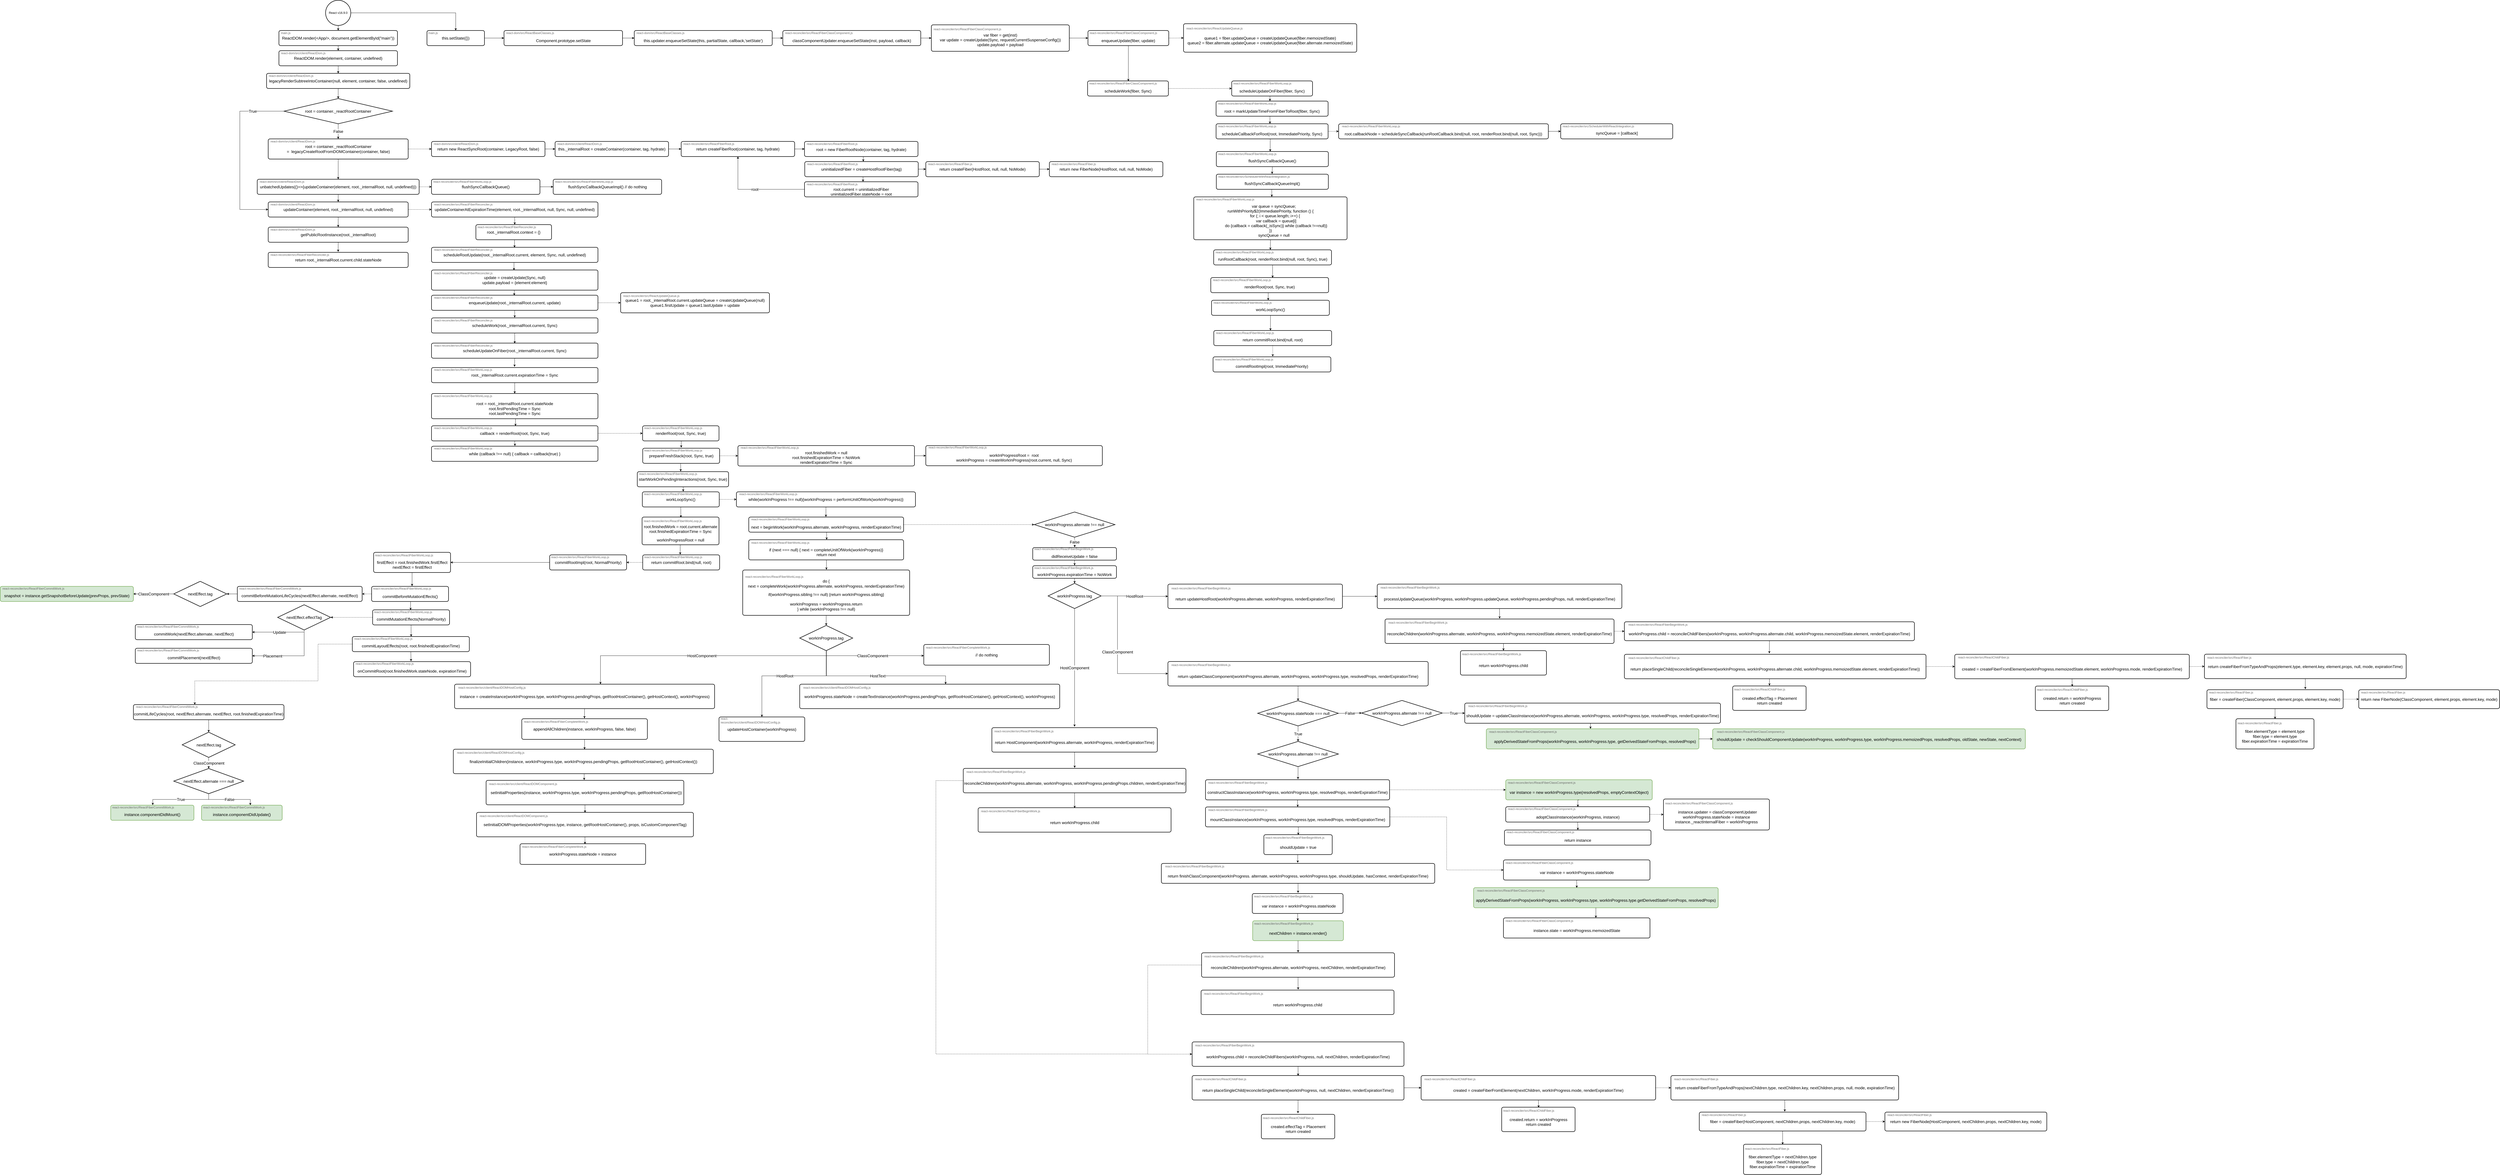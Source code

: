 <mxfile version="11.2.1" type="device" pages="1"><diagram id="hy9UG-H6fAhTqnhdK5iv" name="Page-1"><mxGraphModel dx="1460" dy="986" grid="1" gridSize="10" guides="1" tooltips="1" connect="1" arrows="1" fold="1" page="1" pageScale="1" pageWidth="100000" pageHeight="100000" math="0" shadow="0"><root><mxCell id="0"/><mxCell id="1" parent="0"/><mxCell id="cwFjGYFeIx85SCL7DIpV-3" style="edgeStyle=orthogonalEdgeStyle;rounded=0;orthogonalLoop=1;jettySize=auto;html=1;exitX=0.5;exitY=1;exitDx=0;exitDy=0;exitPerimeter=0;entryX=0.5;entryY=0;entryDx=0;entryDy=0;" edge="1" parent="1" source="cwFjGYFeIx85SCL7DIpV-1" target="cwFjGYFeIx85SCL7DIpV-2"><mxGeometry relative="1" as="geometry"/></mxCell><mxCell id="cwFjGYFeIx85SCL7DIpV-570" style="edgeStyle=orthogonalEdgeStyle;rounded=0;orthogonalLoop=1;jettySize=auto;html=1;exitX=1;exitY=0.5;exitDx=0;exitDy=0;exitPerimeter=0;fontSize=16;fontColor=#000000;" edge="1" parent="1" source="cwFjGYFeIx85SCL7DIpV-1" target="cwFjGYFeIx85SCL7DIpV-568"><mxGeometry relative="1" as="geometry"/></mxCell><mxCell id="cwFjGYFeIx85SCL7DIpV-1" value="React v16.9.0" style="strokeWidth=2;html=1;shape=mxgraph.flowchart.start_2;whiteSpace=wrap;" vertex="1" parent="1"><mxGeometry x="1500" y="120" width="100" height="100" as="geometry"/></mxCell><mxCell id="cwFjGYFeIx85SCL7DIpV-5" value="" style="group;fontSize=16;fontColor=#000000;" vertex="1" connectable="0" parent="1"><mxGeometry x="1315" y="240" width="470" height="60" as="geometry"/></mxCell><mxCell id="cwFjGYFeIx85SCL7DIpV-2" value="&lt;font style=&quot;font-size: 16px&quot;&gt;ReactDOM.render(&amp;lt;App/&amp;gt;, document.getElementById(&quot;main&quot;))&lt;/font&gt;" style="rounded=1;whiteSpace=wrap;html=1;absoluteArcSize=1;arcSize=14;strokeWidth=2;" vertex="1" parent="cwFjGYFeIx85SCL7DIpV-5"><mxGeometry width="470" height="60" as="geometry"/></mxCell><mxCell id="cwFjGYFeIx85SCL7DIpV-4" value="&lt;font color=&quot;#666666&quot;&gt;main.js&lt;/font&gt;" style="text;html=1;strokeColor=none;fillColor=none;align=left;verticalAlign=middle;whiteSpace=wrap;rounded=0;fontColor=#CCCCCC;" vertex="1" parent="cwFjGYFeIx85SCL7DIpV-5"><mxGeometry x="6" width="130.556" height="20" as="geometry"/></mxCell><mxCell id="cwFjGYFeIx85SCL7DIpV-6" value="" style="group;fontSize=16;fontColor=#000000;align=left;" vertex="1" connectable="0" parent="1"><mxGeometry x="1315" y="320" width="470" height="60" as="geometry"/></mxCell><mxCell id="cwFjGYFeIx85SCL7DIpV-7" value="&lt;font style=&quot;font-size: 16px&quot;&gt;ReactDOM.render(element, container, undefined)&lt;/font&gt;" style="rounded=1;whiteSpace=wrap;html=1;absoluteArcSize=1;arcSize=14;strokeWidth=2;" vertex="1" parent="cwFjGYFeIx85SCL7DIpV-6"><mxGeometry width="470" height="60" as="geometry"/></mxCell><mxCell id="cwFjGYFeIx85SCL7DIpV-8" value="&lt;span style=&quot;color: rgb(102 , 102 , 102)&quot;&gt;react-dom/src/client/ReactDom.js&lt;/span&gt;" style="text;html=1;strokeColor=none;fillColor=none;align=left;verticalAlign=middle;whiteSpace=wrap;rounded=0;fontColor=#CCCCCC;" vertex="1" parent="cwFjGYFeIx85SCL7DIpV-6"><mxGeometry x="6" width="200" height="20" as="geometry"/></mxCell><mxCell id="cwFjGYFeIx85SCL7DIpV-9" style="edgeStyle=orthogonalEdgeStyle;rounded=0;orthogonalLoop=1;jettySize=auto;html=1;exitX=0.5;exitY=1;exitDx=0;exitDy=0;entryX=0.5;entryY=0;entryDx=0;entryDy=0;fontSize=16;fontColor=#000000;" edge="1" parent="1" source="cwFjGYFeIx85SCL7DIpV-2" target="cwFjGYFeIx85SCL7DIpV-7"><mxGeometry relative="1" as="geometry"/></mxCell><mxCell id="cwFjGYFeIx85SCL7DIpV-10" value="" style="group;fontSize=16;fontColor=#000000;align=left;" vertex="1" connectable="0" parent="1"><mxGeometry x="1266" y="410" width="568" height="60" as="geometry"/></mxCell><mxCell id="cwFjGYFeIx85SCL7DIpV-11" value="&lt;font style=&quot;font-size: 16px&quot;&gt;legacyRenderSubtreeIntoContainer(null, element, container, false, undefined)&lt;/font&gt;" style="rounded=1;whiteSpace=wrap;html=1;absoluteArcSize=1;arcSize=14;strokeWidth=2;" vertex="1" parent="cwFjGYFeIx85SCL7DIpV-10"><mxGeometry width="568" height="60" as="geometry"/></mxCell><mxCell id="cwFjGYFeIx85SCL7DIpV-12" value="&lt;span style=&quot;color: rgb(102 , 102 , 102)&quot;&gt;react-dom/src/client/ReactDom.js&lt;/span&gt;" style="text;html=1;strokeColor=none;fillColor=none;align=left;verticalAlign=middle;whiteSpace=wrap;rounded=0;fontColor=#CCCCCC;" vertex="1" parent="cwFjGYFeIx85SCL7DIpV-10"><mxGeometry x="7.251" width="204.685" height="20" as="geometry"/></mxCell><mxCell id="cwFjGYFeIx85SCL7DIpV-13" style="edgeStyle=orthogonalEdgeStyle;rounded=0;orthogonalLoop=1;jettySize=auto;html=1;exitX=0.5;exitY=1;exitDx=0;exitDy=0;entryX=0.5;entryY=0;entryDx=0;entryDy=0;fontSize=16;fontColor=#000000;" edge="1" parent="1" source="cwFjGYFeIx85SCL7DIpV-7" target="cwFjGYFeIx85SCL7DIpV-11"><mxGeometry relative="1" as="geometry"/></mxCell><mxCell id="cwFjGYFeIx85SCL7DIpV-19" value="True" style="edgeStyle=orthogonalEdgeStyle;rounded=0;orthogonalLoop=1;jettySize=auto;html=1;exitX=1;exitY=0.5;exitDx=0;exitDy=0;exitPerimeter=0;entryX=0;entryY=0.5;entryDx=0;entryDy=0;fontSize=16;fontColor=#000000;" edge="1" parent="1" source="cwFjGYFeIx85SCL7DIpV-14" target="cwFjGYFeIx85SCL7DIpV-17"><mxGeometry relative="1" as="geometry"><Array as="points"><mxPoint x="1160" y="560"/><mxPoint x="1160" y="950"/></Array></mxGeometry></mxCell><mxCell id="cwFjGYFeIx85SCL7DIpV-27" value="False" style="edgeStyle=orthogonalEdgeStyle;rounded=0;orthogonalLoop=1;jettySize=auto;html=1;exitX=0.5;exitY=1;exitDx=0;exitDy=0;exitPerimeter=0;fontSize=16;fontColor=#000000;" edge="1" parent="1" source="cwFjGYFeIx85SCL7DIpV-14" target="cwFjGYFeIx85SCL7DIpV-25"><mxGeometry relative="1" as="geometry"/></mxCell><mxCell id="cwFjGYFeIx85SCL7DIpV-14" value="root =&amp;nbsp;container._reactRootContainer" style="strokeWidth=2;html=1;shape=mxgraph.flowchart.decision;whiteSpace=wrap;fontSize=16;fontColor=#000000;align=center;" vertex="1" parent="1"><mxGeometry x="1335" y="510" width="430" height="100" as="geometry"/></mxCell><mxCell id="cwFjGYFeIx85SCL7DIpV-15" style="edgeStyle=orthogonalEdgeStyle;rounded=0;orthogonalLoop=1;jettySize=auto;html=1;exitX=0.5;exitY=1;exitDx=0;exitDy=0;entryX=0.5;entryY=0;entryDx=0;entryDy=0;entryPerimeter=0;fontSize=16;fontColor=#000000;" edge="1" parent="1" source="cwFjGYFeIx85SCL7DIpV-11" target="cwFjGYFeIx85SCL7DIpV-14"><mxGeometry relative="1" as="geometry"/></mxCell><mxCell id="cwFjGYFeIx85SCL7DIpV-16" value="" style="group;fontSize=16;fontColor=#000000;align=left;" vertex="1" connectable="0" parent="1"><mxGeometry x="1272.5" y="920" width="555" height="60" as="geometry"/></mxCell><mxCell id="cwFjGYFeIx85SCL7DIpV-17" value="&lt;font style=&quot;font-size: 16px&quot;&gt;updateContainer(element, root._internalRoot, null, undefined)&lt;/font&gt;" style="rounded=1;whiteSpace=wrap;html=1;absoluteArcSize=1;arcSize=14;strokeWidth=2;" vertex="1" parent="cwFjGYFeIx85SCL7DIpV-16"><mxGeometry width="555" height="60" as="geometry"/></mxCell><mxCell id="cwFjGYFeIx85SCL7DIpV-18" value="&lt;span style=&quot;color: rgb(102 , 102 , 102)&quot;&gt;react-dom/src/client/ReactDom.js&lt;/span&gt;" style="text;html=1;strokeColor=none;fillColor=none;align=left;verticalAlign=middle;whiteSpace=wrap;rounded=0;fontColor=#CCCCCC;" vertex="1" parent="cwFjGYFeIx85SCL7DIpV-16"><mxGeometry x="7.085" width="200" height="20" as="geometry"/></mxCell><mxCell id="cwFjGYFeIx85SCL7DIpV-20" value="" style="group;fontSize=16;fontColor=#000000;align=left;" vertex="1" connectable="0" parent="1"><mxGeometry x="1272.5" y="1020" width="555" height="60" as="geometry"/></mxCell><mxCell id="cwFjGYFeIx85SCL7DIpV-21" value="&lt;font style=&quot;font-size: 16px&quot;&gt;getPublicRootInstance(root._internalRoot)&lt;/font&gt;" style="rounded=1;whiteSpace=wrap;html=1;absoluteArcSize=1;arcSize=14;strokeWidth=2;" vertex="1" parent="cwFjGYFeIx85SCL7DIpV-20"><mxGeometry width="555" height="60" as="geometry"/></mxCell><mxCell id="cwFjGYFeIx85SCL7DIpV-22" value="&lt;span style=&quot;color: rgb(102 , 102 , 102)&quot;&gt;react-dom/src/client/ReactDom.js&lt;/span&gt;" style="text;html=1;strokeColor=none;fillColor=none;align=left;verticalAlign=middle;whiteSpace=wrap;rounded=0;fontColor=#CCCCCC;" vertex="1" parent="cwFjGYFeIx85SCL7DIpV-20"><mxGeometry x="7.085" width="200" height="20" as="geometry"/></mxCell><mxCell id="cwFjGYFeIx85SCL7DIpV-24" value="" style="group;fontSize=16;fontColor=#000000;align=left;" vertex="1" connectable="0" parent="1"><mxGeometry x="1272.5" y="670" width="555" height="80" as="geometry"/></mxCell><mxCell id="cwFjGYFeIx85SCL7DIpV-25" value="&lt;font style=&quot;font-size: 16px&quot;&gt;root = container._reactRootContainer =&amp;nbsp;&amp;nbsp;legacyCreateRootFromDOMContainer(container, false)&lt;/font&gt;" style="rounded=1;whiteSpace=wrap;html=1;absoluteArcSize=1;arcSize=14;strokeWidth=2;" vertex="1" parent="cwFjGYFeIx85SCL7DIpV-24"><mxGeometry width="555" height="80" as="geometry"/></mxCell><mxCell id="cwFjGYFeIx85SCL7DIpV-26" value="&lt;font color=&quot;#666666&quot;&gt;react-dom/src/client/ReactDom.js&lt;/font&gt;" style="text;html=1;strokeColor=none;fillColor=none;align=left;verticalAlign=middle;whiteSpace=wrap;rounded=0;fontColor=#CCCCCC;" vertex="1" parent="cwFjGYFeIx85SCL7DIpV-24"><mxGeometry x="7.085" width="200" height="20" as="geometry"/></mxCell><mxCell id="cwFjGYFeIx85SCL7DIpV-28" value="" style="group;fontSize=16;fontColor=#000000;align=left;" vertex="1" connectable="0" parent="1"><mxGeometry x="1229" y="830" width="642" height="60" as="geometry"/></mxCell><mxCell id="cwFjGYFeIx85SCL7DIpV-29" value="&lt;font style=&quot;font-size: 16px&quot;&gt;unbatchedUpdates(()=&amp;gt;{updateContainer(element, root._internalRoot, null, undefined)})&lt;/font&gt;" style="rounded=1;whiteSpace=wrap;html=1;absoluteArcSize=1;arcSize=14;strokeWidth=2;" vertex="1" parent="cwFjGYFeIx85SCL7DIpV-28"><mxGeometry width="642" height="60" as="geometry"/></mxCell><mxCell id="cwFjGYFeIx85SCL7DIpV-30" value="&lt;span style=&quot;color: rgb(102 , 102 , 102)&quot;&gt;react-dom/src/client/ReactDom.js&lt;/span&gt;" style="text;html=1;strokeColor=none;fillColor=none;align=left;verticalAlign=middle;whiteSpace=wrap;rounded=0;fontColor=#CCCCCC;" vertex="1" parent="cwFjGYFeIx85SCL7DIpV-28"><mxGeometry x="8.196" width="200" height="20" as="geometry"/></mxCell><mxCell id="cwFjGYFeIx85SCL7DIpV-40" style="edgeStyle=orthogonalEdgeStyle;rounded=0;orthogonalLoop=1;jettySize=auto;html=1;exitX=0.5;exitY=1;exitDx=0;exitDy=0;fontSize=16;fontColor=#000000;" edge="1" parent="1" source="cwFjGYFeIx85SCL7DIpV-25" target="cwFjGYFeIx85SCL7DIpV-29"><mxGeometry relative="1" as="geometry"/></mxCell><mxCell id="cwFjGYFeIx85SCL7DIpV-43" style="edgeStyle=orthogonalEdgeStyle;rounded=0;orthogonalLoop=1;jettySize=auto;html=1;exitX=0.5;exitY=1;exitDx=0;exitDy=0;entryX=0.5;entryY=0;entryDx=0;entryDy=0;fontSize=16;fontColor=#000000;" edge="1" parent="1" source="cwFjGYFeIx85SCL7DIpV-29" target="cwFjGYFeIx85SCL7DIpV-17"><mxGeometry relative="1" as="geometry"/></mxCell><mxCell id="cwFjGYFeIx85SCL7DIpV-44" style="edgeStyle=orthogonalEdgeStyle;rounded=0;orthogonalLoop=1;jettySize=auto;html=1;exitX=0.5;exitY=1;exitDx=0;exitDy=0;entryX=0.5;entryY=0;entryDx=0;entryDy=0;fontSize=16;fontColor=#000000;" edge="1" parent="1" source="cwFjGYFeIx85SCL7DIpV-17" target="cwFjGYFeIx85SCL7DIpV-21"><mxGeometry relative="1" as="geometry"/></mxCell><mxCell id="cwFjGYFeIx85SCL7DIpV-45" value="" style="group;fontSize=16;fontColor=#000000;align=left;" vertex="1" connectable="0" parent="1"><mxGeometry x="1920" y="830" width="430" height="60" as="geometry"/></mxCell><mxCell id="cwFjGYFeIx85SCL7DIpV-46" value="&lt;font style=&quot;font-size: 16px&quot;&gt;flushSyncCallbackQueue()&lt;/font&gt;" style="rounded=1;whiteSpace=wrap;html=1;absoluteArcSize=1;arcSize=14;strokeWidth=2;" vertex="1" parent="cwFjGYFeIx85SCL7DIpV-45"><mxGeometry width="430" height="60" as="geometry"/></mxCell><mxCell id="cwFjGYFeIx85SCL7DIpV-47" value="&lt;span style=&quot;color: rgb(102 , 102 , 102)&quot;&gt;react-reconciler/src/ReactFiberWorkLoop.js&lt;/span&gt;" style="text;html=1;strokeColor=none;fillColor=none;align=left;verticalAlign=middle;whiteSpace=wrap;rounded=0;fontColor=#CCCCCC;" vertex="1" parent="cwFjGYFeIx85SCL7DIpV-45"><mxGeometry x="5.489" width="300" height="20" as="geometry"/></mxCell><mxCell id="cwFjGYFeIx85SCL7DIpV-50" style="edgeStyle=orthogonalEdgeStyle;rounded=0;orthogonalLoop=1;jettySize=auto;html=1;exitX=1;exitY=0.5;exitDx=0;exitDy=0;entryX=0;entryY=0.5;entryDx=0;entryDy=0;dashed=1;fontSize=16;fontColor=#000000;" edge="1" parent="1" source="cwFjGYFeIx85SCL7DIpV-29" target="cwFjGYFeIx85SCL7DIpV-46"><mxGeometry relative="1" as="geometry"/></mxCell><mxCell id="cwFjGYFeIx85SCL7DIpV-51" value="" style="group;fontSize=16;fontColor=#000000;align=left;" vertex="1" connectable="0" parent="1"><mxGeometry x="1920" y="680" width="450" height="60" as="geometry"/></mxCell><mxCell id="cwFjGYFeIx85SCL7DIpV-52" value="&lt;font style=&quot;font-size: 16px&quot;&gt;return new ReactSyncRoot(container, LegacyRoot, false)&lt;/font&gt;" style="rounded=1;whiteSpace=wrap;html=1;absoluteArcSize=1;arcSize=14;strokeWidth=2;" vertex="1" parent="cwFjGYFeIx85SCL7DIpV-51"><mxGeometry width="450" height="60" as="geometry"/></mxCell><mxCell id="cwFjGYFeIx85SCL7DIpV-53" value="&lt;span style=&quot;color: rgb(102 , 102 , 102)&quot;&gt;react-dom/src/client/ReactDom.js&lt;/span&gt;" style="text;html=1;strokeColor=none;fillColor=none;align=left;verticalAlign=middle;whiteSpace=wrap;rounded=0;fontColor=#CCCCCC;" vertex="1" parent="cwFjGYFeIx85SCL7DIpV-51"><mxGeometry x="7.085" width="300" height="20" as="geometry"/></mxCell><mxCell id="cwFjGYFeIx85SCL7DIpV-54" style="edgeStyle=orthogonalEdgeStyle;rounded=0;orthogonalLoop=1;jettySize=auto;html=1;exitX=1;exitY=0.5;exitDx=0;exitDy=0;entryX=0;entryY=0.5;entryDx=0;entryDy=0;dashed=1;fontSize=16;fontColor=#000000;" edge="1" parent="1" source="cwFjGYFeIx85SCL7DIpV-25" target="cwFjGYFeIx85SCL7DIpV-52"><mxGeometry relative="1" as="geometry"/></mxCell><mxCell id="cwFjGYFeIx85SCL7DIpV-55" value="" style="group;fontSize=16;fontColor=#000000;align=left;" vertex="1" connectable="0" parent="1"><mxGeometry x="2410" y="680" width="450" height="60" as="geometry"/></mxCell><mxCell id="cwFjGYFeIx85SCL7DIpV-56" value="&lt;font style=&quot;font-size: 16px&quot;&gt;this._internalRoot =&amp;nbsp;createContainer(container, tag, hydrate)&lt;/font&gt;" style="rounded=1;whiteSpace=wrap;html=1;absoluteArcSize=1;arcSize=14;strokeWidth=2;" vertex="1" parent="cwFjGYFeIx85SCL7DIpV-55"><mxGeometry width="450" height="60" as="geometry"/></mxCell><mxCell id="cwFjGYFeIx85SCL7DIpV-57" value="&lt;span style=&quot;color: rgb(102 , 102 , 102)&quot;&gt;react-dom/src/client/ReactDom.js&lt;/span&gt;" style="text;html=1;strokeColor=none;fillColor=none;align=left;verticalAlign=middle;whiteSpace=wrap;rounded=0;fontColor=#CCCCCC;" vertex="1" parent="cwFjGYFeIx85SCL7DIpV-55"><mxGeometry x="7.085" width="300" height="20" as="geometry"/></mxCell><mxCell id="cwFjGYFeIx85SCL7DIpV-58" style="edgeStyle=orthogonalEdgeStyle;rounded=0;orthogonalLoop=1;jettySize=auto;html=1;exitX=1;exitY=0.5;exitDx=0;exitDy=0;entryX=0;entryY=0.5;entryDx=0;entryDy=0;fontSize=16;fontColor=#000000;" edge="1" parent="1" source="cwFjGYFeIx85SCL7DIpV-52" target="cwFjGYFeIx85SCL7DIpV-56"><mxGeometry relative="1" as="geometry"/></mxCell><mxCell id="cwFjGYFeIx85SCL7DIpV-59" value="" style="group;fontSize=16;fontColor=#000000;align=left;" vertex="1" connectable="0" parent="1"><mxGeometry x="2910" y="680" width="450" height="60" as="geometry"/></mxCell><mxCell id="cwFjGYFeIx85SCL7DIpV-60" value="&lt;font style=&quot;font-size: 16px&quot;&gt;return createFiberRoot(container, tag, hydrate)&lt;/font&gt;" style="rounded=1;whiteSpace=wrap;html=1;absoluteArcSize=1;arcSize=14;strokeWidth=2;" vertex="1" parent="cwFjGYFeIx85SCL7DIpV-59"><mxGeometry width="450" height="60" as="geometry"/></mxCell><mxCell id="cwFjGYFeIx85SCL7DIpV-61" value="&lt;span style=&quot;color: rgb(102 , 102 , 102)&quot;&gt;react-reconciler/src/ReactFiberRoot.js&lt;/span&gt;" style="text;html=1;strokeColor=none;fillColor=none;align=left;verticalAlign=middle;whiteSpace=wrap;rounded=0;fontColor=#CCCCCC;" vertex="1" parent="cwFjGYFeIx85SCL7DIpV-59"><mxGeometry x="7.085" width="300" height="20" as="geometry"/></mxCell><mxCell id="cwFjGYFeIx85SCL7DIpV-62" style="edgeStyle=orthogonalEdgeStyle;rounded=0;orthogonalLoop=1;jettySize=auto;html=1;exitX=1;exitY=0.5;exitDx=0;exitDy=0;entryX=0;entryY=0.5;entryDx=0;entryDy=0;fontSize=16;fontColor=#000000;" edge="1" parent="1" source="cwFjGYFeIx85SCL7DIpV-56" target="cwFjGYFeIx85SCL7DIpV-60"><mxGeometry relative="1" as="geometry"/></mxCell><mxCell id="cwFjGYFeIx85SCL7DIpV-63" value="" style="group;fontSize=16;fontColor=#000000;align=left;" vertex="1" connectable="0" parent="1"><mxGeometry x="3399" y="680" width="450" height="60" as="geometry"/></mxCell><mxCell id="cwFjGYFeIx85SCL7DIpV-64" value="&lt;font&gt;&lt;span style=&quot;font-size: 16px&quot;&gt;&lt;br&gt;root = new FiberRootNode(container, tag, hydrate)&lt;/span&gt;&lt;span style=&quot;font-size: 16px&quot;&gt;&lt;br&gt;&lt;/span&gt;&lt;br&gt;&lt;/font&gt;" style="rounded=1;whiteSpace=wrap;html=1;absoluteArcSize=1;arcSize=14;strokeWidth=2;" vertex="1" parent="cwFjGYFeIx85SCL7DIpV-63"><mxGeometry width="450" height="60" as="geometry"/></mxCell><mxCell id="cwFjGYFeIx85SCL7DIpV-65" value="&lt;span style=&quot;color: rgb(102 , 102 , 102)&quot;&gt;react-reconciler/src/ReactFiberRoot.js&lt;/span&gt;" style="text;html=1;strokeColor=none;fillColor=none;align=left;verticalAlign=middle;whiteSpace=wrap;rounded=0;fontColor=#CCCCCC;" vertex="1" parent="cwFjGYFeIx85SCL7DIpV-63"><mxGeometry x="7.085" width="300" height="20" as="geometry"/></mxCell><mxCell id="cwFjGYFeIx85SCL7DIpV-66" style="edgeStyle=orthogonalEdgeStyle;rounded=0;orthogonalLoop=1;jettySize=auto;html=1;exitX=1;exitY=0.5;exitDx=0;exitDy=0;entryX=0;entryY=0.5;entryDx=0;entryDy=0;fontSize=16;fontColor=#000000;" edge="1" parent="1" source="cwFjGYFeIx85SCL7DIpV-60" target="cwFjGYFeIx85SCL7DIpV-64"><mxGeometry relative="1" as="geometry"/></mxCell><mxCell id="cwFjGYFeIx85SCL7DIpV-67" value="" style="group;fontSize=16;fontColor=#000000;align=left;" vertex="1" connectable="0" parent="1"><mxGeometry x="3400" y="760" width="450" height="60" as="geometry"/></mxCell><mxCell id="cwFjGYFeIx85SCL7DIpV-68" value="&lt;span style=&quot;font-size: 16px&quot;&gt;uninitializedFiber =&amp;nbsp;createHostRootFiber(tag)&lt;/span&gt;" style="rounded=1;whiteSpace=wrap;html=1;absoluteArcSize=1;arcSize=14;strokeWidth=2;" vertex="1" parent="cwFjGYFeIx85SCL7DIpV-67"><mxGeometry width="450" height="60" as="geometry"/></mxCell><mxCell id="cwFjGYFeIx85SCL7DIpV-69" value="&lt;span style=&quot;color: rgb(102 , 102 , 102)&quot;&gt;react-reconciler/src/ReactFiberRoot.js&lt;/span&gt;" style="text;html=1;strokeColor=none;fillColor=none;align=left;verticalAlign=middle;whiteSpace=wrap;rounded=0;fontColor=#CCCCCC;" vertex="1" parent="cwFjGYFeIx85SCL7DIpV-67"><mxGeometry x="7.085" width="300" height="20" as="geometry"/></mxCell><mxCell id="cwFjGYFeIx85SCL7DIpV-70" value="" style="group;fontSize=16;fontColor=#000000;align=left;" vertex="1" connectable="0" parent="1"><mxGeometry x="3399" y="840" width="450" height="60" as="geometry"/></mxCell><mxCell id="cwFjGYFeIx85SCL7DIpV-71" value="&lt;span style=&quot;font-size: 16px&quot;&gt;&lt;br&gt;root.current =&amp;nbsp;&lt;/span&gt;&lt;span style=&quot;font-size: 16px&quot;&gt;uninitializedFiber&lt;br&gt;&lt;/span&gt;&lt;span style=&quot;font-size: 16px&quot;&gt;uninitializedFiber.stateNode = root&lt;/span&gt;" style="rounded=1;whiteSpace=wrap;html=1;absoluteArcSize=1;arcSize=14;strokeWidth=2;" vertex="1" parent="cwFjGYFeIx85SCL7DIpV-70"><mxGeometry width="450" height="60" as="geometry"/></mxCell><mxCell id="cwFjGYFeIx85SCL7DIpV-72" value="&lt;span style=&quot;color: rgb(102 , 102 , 102)&quot;&gt;react-reconciler/src/ReactFiberRoot.js&lt;/span&gt;" style="text;html=1;strokeColor=none;fillColor=none;align=left;verticalAlign=middle;whiteSpace=wrap;rounded=0;fontColor=#CCCCCC;" vertex="1" parent="cwFjGYFeIx85SCL7DIpV-70"><mxGeometry x="7.085" width="300" height="20" as="geometry"/></mxCell><mxCell id="cwFjGYFeIx85SCL7DIpV-73" style="edgeStyle=orthogonalEdgeStyle;rounded=0;orthogonalLoop=1;jettySize=auto;html=1;exitX=0.5;exitY=1;exitDx=0;exitDy=0;entryX=0.75;entryY=0;entryDx=0;entryDy=0;fontSize=16;fontColor=#000000;" edge="1" parent="1" source="cwFjGYFeIx85SCL7DIpV-64" target="cwFjGYFeIx85SCL7DIpV-69"><mxGeometry relative="1" as="geometry"/></mxCell><mxCell id="cwFjGYFeIx85SCL7DIpV-74" style="edgeStyle=orthogonalEdgeStyle;rounded=0;orthogonalLoop=1;jettySize=auto;html=1;exitX=0.5;exitY=1;exitDx=0;exitDy=0;entryX=0.75;entryY=0;entryDx=0;entryDy=0;fontSize=16;fontColor=#000000;" edge="1" parent="1" source="cwFjGYFeIx85SCL7DIpV-68" target="cwFjGYFeIx85SCL7DIpV-72"><mxGeometry relative="1" as="geometry"/></mxCell><mxCell id="cwFjGYFeIx85SCL7DIpV-75" value="root" style="edgeStyle=orthogonalEdgeStyle;rounded=0;orthogonalLoop=1;jettySize=auto;html=1;exitX=0;exitY=0.5;exitDx=0;exitDy=0;fontSize=16;fontColor=#000000;" edge="1" parent="1" source="cwFjGYFeIx85SCL7DIpV-71" target="cwFjGYFeIx85SCL7DIpV-60"><mxGeometry relative="1" as="geometry"/></mxCell><mxCell id="cwFjGYFeIx85SCL7DIpV-76" value="" style="group;fontSize=16;fontColor=#000000;align=left;" vertex="1" connectable="0" parent="1"><mxGeometry x="3880" y="760" width="450" height="60" as="geometry"/></mxCell><mxCell id="cwFjGYFeIx85SCL7DIpV-77" value="&lt;font style=&quot;font-size: 16px&quot;&gt;return createFiber(HostRoot, null, null, NoMode)&lt;/font&gt;" style="rounded=1;whiteSpace=wrap;html=1;absoluteArcSize=1;arcSize=14;strokeWidth=2;" vertex="1" parent="cwFjGYFeIx85SCL7DIpV-76"><mxGeometry width="450" height="60" as="geometry"/></mxCell><mxCell id="cwFjGYFeIx85SCL7DIpV-78" value="&lt;span style=&quot;color: rgb(102 , 102 , 102)&quot;&gt;react-reconciler/src/ReactFiber.js&lt;/span&gt;" style="text;html=1;strokeColor=none;fillColor=none;align=left;verticalAlign=middle;whiteSpace=wrap;rounded=0;fontColor=#CCCCCC;" vertex="1" parent="cwFjGYFeIx85SCL7DIpV-76"><mxGeometry x="7.085" width="300" height="20" as="geometry"/></mxCell><mxCell id="cwFjGYFeIx85SCL7DIpV-80" value="" style="group;fontSize=16;fontColor=#000000;align=left;" vertex="1" connectable="0" parent="1"><mxGeometry x="4370" y="760" width="450" height="60" as="geometry"/></mxCell><mxCell id="cwFjGYFeIx85SCL7DIpV-81" value="&lt;font style=&quot;font-size: 16px&quot;&gt;return new FiberNode(HostRoot, null, null, NoMode)&lt;/font&gt;" style="rounded=1;whiteSpace=wrap;html=1;absoluteArcSize=1;arcSize=14;strokeWidth=2;" vertex="1" parent="cwFjGYFeIx85SCL7DIpV-80"><mxGeometry width="450" height="60" as="geometry"/></mxCell><mxCell id="cwFjGYFeIx85SCL7DIpV-82" value="&lt;span style=&quot;color: rgb(102 , 102 , 102)&quot;&gt;react-reconciler/src/ReactFiber.js&lt;/span&gt;" style="text;html=1;strokeColor=none;fillColor=none;align=left;verticalAlign=middle;whiteSpace=wrap;rounded=0;fontColor=#CCCCCC;" vertex="1" parent="cwFjGYFeIx85SCL7DIpV-80"><mxGeometry x="7.085" width="300" height="20" as="geometry"/></mxCell><mxCell id="cwFjGYFeIx85SCL7DIpV-83" style="edgeStyle=orthogonalEdgeStyle;rounded=0;orthogonalLoop=1;jettySize=auto;html=1;exitX=1;exitY=0.5;exitDx=0;exitDy=0;entryX=0;entryY=0.5;entryDx=0;entryDy=0;fontSize=16;fontColor=#000000;" edge="1" parent="1" source="cwFjGYFeIx85SCL7DIpV-68" target="cwFjGYFeIx85SCL7DIpV-77"><mxGeometry relative="1" as="geometry"/></mxCell><mxCell id="cwFjGYFeIx85SCL7DIpV-84" style="edgeStyle=orthogonalEdgeStyle;rounded=0;orthogonalLoop=1;jettySize=auto;html=1;exitX=1;exitY=0.5;exitDx=0;exitDy=0;entryX=0;entryY=0.5;entryDx=0;entryDy=0;fontSize=16;fontColor=#000000;" edge="1" parent="1" source="cwFjGYFeIx85SCL7DIpV-77" target="cwFjGYFeIx85SCL7DIpV-81"><mxGeometry relative="1" as="geometry"/></mxCell><mxCell id="cwFjGYFeIx85SCL7DIpV-85" value="" style="group;fontSize=16;fontColor=#000000;align=left;" vertex="1" connectable="0" parent="1"><mxGeometry x="1272.5" y="1120" width="555" height="60" as="geometry"/></mxCell><mxCell id="cwFjGYFeIx85SCL7DIpV-86" value="&lt;font style=&quot;font-size: 16px&quot;&gt;return root._internalRoot.current.child.stateNode&lt;/font&gt;" style="rounded=1;whiteSpace=wrap;html=1;absoluteArcSize=1;arcSize=14;strokeWidth=2;" vertex="1" parent="cwFjGYFeIx85SCL7DIpV-85"><mxGeometry width="555" height="60" as="geometry"/></mxCell><mxCell id="cwFjGYFeIx85SCL7DIpV-87" value="&lt;span style=&quot;color: rgb(102 , 102 , 102)&quot;&gt;react-reconciler/src/ReactFiberReconciler.js&lt;/span&gt;" style="text;html=1;strokeColor=none;fillColor=none;align=left;verticalAlign=middle;whiteSpace=wrap;rounded=0;fontColor=#CCCCCC;" vertex="1" parent="cwFjGYFeIx85SCL7DIpV-85"><mxGeometry x="7.085" width="300" height="20" as="geometry"/></mxCell><mxCell id="cwFjGYFeIx85SCL7DIpV-88" style="edgeStyle=orthogonalEdgeStyle;rounded=0;orthogonalLoop=1;jettySize=auto;html=1;exitX=0.5;exitY=1;exitDx=0;exitDy=0;entryX=0.901;entryY=-0.1;entryDx=0;entryDy=0;entryPerimeter=0;fontSize=16;fontColor=#000000;" edge="1" parent="1" source="cwFjGYFeIx85SCL7DIpV-21" target="cwFjGYFeIx85SCL7DIpV-87"><mxGeometry relative="1" as="geometry"/></mxCell><mxCell id="cwFjGYFeIx85SCL7DIpV-89" value="" style="group;fontSize=16;fontColor=#000000;align=left;" vertex="1" connectable="0" parent="1"><mxGeometry x="2402.5" y="830" width="430" height="60" as="geometry"/></mxCell><mxCell id="cwFjGYFeIx85SCL7DIpV-90" value="&lt;font style=&quot;font-size: 16px&quot;&gt;flushSyncCallbackQueueImpl() // do nothing&lt;/font&gt;" style="rounded=1;whiteSpace=wrap;html=1;absoluteArcSize=1;arcSize=14;strokeWidth=2;" vertex="1" parent="cwFjGYFeIx85SCL7DIpV-89"><mxGeometry width="430" height="60" as="geometry"/></mxCell><mxCell id="cwFjGYFeIx85SCL7DIpV-91" value="&lt;span style=&quot;color: rgb(102 , 102 , 102)&quot;&gt;react-reconciler/src/ReactFiberWorkLoop.js&lt;/span&gt;" style="text;html=1;strokeColor=none;fillColor=none;align=left;verticalAlign=middle;whiteSpace=wrap;rounded=0;fontColor=#CCCCCC;" vertex="1" parent="cwFjGYFeIx85SCL7DIpV-89"><mxGeometry x="5.489" width="300" height="20" as="geometry"/></mxCell><mxCell id="cwFjGYFeIx85SCL7DIpV-92" style="edgeStyle=orthogonalEdgeStyle;rounded=0;orthogonalLoop=1;jettySize=auto;html=1;exitX=1;exitY=0.5;exitDx=0;exitDy=0;fontSize=16;fontColor=#000000;" edge="1" parent="1" source="cwFjGYFeIx85SCL7DIpV-46" target="cwFjGYFeIx85SCL7DIpV-90"><mxGeometry relative="1" as="geometry"/></mxCell><mxCell id="cwFjGYFeIx85SCL7DIpV-96" value="" style="group;fontSize=16;fontColor=#000000;align=left;" vertex="1" connectable="0" parent="1"><mxGeometry x="1920" y="920" width="660" height="60" as="geometry"/></mxCell><mxCell id="cwFjGYFeIx85SCL7DIpV-97" value="&lt;font style=&quot;font-size: 16px&quot;&gt;updateContainerAtExpirationTime(element, root._internalRoot, null, Sync, null, undefined)&lt;/font&gt;" style="rounded=1;whiteSpace=wrap;html=1;absoluteArcSize=1;arcSize=14;strokeWidth=2;" vertex="1" parent="cwFjGYFeIx85SCL7DIpV-96"><mxGeometry width="660" height="60" as="geometry"/></mxCell><mxCell id="cwFjGYFeIx85SCL7DIpV-98" value="&lt;span style=&quot;color: rgb(102 , 102 , 102)&quot;&gt;react-reconciler/src/ReactFiberReconciler.js&lt;/span&gt;" style="text;html=1;strokeColor=none;fillColor=none;align=left;verticalAlign=middle;whiteSpace=wrap;rounded=0;fontColor=#CCCCCC;" vertex="1" parent="cwFjGYFeIx85SCL7DIpV-96"><mxGeometry x="8.426" width="356.757" height="20" as="geometry"/></mxCell><mxCell id="cwFjGYFeIx85SCL7DIpV-99" style="edgeStyle=orthogonalEdgeStyle;rounded=0;orthogonalLoop=1;jettySize=auto;html=1;exitX=1;exitY=0.5;exitDx=0;exitDy=0;fontSize=16;fontColor=#000000;dashed=1;" edge="1" parent="1" source="cwFjGYFeIx85SCL7DIpV-17" target="cwFjGYFeIx85SCL7DIpV-97"><mxGeometry relative="1" as="geometry"/></mxCell><mxCell id="cwFjGYFeIx85SCL7DIpV-100" value="" style="group;fontSize=16;fontColor=#000000;align=left;" vertex="1" connectable="0" parent="1"><mxGeometry x="2096" y="1010" width="300" height="60" as="geometry"/></mxCell><mxCell id="cwFjGYFeIx85SCL7DIpV-101" value="&lt;span style=&quot;font-size: 16px ; white-space: normal&quot;&gt;root._internalRoot.context = {}&lt;/span&gt;" style="rounded=1;whiteSpace=wrap;html=1;absoluteArcSize=1;arcSize=14;strokeWidth=2;" vertex="1" parent="cwFjGYFeIx85SCL7DIpV-100"><mxGeometry width="300" height="60" as="geometry"/></mxCell><mxCell id="cwFjGYFeIx85SCL7DIpV-102" value="&lt;span style=&quot;color: rgb(102 , 102 , 102)&quot;&gt;react-reconciler/src/ReactFiberReconciler.js&lt;/span&gt;" style="text;html=1;strokeColor=none;fillColor=none;align=left;verticalAlign=middle;whiteSpace=wrap;rounded=0;fontColor=#CCCCCC;" vertex="1" parent="cwFjGYFeIx85SCL7DIpV-100"><mxGeometry x="3.83" width="300" height="20" as="geometry"/></mxCell><mxCell id="cwFjGYFeIx85SCL7DIpV-104" style="edgeStyle=orthogonalEdgeStyle;rounded=0;orthogonalLoop=1;jettySize=auto;html=1;exitX=0.5;exitY=1;exitDx=0;exitDy=0;fontSize=16;fontColor=#000000;" edge="1" parent="1" source="cwFjGYFeIx85SCL7DIpV-97" target="cwFjGYFeIx85SCL7DIpV-102"><mxGeometry relative="1" as="geometry"/></mxCell><mxCell id="cwFjGYFeIx85SCL7DIpV-105" value="" style="group;fontSize=16;fontColor=#000000;align=left;" vertex="1" connectable="0" parent="1"><mxGeometry x="1920" y="1100" width="660" height="60" as="geometry"/></mxCell><mxCell id="cwFjGYFeIx85SCL7DIpV-106" value="&lt;font style=&quot;font-size: 16px&quot;&gt;scheduleRootUpdate(root._internalRoot.current, element, Sync, null, undefined)&lt;/font&gt;" style="rounded=1;whiteSpace=wrap;html=1;absoluteArcSize=1;arcSize=14;strokeWidth=2;" vertex="1" parent="cwFjGYFeIx85SCL7DIpV-105"><mxGeometry width="660" height="60" as="geometry"/></mxCell><mxCell id="cwFjGYFeIx85SCL7DIpV-107" value="&lt;span style=&quot;color: rgb(102 , 102 , 102)&quot;&gt;react-reconciler/src/ReactFiberReconciler.js&lt;/span&gt;" style="text;html=1;strokeColor=none;fillColor=none;align=left;verticalAlign=middle;whiteSpace=wrap;rounded=0;fontColor=#CCCCCC;" vertex="1" parent="cwFjGYFeIx85SCL7DIpV-105"><mxGeometry x="8.426" width="356.757" height="20" as="geometry"/></mxCell><mxCell id="cwFjGYFeIx85SCL7DIpV-109" style="edgeStyle=orthogonalEdgeStyle;rounded=0;orthogonalLoop=1;jettySize=auto;html=1;exitX=0.5;exitY=1;exitDx=0;exitDy=0;entryX=0.899;entryY=0.05;entryDx=0;entryDy=0;entryPerimeter=0;fontSize=16;fontColor=#000000;" edge="1" parent="1" source="cwFjGYFeIx85SCL7DIpV-101" target="cwFjGYFeIx85SCL7DIpV-107"><mxGeometry relative="1" as="geometry"/></mxCell><mxCell id="cwFjGYFeIx85SCL7DIpV-110" value="" style="group;fontSize=16;fontColor=#000000;align=left;" vertex="1" connectable="0" parent="1"><mxGeometry x="1920" y="1190" width="660" height="80" as="geometry"/></mxCell><mxCell id="cwFjGYFeIx85SCL7DIpV-111" value="&lt;font style=&quot;font-size: 16px&quot;&gt;update = createUpdate(Sync, null)&lt;br&gt;update.payload = {element:element}&lt;br&gt;&lt;/font&gt;" style="rounded=1;whiteSpace=wrap;html=1;absoluteArcSize=1;arcSize=14;strokeWidth=2;" vertex="1" parent="cwFjGYFeIx85SCL7DIpV-110"><mxGeometry width="660" height="80" as="geometry"/></mxCell><mxCell id="cwFjGYFeIx85SCL7DIpV-112" value="&lt;span style=&quot;color: rgb(102 , 102 , 102)&quot;&gt;react-reconciler/src/ReactFiberReconciler.js&lt;/span&gt;" style="text;html=1;strokeColor=none;fillColor=none;align=left;verticalAlign=middle;whiteSpace=wrap;rounded=0;fontColor=#CCCCCC;" vertex="1" parent="cwFjGYFeIx85SCL7DIpV-110"><mxGeometry x="8.426" width="356.757" height="26.667" as="geometry"/></mxCell><mxCell id="cwFjGYFeIx85SCL7DIpV-113" style="edgeStyle=orthogonalEdgeStyle;rounded=0;orthogonalLoop=1;jettySize=auto;html=1;exitX=0.5;exitY=1;exitDx=0;exitDy=0;entryX=0.893;entryY=0.038;entryDx=0;entryDy=0;entryPerimeter=0;fontSize=16;fontColor=#000000;" edge="1" parent="1" source="cwFjGYFeIx85SCL7DIpV-106" target="cwFjGYFeIx85SCL7DIpV-112"><mxGeometry relative="1" as="geometry"/></mxCell><mxCell id="cwFjGYFeIx85SCL7DIpV-114" value="" style="group;fontSize=16;fontColor=#000000;align=left;" vertex="1" connectable="0" parent="1"><mxGeometry x="1920" y="1290" width="660" height="60" as="geometry"/></mxCell><mxCell id="cwFjGYFeIx85SCL7DIpV-115" value="&lt;font style=&quot;font-size: 16px&quot;&gt;enqueueUpdate(root._internalRoot.current, update)&lt;/font&gt;" style="rounded=1;whiteSpace=wrap;html=1;absoluteArcSize=1;arcSize=14;strokeWidth=2;" vertex="1" parent="cwFjGYFeIx85SCL7DIpV-114"><mxGeometry width="660" height="60" as="geometry"/></mxCell><mxCell id="cwFjGYFeIx85SCL7DIpV-116" value="&lt;span style=&quot;color: rgb(102 , 102 , 102)&quot;&gt;react-reconciler/src/ReactFiberReconciler.js&lt;/span&gt;" style="text;html=1;strokeColor=none;fillColor=none;align=left;verticalAlign=middle;whiteSpace=wrap;rounded=0;fontColor=#CCCCCC;" vertex="1" parent="cwFjGYFeIx85SCL7DIpV-114"><mxGeometry x="8.426" width="356.757" height="20" as="geometry"/></mxCell><mxCell id="cwFjGYFeIx85SCL7DIpV-117" style="edgeStyle=orthogonalEdgeStyle;rounded=0;orthogonalLoop=1;jettySize=auto;html=1;exitX=0.5;exitY=1;exitDx=0;exitDy=0;entryX=0.896;entryY=0.05;entryDx=0;entryDy=0;entryPerimeter=0;fontSize=16;fontColor=#000000;" edge="1" parent="1" source="cwFjGYFeIx85SCL7DIpV-111" target="cwFjGYFeIx85SCL7DIpV-116"><mxGeometry relative="1" as="geometry"/></mxCell><mxCell id="cwFjGYFeIx85SCL7DIpV-118" value="" style="group;fontSize=16;fontColor=#000000;align=left;movable=0;resizable=0;rotatable=0;deletable=0;editable=0;connectable=0;" vertex="1" connectable="0" parent="1"><mxGeometry x="1920" y="1380" width="660" height="60" as="geometry"/></mxCell><mxCell id="cwFjGYFeIx85SCL7DIpV-119" value="&lt;font style=&quot;font-size: 16px&quot;&gt;scheduleWork(root._internalRoot.current, Sync)&lt;/font&gt;" style="rounded=1;whiteSpace=wrap;html=1;absoluteArcSize=1;arcSize=14;strokeWidth=2;" vertex="1" parent="cwFjGYFeIx85SCL7DIpV-118"><mxGeometry width="660" height="60" as="geometry"/></mxCell><mxCell id="cwFjGYFeIx85SCL7DIpV-120" value="&lt;span style=&quot;color: rgb(102 , 102 , 102)&quot;&gt;react-reconciler/src/ReactFiberReconciler.js&lt;/span&gt;" style="text;html=1;strokeColor=none;fillColor=none;align=left;verticalAlign=middle;whiteSpace=wrap;rounded=0;fontColor=#CCCCCC;" vertex="1" parent="cwFjGYFeIx85SCL7DIpV-118"><mxGeometry x="8.426" width="356.757" height="20" as="geometry"/></mxCell><mxCell id="cwFjGYFeIx85SCL7DIpV-122" style="edgeStyle=orthogonalEdgeStyle;rounded=0;orthogonalLoop=1;jettySize=auto;html=1;exitX=0.5;exitY=1;exitDx=0;exitDy=0;entryX=0.901;entryY=-0.05;entryDx=0;entryDy=0;entryPerimeter=0;fontSize=16;fontColor=#000000;" edge="1" parent="1" source="cwFjGYFeIx85SCL7DIpV-115" target="cwFjGYFeIx85SCL7DIpV-120"><mxGeometry relative="1" as="geometry"/></mxCell><mxCell id="cwFjGYFeIx85SCL7DIpV-123" value="" style="group;fontSize=16;fontColor=#000000;align=left;" vertex="1" connectable="0" parent="1"><mxGeometry x="2670" y="1280" width="590" height="80" as="geometry"/></mxCell><mxCell id="cwFjGYFeIx85SCL7DIpV-124" value="&lt;font&gt;&lt;span style=&quot;font-size: 16px&quot;&gt;queue1 =&amp;nbsp;&lt;/span&gt;&lt;span style=&quot;font-size: 16px&quot;&gt;root._internalRoot.current.&lt;/span&gt;&lt;span style=&quot;font-size: 16px&quot;&gt;updateQueue = createUpdateQueue(null)&lt;/span&gt;&lt;br&gt;&lt;span style=&quot;font-size: 16px&quot;&gt;queue1.firstUpdate = queue1.lastUpdate = update&lt;/span&gt;&lt;br&gt;&lt;/font&gt;" style="rounded=1;whiteSpace=wrap;html=1;absoluteArcSize=1;arcSize=14;strokeWidth=2;" vertex="1" parent="cwFjGYFeIx85SCL7DIpV-123"><mxGeometry width="590" height="80" as="geometry"/></mxCell><mxCell id="cwFjGYFeIx85SCL7DIpV-125" value="&lt;span style=&quot;color: rgb(102 , 102 , 102)&quot;&gt;react-reconciler/src/ReactUpdateQueue.js&lt;/span&gt;" style="text;html=1;strokeColor=none;fillColor=none;align=left;verticalAlign=middle;whiteSpace=wrap;rounded=0;fontColor=#CCCCCC;" vertex="1" parent="cwFjGYFeIx85SCL7DIpV-123"><mxGeometry x="7.532" width="318.919" height="26.667" as="geometry"/></mxCell><mxCell id="cwFjGYFeIx85SCL7DIpV-126" style="edgeStyle=orthogonalEdgeStyle;rounded=0;orthogonalLoop=1;jettySize=auto;html=1;exitX=1;exitY=0.5;exitDx=0;exitDy=0;entryX=0;entryY=0.5;entryDx=0;entryDy=0;fontSize=16;fontColor=#000000;dashed=1;" edge="1" parent="1" source="cwFjGYFeIx85SCL7DIpV-115" target="cwFjGYFeIx85SCL7DIpV-124"><mxGeometry relative="1" as="geometry"/></mxCell><mxCell id="cwFjGYFeIx85SCL7DIpV-135" value="" style="group;fontSize=16;fontColor=#000000;align=left;" vertex="1" connectable="0" parent="1"><mxGeometry x="1920" y="1480" width="660" height="60" as="geometry"/></mxCell><mxCell id="cwFjGYFeIx85SCL7DIpV-136" value="&lt;font style=&quot;font-size: 16px&quot;&gt;scheduleUpdateOnFiber(root._internalRoot.current, Sync)&lt;/font&gt;" style="rounded=1;whiteSpace=wrap;html=1;absoluteArcSize=1;arcSize=14;strokeWidth=2;" vertex="1" parent="cwFjGYFeIx85SCL7DIpV-135"><mxGeometry width="660" height="60" as="geometry"/></mxCell><mxCell id="cwFjGYFeIx85SCL7DIpV-137" value="&lt;span style=&quot;color: rgb(102 , 102 , 102)&quot;&gt;react-reconciler/src/ReactFiberReconciler.js&lt;/span&gt;" style="text;html=1;strokeColor=none;fillColor=none;align=left;verticalAlign=middle;whiteSpace=wrap;rounded=0;fontColor=#CCCCCC;" vertex="1" parent="cwFjGYFeIx85SCL7DIpV-135"><mxGeometry x="8.426" width="356.757" height="20" as="geometry"/></mxCell><mxCell id="cwFjGYFeIx85SCL7DIpV-138" style="edgeStyle=orthogonalEdgeStyle;rounded=0;orthogonalLoop=1;jettySize=auto;html=1;exitX=0.5;exitY=1;exitDx=0;exitDy=0;entryX=0.901;entryY=0.05;entryDx=0;entryDy=0;entryPerimeter=0;fontSize=16;fontColor=#000000;" edge="1" parent="1" source="cwFjGYFeIx85SCL7DIpV-119" target="cwFjGYFeIx85SCL7DIpV-137"><mxGeometry relative="1" as="geometry"/></mxCell><mxCell id="cwFjGYFeIx85SCL7DIpV-139" value="" style="group;fontSize=16;fontColor=#000000;align=left;" vertex="1" connectable="0" parent="1"><mxGeometry x="1920" y="1577" width="660" height="60" as="geometry"/></mxCell><mxCell id="cwFjGYFeIx85SCL7DIpV-140" value="&lt;span style=&quot;font-size: 16px&quot;&gt;root._internalRoot.current&lt;/span&gt;&lt;span style=&quot;font-size: 16px&quot;&gt;.expirationTime = Sync&lt;/span&gt;" style="rounded=1;whiteSpace=wrap;html=1;absoluteArcSize=1;arcSize=14;strokeWidth=2;" vertex="1" parent="cwFjGYFeIx85SCL7DIpV-139"><mxGeometry width="660" height="60" as="geometry"/></mxCell><mxCell id="cwFjGYFeIx85SCL7DIpV-141" value="&lt;span style=&quot;color: rgb(102 , 102 , 102)&quot;&gt;react-reconciler/src/ReactFiberWorkLoop.js&lt;/span&gt;" style="text;html=1;strokeColor=none;fillColor=none;align=left;verticalAlign=middle;whiteSpace=wrap;rounded=0;fontColor=#CCCCCC;" vertex="1" parent="cwFjGYFeIx85SCL7DIpV-139"><mxGeometry x="8.426" width="356.757" height="17.667" as="geometry"/></mxCell><mxCell id="cwFjGYFeIx85SCL7DIpV-142" value="" style="group;fontSize=16;fontColor=#000000;align=left;" vertex="1" connectable="0" parent="1"><mxGeometry x="1920" y="1680" width="660" height="100" as="geometry"/></mxCell><mxCell id="cwFjGYFeIx85SCL7DIpV-143" value="&lt;span style=&quot;font-size: 16px&quot;&gt;&lt;br&gt;root =&amp;nbsp;&lt;/span&gt;&lt;span style=&quot;font-size: 16px&quot;&gt;root._internalRoot.current&lt;/span&gt;&lt;span style=&quot;font-size: 16px&quot;&gt;.stateNode&lt;/span&gt;&lt;br&gt;&lt;span style=&quot;font-size: 16px&quot;&gt;root.firstPendingTime = Sync&lt;/span&gt;&lt;br&gt;&lt;span style=&quot;font-size: 16px&quot;&gt;root.lastPendingTime = Sync&lt;/span&gt;" style="rounded=1;whiteSpace=wrap;html=1;absoluteArcSize=1;arcSize=14;strokeWidth=2;" vertex="1" parent="cwFjGYFeIx85SCL7DIpV-142"><mxGeometry width="660" height="100" as="geometry"/></mxCell><mxCell id="cwFjGYFeIx85SCL7DIpV-144" value="&lt;span style=&quot;color: rgb(102 , 102 , 102)&quot;&gt;react-reconciler/src/ReactFiberWorkLoop.js&lt;/span&gt;" style="text;html=1;strokeColor=none;fillColor=none;align=left;verticalAlign=middle;whiteSpace=wrap;rounded=0;fontColor=#CCCCCC;" vertex="1" parent="cwFjGYFeIx85SCL7DIpV-142"><mxGeometry x="8.426" width="356.757" height="20" as="geometry"/></mxCell><mxCell id="cwFjGYFeIx85SCL7DIpV-146" style="edgeStyle=orthogonalEdgeStyle;rounded=0;orthogonalLoop=1;jettySize=auto;html=1;exitX=0.5;exitY=1;exitDx=0;exitDy=0;entryX=0.899;entryY=-0.169;entryDx=0;entryDy=0;entryPerimeter=0;fontSize=16;fontColor=#000000;" edge="1" parent="1" source="cwFjGYFeIx85SCL7DIpV-136" target="cwFjGYFeIx85SCL7DIpV-141"><mxGeometry relative="1" as="geometry"/></mxCell><mxCell id="cwFjGYFeIx85SCL7DIpV-148" style="edgeStyle=orthogonalEdgeStyle;rounded=0;orthogonalLoop=1;jettySize=auto;html=1;exitX=0.5;exitY=1;exitDx=0;exitDy=0;entryX=0.901;entryY=0;entryDx=0;entryDy=0;entryPerimeter=0;fontSize=16;fontColor=#000000;" edge="1" parent="1" source="cwFjGYFeIx85SCL7DIpV-140" target="cwFjGYFeIx85SCL7DIpV-144"><mxGeometry relative="1" as="geometry"/></mxCell><mxCell id="cwFjGYFeIx85SCL7DIpV-152" value="" style="group;fontSize=16;fontColor=#000000;align=left;" vertex="1" connectable="0" parent="1"><mxGeometry x="1920" y="1808" width="660" height="60" as="geometry"/></mxCell><mxCell id="cwFjGYFeIx85SCL7DIpV-153" value="&lt;span style=&quot;font-size: 16px&quot;&gt;callback =&amp;nbsp;&lt;/span&gt;&lt;span style=&quot;font-size: 16px&quot;&gt;renderRoot(&lt;/span&gt;&lt;span style=&quot;font-size: 16px&quot;&gt;root&lt;/span&gt;&lt;span style=&quot;font-size: 16px&quot;&gt;, Sync, true)&lt;br&gt;&lt;/span&gt;" style="rounded=1;whiteSpace=wrap;html=1;absoluteArcSize=1;arcSize=14;strokeWidth=2;" vertex="1" parent="cwFjGYFeIx85SCL7DIpV-152"><mxGeometry width="660" height="60" as="geometry"/></mxCell><mxCell id="cwFjGYFeIx85SCL7DIpV-154" value="&lt;span style=&quot;color: rgb(102 , 102 , 102)&quot;&gt;react-reconciler/src/ReactFiberWorkLoop.js&lt;/span&gt;" style="text;html=1;strokeColor=none;fillColor=none;align=left;verticalAlign=middle;whiteSpace=wrap;rounded=0;fontColor=#CCCCCC;" vertex="1" parent="cwFjGYFeIx85SCL7DIpV-152"><mxGeometry x="8.426" width="356.757" height="17.667" as="geometry"/></mxCell><mxCell id="cwFjGYFeIx85SCL7DIpV-155" value="" style="group;fontSize=16;fontColor=#000000;align=left;" vertex="1" connectable="0" parent="1"><mxGeometry x="1920" y="1889" width="660" height="60" as="geometry"/></mxCell><mxCell id="cwFjGYFeIx85SCL7DIpV-156" value="&lt;span style=&quot;font-size: 16px&quot;&gt;while (callback !== null) { callback = callback(true) }&lt;/span&gt;&lt;span style=&quot;font-size: 16px&quot;&gt;&lt;br&gt;&lt;/span&gt;" style="rounded=1;whiteSpace=wrap;html=1;absoluteArcSize=1;arcSize=14;strokeWidth=2;" vertex="1" parent="cwFjGYFeIx85SCL7DIpV-155"><mxGeometry width="660" height="60" as="geometry"/></mxCell><mxCell id="cwFjGYFeIx85SCL7DIpV-157" value="&lt;span style=&quot;color: rgb(102 , 102 , 102)&quot;&gt;react-reconciler/src/ReactFiberWorkLoop.js&lt;/span&gt;" style="text;html=1;strokeColor=none;fillColor=none;align=left;verticalAlign=middle;whiteSpace=wrap;rounded=0;fontColor=#CCCCCC;" vertex="1" parent="cwFjGYFeIx85SCL7DIpV-155"><mxGeometry x="8.426" width="356.757" height="17.667" as="geometry"/></mxCell><mxCell id="cwFjGYFeIx85SCL7DIpV-158" style="edgeStyle=orthogonalEdgeStyle;rounded=0;orthogonalLoop=1;jettySize=auto;html=1;exitX=0.5;exitY=1;exitDx=0;exitDy=0;entryX=0.91;entryY=0.057;entryDx=0;entryDy=0;entryPerimeter=0;fontSize=16;fontColor=#000000;" edge="1" parent="1" source="cwFjGYFeIx85SCL7DIpV-143" target="cwFjGYFeIx85SCL7DIpV-154"><mxGeometry relative="1" as="geometry"/></mxCell><mxCell id="cwFjGYFeIx85SCL7DIpV-159" style="edgeStyle=orthogonalEdgeStyle;rounded=0;orthogonalLoop=1;jettySize=auto;html=1;exitX=0.5;exitY=1;exitDx=0;exitDy=0;entryX=0.904;entryY=-0.057;entryDx=0;entryDy=0;entryPerimeter=0;fontSize=16;fontColor=#000000;" edge="1" parent="1" source="cwFjGYFeIx85SCL7DIpV-153" target="cwFjGYFeIx85SCL7DIpV-157"><mxGeometry relative="1" as="geometry"/></mxCell><mxCell id="cwFjGYFeIx85SCL7DIpV-160" value="" style="group;fontSize=16;fontColor=#000000;align=left;" vertex="1" connectable="0" parent="1"><mxGeometry x="2757" y="1808" width="303" height="60" as="geometry"/></mxCell><mxCell id="cwFjGYFeIx85SCL7DIpV-161" value="&lt;span style=&quot;font-size: 16px&quot;&gt;renderRoot(&lt;/span&gt;&lt;span style=&quot;font-size: 16px&quot;&gt;root&lt;/span&gt;&lt;span style=&quot;font-size: 16px&quot;&gt;, Sync, true)&lt;br&gt;&lt;/span&gt;" style="rounded=1;whiteSpace=wrap;html=1;absoluteArcSize=1;arcSize=14;strokeWidth=2;" vertex="1" parent="cwFjGYFeIx85SCL7DIpV-160"><mxGeometry width="303.0" height="60" as="geometry"/></mxCell><mxCell id="cwFjGYFeIx85SCL7DIpV-162" value="&lt;span style=&quot;color: rgb(102 , 102 , 102)&quot;&gt;react-reconciler/src/ReactFiberWorkLoop.js&lt;/span&gt;" style="text;html=1;strokeColor=none;fillColor=none;align=left;verticalAlign=middle;whiteSpace=wrap;rounded=0;fontColor=#CCCCCC;" vertex="1" parent="cwFjGYFeIx85SCL7DIpV-160"><mxGeometry x="3.868" width="239.211" height="17.667" as="geometry"/></mxCell><mxCell id="cwFjGYFeIx85SCL7DIpV-163" style="edgeStyle=orthogonalEdgeStyle;rounded=0;orthogonalLoop=1;jettySize=auto;html=1;exitX=1;exitY=0.5;exitDx=0;exitDy=0;entryX=0;entryY=0.5;entryDx=0;entryDy=0;fontSize=16;fontColor=#000000;dashed=1;" edge="1" parent="1" source="cwFjGYFeIx85SCL7DIpV-153" target="cwFjGYFeIx85SCL7DIpV-161"><mxGeometry relative="1" as="geometry"/></mxCell><mxCell id="cwFjGYFeIx85SCL7DIpV-164" value="" style="group;fontSize=16;fontColor=#000000;align=left;" vertex="1" connectable="0" parent="1"><mxGeometry x="3135" y="1886.5" width="700" height="80" as="geometry"/></mxCell><mxCell id="cwFjGYFeIx85SCL7DIpV-165" value="&lt;br&gt;&lt;span style=&quot;font-size: 16px&quot;&gt;root.finishedWork = null&lt;/span&gt;&lt;br&gt;&lt;span style=&quot;font-size: 16px&quot;&gt;root.finishedExpirationTime = NoWork&lt;/span&gt;&lt;br&gt;&lt;span style=&quot;font-size: 16px&quot;&gt;renderExpirationTime = Sync&lt;/span&gt;" style="rounded=1;whiteSpace=wrap;html=1;absoluteArcSize=1;arcSize=14;strokeWidth=2;" vertex="1" parent="cwFjGYFeIx85SCL7DIpV-164"><mxGeometry width="700" height="81.0" as="geometry"/></mxCell><mxCell id="cwFjGYFeIx85SCL7DIpV-166" value="&lt;span style=&quot;color: rgb(102 , 102 , 102)&quot;&gt;react-reconciler/src/ReactFiberWorkLoop.js&lt;/span&gt;" style="text;html=1;strokeColor=none;fillColor=none;align=left;verticalAlign=middle;whiteSpace=wrap;rounded=0;fontColor=#CCCCCC;" vertex="1" parent="cwFjGYFeIx85SCL7DIpV-164"><mxGeometry x="9.309" width="394.144" height="16.2" as="geometry"/></mxCell><mxCell id="cwFjGYFeIx85SCL7DIpV-169" value="" style="group;fontSize=16;fontColor=#000000;align=left;" vertex="1" connectable="0" parent="1"><mxGeometry x="2757.5" y="1897" width="305" height="60" as="geometry"/></mxCell><mxCell id="cwFjGYFeIx85SCL7DIpV-170" value="&lt;span style=&quot;font-size: 16px&quot;&gt;prepareFreshStack(&lt;/span&gt;&lt;span style=&quot;font-size: 16px&quot;&gt;root&lt;/span&gt;&lt;span style=&quot;font-size: 16px&quot;&gt;, Sync, true)&lt;br&gt;&lt;/span&gt;" style="rounded=1;whiteSpace=wrap;html=1;absoluteArcSize=1;arcSize=14;strokeWidth=2;" vertex="1" parent="cwFjGYFeIx85SCL7DIpV-169"><mxGeometry width="305.0" height="60" as="geometry"/></mxCell><mxCell id="cwFjGYFeIx85SCL7DIpV-171" value="&lt;span style=&quot;color: rgb(102 , 102 , 102)&quot;&gt;react-reconciler/src/ReactFiberWorkLoop.js&lt;/span&gt;" style="text;html=1;strokeColor=none;fillColor=none;align=left;verticalAlign=middle;whiteSpace=wrap;rounded=0;fontColor=#CCCCCC;" vertex="1" parent="cwFjGYFeIx85SCL7DIpV-169"><mxGeometry x="3.894" width="240.789" height="17.667" as="geometry"/></mxCell><mxCell id="cwFjGYFeIx85SCL7DIpV-172" style="edgeStyle=orthogonalEdgeStyle;rounded=0;orthogonalLoop=1;jettySize=auto;html=1;exitX=0.5;exitY=1;exitDx=0;exitDy=0;entryX=0.618;entryY=-0.142;entryDx=0;entryDy=0;entryPerimeter=0;fontSize=16;fontColor=#000000;" edge="1" parent="1" source="cwFjGYFeIx85SCL7DIpV-161" target="cwFjGYFeIx85SCL7DIpV-171"><mxGeometry relative="1" as="geometry"/></mxCell><mxCell id="cwFjGYFeIx85SCL7DIpV-173" style="edgeStyle=orthogonalEdgeStyle;rounded=0;orthogonalLoop=1;jettySize=auto;html=1;exitX=1;exitY=0.5;exitDx=0;exitDy=0;entryX=0;entryY=0.5;entryDx=0;entryDy=0;fontSize=16;fontColor=#000000;dashed=1;" edge="1" parent="1" source="cwFjGYFeIx85SCL7DIpV-170" target="cwFjGYFeIx85SCL7DIpV-165"><mxGeometry relative="1" as="geometry"/></mxCell><mxCell id="cwFjGYFeIx85SCL7DIpV-174" value="" style="group;fontSize=16;fontColor=#000000;align=left;" vertex="1" connectable="0" parent="1"><mxGeometry x="2736" y="1990" width="362" height="60" as="geometry"/></mxCell><mxCell id="cwFjGYFeIx85SCL7DIpV-175" value="&lt;span style=&quot;font-size: 16px&quot;&gt;startWorkOnPendingInteractions(&lt;/span&gt;&lt;span style=&quot;font-size: 16px&quot;&gt;root&lt;/span&gt;&lt;span style=&quot;font-size: 16px&quot;&gt;, Sync, true)&lt;br&gt;&lt;/span&gt;" style="rounded=1;whiteSpace=wrap;html=1;absoluteArcSize=1;arcSize=14;strokeWidth=2;" vertex="1" parent="cwFjGYFeIx85SCL7DIpV-174"><mxGeometry width="362.0" height="60" as="geometry"/></mxCell><mxCell id="cwFjGYFeIx85SCL7DIpV-176" value="&lt;span style=&quot;color: rgb(102 , 102 , 102)&quot;&gt;react-reconciler/src/ReactFiberWorkLoop.js&lt;/span&gt;" style="text;html=1;strokeColor=none;fillColor=none;align=left;verticalAlign=middle;whiteSpace=wrap;rounded=0;fontColor=#CCCCCC;" vertex="1" parent="cwFjGYFeIx85SCL7DIpV-174"><mxGeometry x="4.621" width="285.789" height="17.667" as="geometry"/></mxCell><mxCell id="cwFjGYFeIx85SCL7DIpV-179" style="edgeStyle=orthogonalEdgeStyle;rounded=0;orthogonalLoop=1;jettySize=auto;html=1;exitX=0.5;exitY=1;exitDx=0;exitDy=0;entryX=0.586;entryY=-0.057;entryDx=0;entryDy=0;entryPerimeter=0;fontSize=16;fontColor=#000000;" edge="1" parent="1" source="cwFjGYFeIx85SCL7DIpV-170" target="cwFjGYFeIx85SCL7DIpV-176"><mxGeometry relative="1" as="geometry"/></mxCell><mxCell id="cwFjGYFeIx85SCL7DIpV-186" value="" style="group;fontSize=16;fontColor=#000000;align=left;" vertex="1" connectable="0" parent="1"><mxGeometry x="2756" y="2070" width="305" height="60" as="geometry"/></mxCell><mxCell id="cwFjGYFeIx85SCL7DIpV-187" value="&lt;span style=&quot;font-size: 16px&quot;&gt;workLoopSync()&lt;/span&gt;" style="rounded=1;whiteSpace=wrap;html=1;absoluteArcSize=1;arcSize=14;strokeWidth=2;" vertex="1" parent="cwFjGYFeIx85SCL7DIpV-186"><mxGeometry width="305.0" height="60" as="geometry"/></mxCell><mxCell id="cwFjGYFeIx85SCL7DIpV-188" value="&lt;span style=&quot;color: rgb(102 , 102 , 102)&quot;&gt;react-reconciler/src/ReactFiberWorkLoop.js&lt;/span&gt;" style="text;html=1;strokeColor=none;fillColor=none;align=left;verticalAlign=middle;whiteSpace=wrap;rounded=0;fontColor=#CCCCCC;" vertex="1" parent="cwFjGYFeIx85SCL7DIpV-186"><mxGeometry x="3.894" width="240.789" height="17.667" as="geometry"/></mxCell><mxCell id="cwFjGYFeIx85SCL7DIpV-190" value="" style="group;fontSize=16;fontColor=#000000;align=left;" vertex="1" connectable="0" parent="1"><mxGeometry x="2755" y="2170" width="305" height="110" as="geometry"/></mxCell><mxCell id="cwFjGYFeIx85SCL7DIpV-191" value="&lt;span style=&quot;font-size: 16px&quot;&gt;&lt;br&gt;root.finishedWork =&amp;nbsp;&lt;/span&gt;&lt;span style=&quot;font-size: 16px&quot;&gt;root.current.alternate&lt;/span&gt;&lt;br&gt;&lt;span style=&quot;font-size: 16px&quot;&gt;root.finishedExpirationTime = Sync&lt;br&gt;&lt;/span&gt;&lt;br&gt;&lt;span style=&quot;font-size: 16px&quot;&gt;workInProgressRoot = null&lt;/span&gt;" style="rounded=1;whiteSpace=wrap;html=1;absoluteArcSize=1;arcSize=14;strokeWidth=2;" vertex="1" parent="cwFjGYFeIx85SCL7DIpV-190"><mxGeometry width="305.0" height="110" as="geometry"/></mxCell><mxCell id="cwFjGYFeIx85SCL7DIpV-192" value="&lt;span style=&quot;color: rgb(102 , 102 , 102)&quot;&gt;react-reconciler/src/ReactFiberWorkLoop.js&lt;/span&gt;" style="text;html=1;strokeColor=none;fillColor=none;align=left;verticalAlign=middle;whiteSpace=wrap;rounded=0;fontColor=#CCCCCC;" vertex="1" parent="cwFjGYFeIx85SCL7DIpV-190"><mxGeometry x="3.894" width="240.789" height="32.389" as="geometry"/></mxCell><mxCell id="cwFjGYFeIx85SCL7DIpV-193" style="edgeStyle=orthogonalEdgeStyle;rounded=0;orthogonalLoop=1;jettySize=auto;html=1;exitX=0.5;exitY=1;exitDx=0;exitDy=0;entryX=0.623;entryY=0.057;entryDx=0;entryDy=0;entryPerimeter=0;fontSize=16;fontColor=#000000;" edge="1" parent="1" source="cwFjGYFeIx85SCL7DIpV-187" target="cwFjGYFeIx85SCL7DIpV-192"><mxGeometry relative="1" as="geometry"/></mxCell><mxCell id="cwFjGYFeIx85SCL7DIpV-194" value="" style="group;fontSize=16;fontColor=#000000;align=left;" vertex="1" connectable="0" parent="1"><mxGeometry x="2757.5" y="2320" width="305" height="60" as="geometry"/></mxCell><mxCell id="cwFjGYFeIx85SCL7DIpV-195" value="&lt;span style=&quot;font-size: 16px&quot;&gt;return commitRoot.bind(null, root)&lt;/span&gt;" style="rounded=1;whiteSpace=wrap;html=1;absoluteArcSize=1;arcSize=14;strokeWidth=2;" vertex="1" parent="cwFjGYFeIx85SCL7DIpV-194"><mxGeometry width="305.0" height="60" as="geometry"/></mxCell><mxCell id="cwFjGYFeIx85SCL7DIpV-196" value="&lt;span style=&quot;color: rgb(102 , 102 , 102)&quot;&gt;react-reconciler/src/ReactFiberWorkLoop.js&lt;/span&gt;" style="text;html=1;strokeColor=none;fillColor=none;align=left;verticalAlign=middle;whiteSpace=wrap;rounded=0;fontColor=#CCCCCC;" vertex="1" parent="cwFjGYFeIx85SCL7DIpV-194"><mxGeometry x="3.894" width="240.789" height="17.667" as="geometry"/></mxCell><mxCell id="cwFjGYFeIx85SCL7DIpV-197" style="edgeStyle=orthogonalEdgeStyle;rounded=0;orthogonalLoop=1;jettySize=auto;html=1;exitX=0.5;exitY=1;exitDx=0;exitDy=0;entryX=0.657;entryY=-0.057;entryDx=0;entryDy=0;entryPerimeter=0;fontSize=16;fontColor=#000000;" edge="1" parent="1" source="cwFjGYFeIx85SCL7DIpV-175" target="cwFjGYFeIx85SCL7DIpV-188"><mxGeometry relative="1" as="geometry"/></mxCell><mxCell id="cwFjGYFeIx85SCL7DIpV-198" style="edgeStyle=orthogonalEdgeStyle;rounded=0;orthogonalLoop=1;jettySize=auto;html=1;exitX=0.5;exitY=1;exitDx=0;exitDy=0;entryX=0.601;entryY=-0.057;entryDx=0;entryDy=0;entryPerimeter=0;fontSize=16;fontColor=#000000;" edge="1" parent="1" source="cwFjGYFeIx85SCL7DIpV-191" target="cwFjGYFeIx85SCL7DIpV-196"><mxGeometry relative="1" as="geometry"/></mxCell><mxCell id="cwFjGYFeIx85SCL7DIpV-199" value="" style="group;fontSize=16;fontColor=#000000;align=left;" vertex="1" connectable="0" parent="1"><mxGeometry x="3129" y="2070" width="710" height="60" as="geometry"/></mxCell><mxCell id="cwFjGYFeIx85SCL7DIpV-200" value="&lt;span style=&quot;font-size: 16px&quot;&gt;while(workInProgress !== null){workInProgress = performUnitOfWork(workInProgress)}&lt;/span&gt;" style="rounded=1;whiteSpace=wrap;html=1;absoluteArcSize=1;arcSize=14;strokeWidth=2;" vertex="1" parent="cwFjGYFeIx85SCL7DIpV-199"><mxGeometry width="710.0" height="60" as="geometry"/></mxCell><mxCell id="cwFjGYFeIx85SCL7DIpV-201" value="&lt;span style=&quot;color: rgb(102 , 102 , 102)&quot;&gt;react-reconciler/src/ReactFiberWorkLoop.js&lt;/span&gt;" style="text;html=1;strokeColor=none;fillColor=none;align=left;verticalAlign=middle;whiteSpace=wrap;rounded=0;fontColor=#CCCCCC;" vertex="1" parent="cwFjGYFeIx85SCL7DIpV-199"><mxGeometry x="9.064" width="560.526" height="17.667" as="geometry"/></mxCell><mxCell id="cwFjGYFeIx85SCL7DIpV-202" style="edgeStyle=orthogonalEdgeStyle;rounded=0;orthogonalLoop=1;jettySize=auto;html=1;exitX=1;exitY=0.5;exitDx=0;exitDy=0;entryX=0;entryY=0.5;entryDx=0;entryDy=0;fontSize=16;fontColor=#000000;dashed=1;" edge="1" parent="1" source="cwFjGYFeIx85SCL7DIpV-187" target="cwFjGYFeIx85SCL7DIpV-200"><mxGeometry relative="1" as="geometry"/></mxCell><mxCell id="cwFjGYFeIx85SCL7DIpV-203" value="" style="group;fontSize=16;fontColor=#000000;align=left;" vertex="1" connectable="0" parent="1"><mxGeometry x="3178" y="2170" width="614" height="60" as="geometry"/></mxCell><mxCell id="cwFjGYFeIx85SCL7DIpV-204" value="&lt;span style=&quot;font-size: 16px&quot;&gt;&lt;br&gt;&lt;/span&gt;&lt;span style=&quot;font-size: 16px&quot;&gt;next = beginWork(&lt;/span&gt;&lt;span style=&quot;font-size: 16px&quot;&gt;workInProgress.alternate&lt;/span&gt;&lt;span style=&quot;font-size: 16px&quot;&gt;,&amp;nbsp;&lt;/span&gt;&lt;span style=&quot;font-size: 16px&quot;&gt;workInProgress&lt;/span&gt;&lt;span style=&quot;font-size: 16px&quot;&gt;, renderExpirationTime)&lt;/span&gt;" style="rounded=1;whiteSpace=wrap;html=1;absoluteArcSize=1;arcSize=14;strokeWidth=2;" vertex="1" parent="cwFjGYFeIx85SCL7DIpV-203"><mxGeometry width="614" height="60" as="geometry"/></mxCell><mxCell id="cwFjGYFeIx85SCL7DIpV-205" value="&lt;span style=&quot;color: rgb(102 , 102 , 102)&quot;&gt;react-reconciler/src/ReactFiberWorkLoop.js&lt;/span&gt;" style="text;html=1;strokeColor=none;fillColor=none;align=left;verticalAlign=middle;whiteSpace=wrap;rounded=0;fontColor=#CCCCCC;" vertex="1" parent="cwFjGYFeIx85SCL7DIpV-203"><mxGeometry x="7.838" width="484.737" height="17.667" as="geometry"/></mxCell><mxCell id="cwFjGYFeIx85SCL7DIpV-206" value="" style="group;fontSize=16;fontColor=#000000;align=left;" vertex="1" connectable="0" parent="1"><mxGeometry x="3880" y="1886.5" width="700" height="80" as="geometry"/></mxCell><mxCell id="cwFjGYFeIx85SCL7DIpV-207" value="&lt;br&gt;&lt;span style=&quot;font-size: 16px&quot;&gt;workInProgressRoot =&amp;nbsp;&amp;nbsp;&lt;/span&gt;&lt;span style=&quot;font-size: 16px&quot;&gt;root&lt;/span&gt;&lt;br&gt;&lt;span style=&quot;font-size: 16px&quot;&gt;workInProgress =&amp;nbsp;&lt;/span&gt;&lt;span style=&quot;font-size: 16px&quot;&gt;createWorkInProgress(&lt;/span&gt;&lt;span style=&quot;font-size: 16px&quot;&gt;root.current&lt;/span&gt;&lt;span style=&quot;font-size: 16px&quot;&gt;, null, Sync)&lt;/span&gt;" style="rounded=1;whiteSpace=wrap;html=1;absoluteArcSize=1;arcSize=14;strokeWidth=2;" vertex="1" parent="cwFjGYFeIx85SCL7DIpV-206"><mxGeometry width="700" height="80" as="geometry"/></mxCell><mxCell id="cwFjGYFeIx85SCL7DIpV-208" value="&lt;span style=&quot;color: rgb(102 , 102 , 102)&quot;&gt;react-reconciler/src/ReactFiberWorkLoop.js&lt;/span&gt;" style="text;html=1;strokeColor=none;fillColor=none;align=left;verticalAlign=middle;whiteSpace=wrap;rounded=0;fontColor=#CCCCCC;" vertex="1" parent="cwFjGYFeIx85SCL7DIpV-206"><mxGeometry x="9.309" width="394.144" height="14.4" as="geometry"/></mxCell><mxCell id="cwFjGYFeIx85SCL7DIpV-209" style="edgeStyle=orthogonalEdgeStyle;rounded=0;orthogonalLoop=1;jettySize=auto;html=1;exitX=1;exitY=0.5;exitDx=0;exitDy=0;entryX=0;entryY=0.5;entryDx=0;entryDy=0;fontSize=16;fontColor=#000000;" edge="1" parent="1" source="cwFjGYFeIx85SCL7DIpV-165" target="cwFjGYFeIx85SCL7DIpV-207"><mxGeometry relative="1" as="geometry"/></mxCell><mxCell id="cwFjGYFeIx85SCL7DIpV-210" style="edgeStyle=orthogonalEdgeStyle;rounded=0;orthogonalLoop=1;jettySize=auto;html=1;exitX=0.5;exitY=1;exitDx=0;exitDy=0;entryX=0.615;entryY=-0.031;entryDx=0;entryDy=0;entryPerimeter=0;fontSize=16;fontColor=#000000;" edge="1" parent="1" source="cwFjGYFeIx85SCL7DIpV-200" target="cwFjGYFeIx85SCL7DIpV-205"><mxGeometry relative="1" as="geometry"/></mxCell><mxCell id="cwFjGYFeIx85SCL7DIpV-211" value="" style="group;fontSize=16;fontColor=#000000;align=left;" vertex="1" connectable="0" parent="1"><mxGeometry x="3178" y="2260" width="614" height="80" as="geometry"/></mxCell><mxCell id="cwFjGYFeIx85SCL7DIpV-212" value="&lt;span style=&quot;font-size: 16px&quot;&gt;&lt;br&gt;&lt;/span&gt;&lt;span style=&quot;font-size: 16px&quot;&gt;if (next === null) { next = completeUnitOfWork(&lt;/span&gt;&lt;span style=&quot;font-size: 16px&quot;&gt;workInProgress&lt;/span&gt;&lt;span style=&quot;font-size: 16px&quot;&gt;)}&lt;br&gt;return next&lt;br&gt;&lt;/span&gt;" style="rounded=1;whiteSpace=wrap;html=1;absoluteArcSize=1;arcSize=14;strokeWidth=2;" vertex="1" parent="cwFjGYFeIx85SCL7DIpV-211"><mxGeometry width="614" height="80" as="geometry"/></mxCell><mxCell id="cwFjGYFeIx85SCL7DIpV-213" value="&lt;span style=&quot;color: rgb(102 , 102 , 102)&quot;&gt;react-reconciler/src/ReactFiberWorkLoop.js&lt;/span&gt;" style="text;html=1;strokeColor=none;fillColor=none;align=left;verticalAlign=middle;whiteSpace=wrap;rounded=0;fontColor=#CCCCCC;" vertex="1" parent="cwFjGYFeIx85SCL7DIpV-211"><mxGeometry x="7.838" width="484.737" height="23.556" as="geometry"/></mxCell><mxCell id="cwFjGYFeIx85SCL7DIpV-214" style="edgeStyle=orthogonalEdgeStyle;rounded=0;orthogonalLoop=1;jettySize=auto;html=1;exitX=0.5;exitY=1;exitDx=0;exitDy=0;entryX=0.621;entryY=0;entryDx=0;entryDy=0;entryPerimeter=0;fontSize=16;fontColor=#000000;" edge="1" parent="1" source="cwFjGYFeIx85SCL7DIpV-204" target="cwFjGYFeIx85SCL7DIpV-213"><mxGeometry relative="1" as="geometry"/></mxCell><mxCell id="cwFjGYFeIx85SCL7DIpV-215" value="" style="group;fontSize=16;fontColor=#000000;align=left;" vertex="1" connectable="0" parent="1"><mxGeometry x="3154" y="2380" width="662" height="180" as="geometry"/></mxCell><mxCell id="cwFjGYFeIx85SCL7DIpV-216" value="&lt;span style=&quot;font-size: 16px&quot;&gt;&lt;br&gt;&lt;/span&gt;&lt;span style=&quot;font-size: 16px&quot;&gt;do {&lt;/span&gt;&lt;br&gt;&lt;span style=&quot;font-size: 16px&quot;&gt;next = completeWork(workInProgress.alternate, workInProgress, renderExpirationTime)&lt;br&gt;&lt;/span&gt;&lt;br&gt;&lt;span style=&quot;font-size: 16px&quot;&gt;if(workInProgress.sibling&amp;nbsp;!== null) {&lt;/span&gt;&lt;span style=&quot;font-size: 16px&quot;&gt;return&amp;nbsp;&lt;/span&gt;&lt;span style=&quot;font-size: 16px&quot;&gt;workInProgress.sibling&lt;/span&gt;&lt;span style=&quot;font-size: 16px&quot;&gt;}&lt;br&gt;&lt;br&gt;&lt;/span&gt;&lt;span style=&quot;font-size: 16px&quot;&gt;workInProgress =&amp;nbsp;&lt;/span&gt;&lt;span style=&quot;font-size: 16px&quot;&gt;workInProgress.return&lt;/span&gt;&lt;br&gt;&lt;span style=&quot;font-size: 16px&quot;&gt;} while (workInProgress !== null)&lt;/span&gt;" style="rounded=1;whiteSpace=wrap;html=1;absoluteArcSize=1;arcSize=14;strokeWidth=2;" vertex="1" parent="cwFjGYFeIx85SCL7DIpV-215"><mxGeometry width="662" height="180" as="geometry"/></mxCell><mxCell id="cwFjGYFeIx85SCL7DIpV-217" value="&lt;span style=&quot;color: rgb(102 , 102 , 102)&quot;&gt;react-reconciler/src/ReactFiberWorkLoop.js&lt;/span&gt;" style="text;html=1;strokeColor=none;fillColor=none;align=left;verticalAlign=middle;whiteSpace=wrap;rounded=0;fontColor=#CCCCCC;" vertex="1" parent="cwFjGYFeIx85SCL7DIpV-215"><mxGeometry x="8.451" width="522.632" height="53.0" as="geometry"/></mxCell><mxCell id="cwFjGYFeIx85SCL7DIpV-219" style="edgeStyle=orthogonalEdgeStyle;rounded=0;orthogonalLoop=1;jettySize=auto;html=1;exitX=0.5;exitY=1;exitDx=0;exitDy=0;entryX=0.619;entryY=-0.019;entryDx=0;entryDy=0;entryPerimeter=0;fontSize=16;fontColor=#000000;" edge="1" parent="1" source="cwFjGYFeIx85SCL7DIpV-212" target="cwFjGYFeIx85SCL7DIpV-217"><mxGeometry relative="1" as="geometry"/></mxCell><mxCell id="cwFjGYFeIx85SCL7DIpV-236" value="False" style="edgeStyle=orthogonalEdgeStyle;rounded=0;orthogonalLoop=1;jettySize=auto;html=1;exitX=0.5;exitY=1;exitDx=0;exitDy=0;exitPerimeter=0;entryX=0.619;entryY=-0.11;entryDx=0;entryDy=0;entryPerimeter=0;fontSize=16;fontColor=#000000;" edge="1" parent="1" source="cwFjGYFeIx85SCL7DIpV-220" target="cwFjGYFeIx85SCL7DIpV-224"><mxGeometry relative="1" as="geometry"/></mxCell><mxCell id="cwFjGYFeIx85SCL7DIpV-220" value="&lt;span style=&quot;white-space: normal&quot;&gt;workInProgress.alternate !== null&lt;/span&gt;" style="strokeWidth=2;html=1;shape=mxgraph.flowchart.decision;whiteSpace=wrap;fontSize=16;fontColor=#000000;align=center;" vertex="1" parent="1"><mxGeometry x="4310" y="2150" width="320" height="100" as="geometry"/></mxCell><mxCell id="cwFjGYFeIx85SCL7DIpV-221" style="edgeStyle=orthogonalEdgeStyle;rounded=0;orthogonalLoop=1;jettySize=auto;html=1;exitX=1;exitY=0.5;exitDx=0;exitDy=0;entryX=0;entryY=0.5;entryDx=0;entryDy=0;entryPerimeter=0;fontSize=16;fontColor=#000000;dashed=1;" edge="1" parent="1" source="cwFjGYFeIx85SCL7DIpV-204" target="cwFjGYFeIx85SCL7DIpV-220"><mxGeometry relative="1" as="geometry"/></mxCell><mxCell id="cwFjGYFeIx85SCL7DIpV-222" value="" style="group;fontSize=16;fontColor=#000000;align=left;" vertex="1" connectable="0" parent="1"><mxGeometry x="4304" y="2291" width="332" height="50" as="geometry"/></mxCell><mxCell id="cwFjGYFeIx85SCL7DIpV-223" value="&lt;span style=&quot;font-size: 16px&quot;&gt;&lt;br&gt;didReceiveUpdate = false&lt;/span&gt;&lt;span style=&quot;font-size: 16px&quot;&gt;&lt;br&gt;&lt;/span&gt;" style="rounded=1;whiteSpace=wrap;html=1;absoluteArcSize=1;arcSize=14;strokeWidth=2;" vertex="1" parent="cwFjGYFeIx85SCL7DIpV-222"><mxGeometry width="332" height="50" as="geometry"/></mxCell><mxCell id="cwFjGYFeIx85SCL7DIpV-224" value="&lt;span style=&quot;color: rgb(102 , 102 , 102)&quot;&gt;react-reconciler/src/ReactFiberBeginWork.js&lt;/span&gt;" style="text;html=1;strokeColor=none;fillColor=none;align=left;verticalAlign=middle;whiteSpace=wrap;rounded=0;fontColor=#CCCCCC;" vertex="1" parent="cwFjGYFeIx85SCL7DIpV-222"><mxGeometry x="4.238" width="262.105" height="11.483" as="geometry"/></mxCell><mxCell id="cwFjGYFeIx85SCL7DIpV-240" value="HostRoot" style="edgeStyle=orthogonalEdgeStyle;rounded=0;orthogonalLoop=1;jettySize=auto;html=1;exitX=1;exitY=0.5;exitDx=0;exitDy=0;exitPerimeter=0;entryX=0;entryY=0.5;entryDx=0;entryDy=0;fontSize=16;fontColor=#000000;" edge="1" parent="1" source="cwFjGYFeIx85SCL7DIpV-230" target="cwFjGYFeIx85SCL7DIpV-233"><mxGeometry relative="1" as="geometry"/></mxCell><mxCell id="cwFjGYFeIx85SCL7DIpV-446" value="ClassComponent" style="edgeStyle=orthogonalEdgeStyle;rounded=0;orthogonalLoop=1;jettySize=auto;html=1;exitX=1;exitY=0.5;exitDx=0;exitDy=0;exitPerimeter=0;fontSize=16;fontColor=#000000;" edge="1" parent="1" source="cwFjGYFeIx85SCL7DIpV-230" target="cwFjGYFeIx85SCL7DIpV-248"><mxGeometry relative="1" as="geometry"><mxPoint x="4780" y="2850" as="targetPoint"/><Array as="points"><mxPoint x="4640" y="2483"/><mxPoint x="4640" y="2791"/></Array></mxGeometry></mxCell><mxCell id="cwFjGYFeIx85SCL7DIpV-450" value="HostComponent" style="edgeStyle=orthogonalEdgeStyle;rounded=0;orthogonalLoop=1;jettySize=auto;html=1;exitX=0.5;exitY=1;exitDx=0;exitDy=0;exitPerimeter=0;entryX=0.666;entryY=-0.134;entryDx=0;entryDy=0;entryPerimeter=0;fontSize=16;fontColor=#000000;" edge="1" parent="1" source="cwFjGYFeIx85SCL7DIpV-230" target="cwFjGYFeIx85SCL7DIpV-449"><mxGeometry relative="1" as="geometry"/></mxCell><mxCell id="cwFjGYFeIx85SCL7DIpV-230" value="&lt;span style=&quot;white-space: normal&quot;&gt;workInProgress.tag&lt;/span&gt;" style="strokeWidth=2;html=1;shape=mxgraph.flowchart.decision;whiteSpace=wrap;fontSize=16;fontColor=#000000;align=center;" vertex="1" parent="1"><mxGeometry x="4365" y="2433" width="210" height="100" as="geometry"/></mxCell><mxCell id="cwFjGYFeIx85SCL7DIpV-232" value="" style="group;fontSize=16;fontColor=#000000;align=left;" vertex="1" connectable="0" parent="1"><mxGeometry x="4960" y="2436" width="692" height="97" as="geometry"/></mxCell><mxCell id="cwFjGYFeIx85SCL7DIpV-234" value="&lt;span style=&quot;color: rgb(102 , 102 , 102)&quot;&gt;react-reconciler/src/ReactFiberBeginWork.js&lt;/span&gt;" style="text;html=1;strokeColor=none;fillColor=none;align=left;verticalAlign=middle;whiteSpace=wrap;rounded=0;fontColor=#CCCCCC;" vertex="1" parent="cwFjGYFeIx85SCL7DIpV-232"><mxGeometry x="8.195" width="506.795" height="28.561" as="geometry"/></mxCell><mxCell id="cwFjGYFeIx85SCL7DIpV-314" value="True" style="edgeStyle=orthogonalEdgeStyle;rounded=0;orthogonalLoop=1;jettySize=auto;html=1;exitX=0.5;exitY=1;exitDx=0;exitDy=0;exitPerimeter=0;entryX=0.5;entryY=0;entryDx=0;entryDy=0;entryPerimeter=0;fontSize=16;fontColor=#000000;" edge="1" parent="1" source="cwFjGYFeIx85SCL7DIpV-245" target="cwFjGYFeIx85SCL7DIpV-246"><mxGeometry relative="1" as="geometry"/></mxCell><mxCell id="cwFjGYFeIx85SCL7DIpV-663" value="False" style="edgeStyle=orthogonalEdgeStyle;rounded=0;orthogonalLoop=1;jettySize=auto;html=1;exitX=1;exitY=0.5;exitDx=0;exitDy=0;exitPerimeter=0;entryX=0;entryY=0.5;entryDx=0;entryDy=0;entryPerimeter=0;fontSize=16;fontColor=#000000;" edge="1" parent="1" source="cwFjGYFeIx85SCL7DIpV-245" target="cwFjGYFeIx85SCL7DIpV-662"><mxGeometry relative="1" as="geometry"/></mxCell><mxCell id="cwFjGYFeIx85SCL7DIpV-245" value="workInProgress.stateNode === null" style="strokeWidth=2;html=1;shape=mxgraph.flowchart.decision;whiteSpace=wrap;fontSize=16;fontColor=#000000;align=center;" vertex="1" parent="1"><mxGeometry x="5196" y="2898.5" width="320" height="100" as="geometry"/></mxCell><mxCell id="cwFjGYFeIx85SCL7DIpV-318" value="False" style="edgeStyle=orthogonalEdgeStyle;rounded=0;orthogonalLoop=1;jettySize=auto;html=1;exitX=0.5;exitY=1;exitDx=0;exitDy=0;exitPerimeter=0;entryX=0.667;entryY=0.053;entryDx=0;entryDy=0;entryPerimeter=0;fontSize=16;fontColor=#000000;" edge="1" parent="1" source="cwFjGYFeIx85SCL7DIpV-246"><mxGeometry relative="1" as="geometry"/></mxCell><mxCell id="cwFjGYFeIx85SCL7DIpV-389" style="edgeStyle=orthogonalEdgeStyle;rounded=0;orthogonalLoop=1;jettySize=auto;html=1;exitX=0.5;exitY=1;exitDx=0;exitDy=0;exitPerimeter=0;entryX=0.669;entryY=-0.086;entryDx=0;entryDy=0;entryPerimeter=0;fontSize=16;fontColor=#000000;" edge="1" parent="1" source="cwFjGYFeIx85SCL7DIpV-246" target="cwFjGYFeIx85SCL7DIpV-317"><mxGeometry relative="1" as="geometry"/></mxCell><mxCell id="cwFjGYFeIx85SCL7DIpV-246" value="workInProgress.alternate !== null" style="strokeWidth=2;html=1;shape=mxgraph.flowchart.decision;whiteSpace=wrap;fontSize=16;fontColor=#000000;align=center;" vertex="1" parent="1"><mxGeometry x="5196" y="3060" width="320" height="100" as="geometry"/></mxCell><mxCell id="cwFjGYFeIx85SCL7DIpV-247" value="" style="group;fontSize=16;fontColor=#000000;align=left;" vertex="1" connectable="0" parent="1"><mxGeometry x="4840" y="2743" width="1032" height="97" as="geometry"/></mxCell><mxCell id="cwFjGYFeIx85SCL7DIpV-248" value="&lt;span style=&quot;font-size: 16px&quot;&gt;&lt;br&gt;return&amp;nbsp;&lt;/span&gt;&lt;span style=&quot;font-size: 16px&quot;&gt;updateClassComponent(&lt;/span&gt;&lt;span style=&quot;font-size: 16px&quot;&gt;workInProgress.alternate,&amp;nbsp;&lt;/span&gt;&lt;span style=&quot;font-size: 16px&quot;&gt;workInProgress,&amp;nbsp;&lt;/span&gt;&lt;span style=&quot;font-size: 16px&quot;&gt;workInProgress.type,&amp;nbsp;resolvedProps&lt;/span&gt;&lt;span style=&quot;font-size: 16px&quot;&gt;, renderExpirationTime&lt;/span&gt;&lt;span style=&quot;font-size: 16px&quot;&gt;)&lt;/span&gt;" style="rounded=1;whiteSpace=wrap;html=1;absoluteArcSize=1;arcSize=14;strokeWidth=2;" vertex="1" parent="cwFjGYFeIx85SCL7DIpV-247"><mxGeometry width="1032" height="97" as="geometry"/></mxCell><mxCell id="cwFjGYFeIx85SCL7DIpV-249" value="&lt;span style=&quot;color: rgb(102 , 102 , 102)&quot;&gt;react-reconciler/src/ReactFiberBeginWork.js&lt;/span&gt;" style="text;html=1;strokeColor=none;fillColor=none;align=left;verticalAlign=middle;whiteSpace=wrap;rounded=0;fontColor=#CCCCCC;" vertex="1" parent="cwFjGYFeIx85SCL7DIpV-247"><mxGeometry x="12.221" width="755.798" height="28.561" as="geometry"/></mxCell><mxCell id="cwFjGYFeIx85SCL7DIpV-250" value="" style="group;fontSize=16;fontColor=#000000;align=left;" vertex="1" connectable="0" parent="1"><mxGeometry x="5670" y="2436" width="970" height="97" as="geometry"/></mxCell><mxCell id="cwFjGYFeIx85SCL7DIpV-251" value="&lt;span style=&quot;font-size: 16px&quot;&gt;&lt;br&gt;&lt;/span&gt;&lt;span style=&quot;font-size: 16px&quot;&gt;processUpdateQueue(&lt;/span&gt;&lt;span style=&quot;font-size: 16px&quot;&gt;workInProgress,&amp;nbsp;&lt;/span&gt;&lt;span style=&quot;font-size: 16px&quot;&gt;workInProgress.updateQueue,&lt;/span&gt;&lt;span style=&quot;font-size: 16px&quot;&gt;&amp;nbsp;workInProgress.pendingProps, null,&amp;nbsp;&lt;/span&gt;&lt;span style=&quot;font-size: 16px&quot;&gt;renderExpirationTime&lt;/span&gt;&lt;span style=&quot;font-size: 16px&quot;&gt;)&lt;/span&gt;" style="rounded=1;whiteSpace=wrap;html=1;absoluteArcSize=1;arcSize=14;strokeWidth=2;" vertex="1" parent="cwFjGYFeIx85SCL7DIpV-250"><mxGeometry width="970.0" height="97" as="geometry"/></mxCell><mxCell id="cwFjGYFeIx85SCL7DIpV-252" value="&lt;span style=&quot;color: rgb(102 , 102 , 102)&quot;&gt;react-reconciler/src/ReactFiberBeginWork.js&lt;/span&gt;" style="text;html=1;strokeColor=none;fillColor=none;align=left;verticalAlign=middle;whiteSpace=wrap;rounded=0;fontColor=#CCCCCC;" vertex="1" parent="cwFjGYFeIx85SCL7DIpV-250"><mxGeometry x="11.487" width="710.392" height="28.561" as="geometry"/></mxCell><mxCell id="cwFjGYFeIx85SCL7DIpV-272" style="edgeStyle=orthogonalEdgeStyle;rounded=0;orthogonalLoop=1;jettySize=auto;html=1;exitX=1;exitY=0.5;exitDx=0;exitDy=0;entryX=0;entryY=0.5;entryDx=0;entryDy=0;fontSize=16;fontColor=#000000;" edge="1" parent="1" source="cwFjGYFeIx85SCL7DIpV-233" target="cwFjGYFeIx85SCL7DIpV-251"><mxGeometry relative="1" as="geometry"/></mxCell><mxCell id="cwFjGYFeIx85SCL7DIpV-233" value="&lt;span style=&quot;font-size: 16px&quot;&gt;&lt;br&gt;return&amp;nbsp;&lt;/span&gt;&lt;span style=&quot;font-size: 16px&quot;&gt;updateHostRoot(&lt;/span&gt;&lt;span style=&quot;font-size: 16px&quot;&gt;workInProgress.alternate,&amp;nbsp;&lt;/span&gt;&lt;span style=&quot;font-size: 16px&quot;&gt;workInProgress,&lt;/span&gt;&lt;span style=&quot;font-size: 16px&quot;&gt;&amp;nbsp;renderExpirationTime&lt;/span&gt;&lt;span style=&quot;font-size: 16px&quot;&gt;)&lt;/span&gt;" style="rounded=1;whiteSpace=wrap;html=1;absoluteArcSize=1;arcSize=14;strokeWidth=2;" vertex="1" parent="1"><mxGeometry x="4840" y="2436" width="692" height="97" as="geometry"/></mxCell><mxCell id="cwFjGYFeIx85SCL7DIpV-254" value="" style="group;fontSize=16;fontColor=#000000;align=left;" vertex="1" connectable="0" parent="1"><mxGeometry x="5701" y="2574.5" width="908" height="97" as="geometry"/></mxCell><mxCell id="cwFjGYFeIx85SCL7DIpV-255" value="&lt;span style=&quot;font-size: 16px&quot;&gt;&lt;br&gt;reconcileChildren(&lt;/span&gt;&lt;span style=&quot;font-size: 16px&quot;&gt;workInProgress.&lt;/span&gt;&lt;span style=&quot;font-size: 16px&quot;&gt;alternate&lt;/span&gt;&lt;span style=&quot;font-size: 16px&quot;&gt;, workInProgress, workInProgress.memoizedState.element&lt;/span&gt;&lt;span style=&quot;font-size: 16px&quot;&gt;, renderExpirationTime)&lt;/span&gt;&lt;span style=&quot;font-size: 16px&quot;&gt;&lt;br&gt;&lt;/span&gt;" style="rounded=1;whiteSpace=wrap;html=1;absoluteArcSize=1;arcSize=14;strokeWidth=2;" vertex="1" parent="cwFjGYFeIx85SCL7DIpV-254"><mxGeometry width="908.0" height="97" as="geometry"/></mxCell><mxCell id="cwFjGYFeIx85SCL7DIpV-256" value="&lt;span style=&quot;color: rgb(102 , 102 , 102)&quot;&gt;react-reconciler/src/ReactFiberBeginWork.js&lt;/span&gt;" style="text;html=1;strokeColor=none;fillColor=none;align=left;verticalAlign=middle;whiteSpace=wrap;rounded=0;fontColor=#CCCCCC;" vertex="1" parent="cwFjGYFeIx85SCL7DIpV-254"><mxGeometry x="10.753" width="664.985" height="28.561" as="geometry"/></mxCell><mxCell id="cwFjGYFeIx85SCL7DIpV-257" style="edgeStyle=orthogonalEdgeStyle;rounded=0;orthogonalLoop=1;jettySize=auto;html=1;exitX=0.5;exitY=1;exitDx=0;exitDy=0;entryX=0.667;entryY=-0.055;entryDx=0;entryDy=0;entryPerimeter=0;fontSize=16;fontColor=#000000;" edge="1" parent="1" source="cwFjGYFeIx85SCL7DIpV-251" target="cwFjGYFeIx85SCL7DIpV-256"><mxGeometry relative="1" as="geometry"/></mxCell><mxCell id="cwFjGYFeIx85SCL7DIpV-258" value="" style="group;fontSize=16;fontColor=#000000;align=left;" vertex="1" connectable="0" parent="1"><mxGeometry x="6650" y="2585.5" width="1150" height="75" as="geometry"/></mxCell><mxCell id="cwFjGYFeIx85SCL7DIpV-259" value="&lt;span style=&quot;font-size: 16px&quot;&gt;&lt;br&gt;&lt;/span&gt;&lt;span style=&quot;font-size: 16px&quot;&gt;workInProgress.child =&amp;nbsp;&lt;/span&gt;&lt;span style=&quot;font-size: 16px&quot;&gt;reconcileChildFibers(workInProgress,&amp;nbsp;&lt;/span&gt;&lt;span style=&quot;font-size: 16px&quot;&gt;workInProgress.&lt;/span&gt;&lt;span style=&quot;font-size: 16px&quot;&gt;alternate.child&lt;/span&gt;&lt;span style=&quot;font-size: 16px&quot;&gt;, workInProgress.memoizedState.element&lt;/span&gt;&lt;span style=&quot;font-size: 16px&quot;&gt;, renderExpirationTime&lt;/span&gt;&lt;span style=&quot;font-size: 16px&quot;&gt;)&lt;/span&gt;" style="rounded=1;whiteSpace=wrap;html=1;absoluteArcSize=1;arcSize=14;strokeWidth=2;" vertex="1" parent="cwFjGYFeIx85SCL7DIpV-258"><mxGeometry width="1150.0" height="75" as="geometry"/></mxCell><mxCell id="cwFjGYFeIx85SCL7DIpV-260" value="&lt;span style=&quot;color: rgb(102 , 102 , 102)&quot;&gt;react-reconciler/src/ReactFiberBeginWork.js&lt;/span&gt;" style="text;html=1;strokeColor=none;fillColor=none;align=left;verticalAlign=middle;whiteSpace=wrap;rounded=0;fontColor=#CCCCCC;" vertex="1" parent="cwFjGYFeIx85SCL7DIpV-258"><mxGeometry x="13.619" width="842.217" height="22.083" as="geometry"/></mxCell><mxCell id="cwFjGYFeIx85SCL7DIpV-262" style="edgeStyle=orthogonalEdgeStyle;rounded=0;orthogonalLoop=1;jettySize=auto;html=1;exitX=1;exitY=0.5;exitDx=0;exitDy=0;entryX=0;entryY=0.5;entryDx=0;entryDy=0;fontSize=16;fontColor=#000000;dashed=1;" edge="1" parent="1" source="cwFjGYFeIx85SCL7DIpV-255" target="cwFjGYFeIx85SCL7DIpV-259"><mxGeometry relative="1" as="geometry"/></mxCell><mxCell id="cwFjGYFeIx85SCL7DIpV-263" value="" style="group;fontSize=16;fontColor=#000000;align=left;" vertex="1" connectable="0" parent="1"><mxGeometry x="6000" y="2700" width="341" height="97" as="geometry"/></mxCell><mxCell id="cwFjGYFeIx85SCL7DIpV-264" value="&lt;span style=&quot;font-size: 16px&quot;&gt;&lt;br&gt;&lt;/span&gt;&lt;span style=&quot;font-size: 16px&quot;&gt;return&amp;nbsp;&lt;/span&gt;&lt;span style=&quot;font-size: 16px&quot;&gt;workInProgress.child&lt;/span&gt;&lt;span style=&quot;font-size: 16px&quot;&gt;&lt;br&gt;&lt;/span&gt;" style="rounded=1;whiteSpace=wrap;html=1;absoluteArcSize=1;arcSize=14;strokeWidth=2;" vertex="1" parent="cwFjGYFeIx85SCL7DIpV-263"><mxGeometry width="341.0" height="97" as="geometry"/></mxCell><mxCell id="cwFjGYFeIx85SCL7DIpV-265" value="&lt;span style=&quot;color: rgb(102 , 102 , 102)&quot;&gt;react-reconciler/src/ReactFiberBeginWork.js&lt;/span&gt;" style="text;html=1;strokeColor=none;fillColor=none;align=left;verticalAlign=middle;whiteSpace=wrap;rounded=0;fontColor=#CCCCCC;" vertex="1" parent="cwFjGYFeIx85SCL7DIpV-263"><mxGeometry x="4.038" width="249.736" height="28.561" as="geometry"/></mxCell><mxCell id="cwFjGYFeIx85SCL7DIpV-267" style="edgeStyle=orthogonalEdgeStyle;rounded=0;orthogonalLoop=1;jettySize=auto;html=1;exitX=0.5;exitY=1;exitDx=0;exitDy=0;entryX=0.667;entryY=0;entryDx=0;entryDy=0;entryPerimeter=0;fontSize=16;fontColor=#000000;" edge="1" parent="1" source="cwFjGYFeIx85SCL7DIpV-255" target="cwFjGYFeIx85SCL7DIpV-265"><mxGeometry relative="1" as="geometry"/></mxCell><mxCell id="cwFjGYFeIx85SCL7DIpV-268" value="" style="group;fontSize=16;fontColor=#000000;align=left;" vertex="1" connectable="0" parent="1"><mxGeometry x="6650" y="2714.5" width="1196" height="97" as="geometry"/></mxCell><mxCell id="cwFjGYFeIx85SCL7DIpV-269" value="&lt;span style=&quot;font-size: 16px&quot;&gt;&lt;br&gt;&lt;/span&gt;&lt;span style=&quot;font-size: 16px&quot;&gt;return placeSingleChild(reconcileSingleElement(workInProgress,&amp;nbsp;&lt;/span&gt;&lt;span style=&quot;font-size: 16px&quot;&gt;workInProgress.&lt;/span&gt;&lt;span style=&quot;font-size: 16px&quot;&gt;alternate.child,&amp;nbsp;&lt;/span&gt;&lt;span style=&quot;font-size: 16px&quot;&gt;workInProgress.memoizedState.element&lt;/span&gt;&lt;span style=&quot;font-size: 16px&quot;&gt;, renderExpirationTime&lt;/span&gt;&lt;span style=&quot;font-size: 16px&quot;&gt;))&lt;/span&gt;" style="rounded=1;whiteSpace=wrap;html=1;absoluteArcSize=1;arcSize=14;strokeWidth=2;" vertex="1" parent="cwFjGYFeIx85SCL7DIpV-268"><mxGeometry width="1196.0" height="97" as="geometry"/></mxCell><mxCell id="cwFjGYFeIx85SCL7DIpV-270" value="&lt;span style=&quot;color: rgb(102 , 102 , 102)&quot;&gt;react-reconciler/src/ReactChildFiber.js&lt;/span&gt;" style="text;html=1;strokeColor=none;fillColor=none;align=left;verticalAlign=middle;whiteSpace=wrap;rounded=0;fontColor=#CCCCCC;" vertex="1" parent="cwFjGYFeIx85SCL7DIpV-268"><mxGeometry x="14.164" width="875.906" height="28.561" as="geometry"/></mxCell><mxCell id="cwFjGYFeIx85SCL7DIpV-274" value="" style="group;fontSize=16;fontColor=#000000;align=left;" vertex="1" connectable="0" parent="1"><mxGeometry x="7960" y="2712.5" width="930" height="97" as="geometry"/></mxCell><mxCell id="cwFjGYFeIx85SCL7DIpV-275" value="&lt;span style=&quot;font-size: 16px&quot;&gt;&lt;br&gt;&lt;/span&gt;&lt;span style=&quot;font-size: 16px&quot;&gt;created =&amp;nbsp;&lt;/span&gt;&lt;span style=&quot;font-size: 16px&quot;&gt;createFiberFromElement(&lt;/span&gt;&lt;span style=&quot;font-size: 16px&quot;&gt;workInProgress.memoizedState.element,&amp;nbsp;&lt;/span&gt;&lt;span style=&quot;font-size: 16px&quot;&gt;workInProgress.mode,&amp;nbsp;&lt;/span&gt;&lt;span style=&quot;font-size: 16px&quot;&gt;renderExpirationTime&lt;/span&gt;&lt;span style=&quot;font-size: 16px&quot;&gt;)&lt;br&gt;&lt;/span&gt;" style="rounded=1;whiteSpace=wrap;html=1;absoluteArcSize=1;arcSize=14;strokeWidth=2;" vertex="1" parent="cwFjGYFeIx85SCL7DIpV-274"><mxGeometry y="2" width="930.0" height="97" as="geometry"/></mxCell><mxCell id="cwFjGYFeIx85SCL7DIpV-276" value="&lt;span style=&quot;color: rgb(102 , 102 , 102)&quot;&gt;react-reconciler/src/ReactChildFiber.js&lt;/span&gt;" style="text;html=1;strokeColor=none;fillColor=none;align=left;verticalAlign=middle;whiteSpace=wrap;rounded=0;fontColor=#CCCCCC;" vertex="1" parent="cwFjGYFeIx85SCL7DIpV-274"><mxGeometry x="11.013" width="681.097" height="28.561" as="geometry"/></mxCell><mxCell id="cwFjGYFeIx85SCL7DIpV-277" style="edgeStyle=orthogonalEdgeStyle;rounded=0;orthogonalLoop=1;jettySize=auto;html=1;exitX=1;exitY=0.5;exitDx=0;exitDy=0;entryX=0;entryY=0.5;entryDx=0;entryDy=0;fontSize=16;fontColor=#000000;dashed=1;" edge="1" parent="1" source="cwFjGYFeIx85SCL7DIpV-269" target="cwFjGYFeIx85SCL7DIpV-275"><mxGeometry relative="1" as="geometry"/></mxCell><mxCell id="cwFjGYFeIx85SCL7DIpV-278" value="" style="group;fontSize=16;fontColor=#000000;align=left;" vertex="1" connectable="0" parent="1"><mxGeometry x="7079.5" y="2840" width="291" height="97" as="geometry"/></mxCell><mxCell id="cwFjGYFeIx85SCL7DIpV-279" value="&lt;span style=&quot;font-size: 16px&quot;&gt;&lt;br&gt;&lt;/span&gt;&lt;span style=&quot;font-size: 16px&quot;&gt;created.&lt;/span&gt;&lt;span style=&quot;font-size: 16px&quot;&gt;effectTag = Placement&lt;br&gt;return created&lt;br&gt;&lt;/span&gt;" style="rounded=1;whiteSpace=wrap;html=1;absoluteArcSize=1;arcSize=14;strokeWidth=2;" vertex="1" parent="cwFjGYFeIx85SCL7DIpV-278"><mxGeometry width="291.0" height="97" as="geometry"/></mxCell><mxCell id="cwFjGYFeIx85SCL7DIpV-280" value="&lt;span style=&quot;color: rgb(102 , 102 , 102)&quot;&gt;react-reconciler/src/ReactChildFiber.js&lt;/span&gt;" style="text;html=1;strokeColor=none;fillColor=none;align=left;verticalAlign=middle;whiteSpace=wrap;rounded=0;fontColor=#CCCCCC;" vertex="1" parent="cwFjGYFeIx85SCL7DIpV-278"><mxGeometry x="3.446" width="213.118" height="28.561" as="geometry"/></mxCell><mxCell id="cwFjGYFeIx85SCL7DIpV-281" style="edgeStyle=orthogonalEdgeStyle;rounded=0;orthogonalLoop=1;jettySize=auto;html=1;exitX=0.5;exitY=1;exitDx=0;exitDy=0;entryX=0.668;entryY=-0.035;entryDx=0;entryDy=0;entryPerimeter=0;fontSize=16;fontColor=#000000;" edge="1" parent="1" source="cwFjGYFeIx85SCL7DIpV-269" target="cwFjGYFeIx85SCL7DIpV-280"><mxGeometry relative="1" as="geometry"/></mxCell><mxCell id="cwFjGYFeIx85SCL7DIpV-282" value="" style="group;fontSize=16;fontColor=#000000;align=left;" vertex="1" connectable="0" parent="1"><mxGeometry x="8950" y="2714" width="800" height="97" as="geometry"/></mxCell><mxCell id="cwFjGYFeIx85SCL7DIpV-283" value="&lt;span style=&quot;font-size: 16px&quot;&gt;return createFiberFromTypeAndProps(element.type, element.key, element.props, null, mode,&amp;nbsp;&lt;/span&gt;&lt;span style=&quot;font-size: 16px&quot;&gt;expirationTime)&lt;/span&gt;" style="rounded=1;whiteSpace=wrap;html=1;absoluteArcSize=1;arcSize=14;strokeWidth=2;" vertex="1" parent="cwFjGYFeIx85SCL7DIpV-282"><mxGeometry width="800.0" height="97" as="geometry"/></mxCell><mxCell id="cwFjGYFeIx85SCL7DIpV-284" value="&lt;span style=&quot;color: rgb(102 , 102 , 102)&quot;&gt;react-reconciler/src/ReactFiber.js&lt;/span&gt;" style="text;html=1;strokeColor=none;fillColor=none;align=left;verticalAlign=middle;whiteSpace=wrap;rounded=0;fontColor=#CCCCCC;" vertex="1" parent="cwFjGYFeIx85SCL7DIpV-282"><mxGeometry x="9.474" width="585.89" height="28.561" as="geometry"/></mxCell><mxCell id="cwFjGYFeIx85SCL7DIpV-285" style="edgeStyle=orthogonalEdgeStyle;rounded=0;orthogonalLoop=1;jettySize=auto;html=1;exitX=1;exitY=0.5;exitDx=0;exitDy=0;entryX=0;entryY=0.5;entryDx=0;entryDy=0;fontSize=16;fontColor=#000000;dashed=1;" edge="1" parent="1" source="cwFjGYFeIx85SCL7DIpV-275" target="cwFjGYFeIx85SCL7DIpV-283"><mxGeometry relative="1" as="geometry"/></mxCell><mxCell id="cwFjGYFeIx85SCL7DIpV-286" value="" style="group;fontSize=16;fontColor=#000000;align=left;" vertex="1" connectable="0" parent="1"><mxGeometry x="8279.5" y="2840.5" width="291" height="97" as="geometry"/></mxCell><mxCell id="cwFjGYFeIx85SCL7DIpV-287" value="&lt;span style=&quot;font-size: 16px&quot;&gt;&lt;br&gt;&lt;/span&gt;&lt;span style=&quot;font-size: 16px&quot;&gt;created.return = workInProgress&lt;/span&gt;&lt;br style=&quot;font-size: 16px&quot;&gt;&lt;span style=&quot;font-size: 16px&quot;&gt;return created&lt;/span&gt;&lt;span style=&quot;font-size: 16px&quot;&gt;&lt;br&gt;&lt;/span&gt;" style="rounded=1;whiteSpace=wrap;html=1;absoluteArcSize=1;arcSize=14;strokeWidth=2;" vertex="1" parent="cwFjGYFeIx85SCL7DIpV-286"><mxGeometry width="291.0" height="97" as="geometry"/></mxCell><mxCell id="cwFjGYFeIx85SCL7DIpV-288" value="&lt;span style=&quot;color: rgb(102 , 102 , 102)&quot;&gt;react-reconciler/src/ReactChildFiber.js&lt;/span&gt;" style="text;html=1;strokeColor=none;fillColor=none;align=left;verticalAlign=middle;whiteSpace=wrap;rounded=0;fontColor=#CCCCCC;" vertex="1" parent="cwFjGYFeIx85SCL7DIpV-286"><mxGeometry x="3.446" width="213.118" height="28.561" as="geometry"/></mxCell><mxCell id="cwFjGYFeIx85SCL7DIpV-289" style="edgeStyle=orthogonalEdgeStyle;rounded=0;orthogonalLoop=1;jettySize=auto;html=1;exitX=0.5;exitY=1;exitDx=0;exitDy=0;entryX=0.671;entryY=0.053;entryDx=0;entryDy=0;entryPerimeter=0;fontSize=16;fontColor=#000000;" edge="1" parent="1" source="cwFjGYFeIx85SCL7DIpV-275" target="cwFjGYFeIx85SCL7DIpV-288"><mxGeometry relative="1" as="geometry"/></mxCell><mxCell id="cwFjGYFeIx85SCL7DIpV-290" value="" style="group;fontSize=16;fontColor=#000000;align=left;" vertex="1" connectable="0" parent="1"><mxGeometry x="8960" y="2855" width="540" height="75" as="geometry"/></mxCell><mxCell id="cwFjGYFeIx85SCL7DIpV-291" value="&lt;span style=&quot;font-size: 16px&quot;&gt;fiber = createFiber(ClassComponent, element.props, element.key, mode&lt;/span&gt;&lt;span style=&quot;font-size: 16px&quot;&gt;)&lt;/span&gt;" style="rounded=1;whiteSpace=wrap;html=1;absoluteArcSize=1;arcSize=14;strokeWidth=2;" vertex="1" parent="cwFjGYFeIx85SCL7DIpV-290"><mxGeometry width="540.0" height="75" as="geometry"/></mxCell><mxCell id="cwFjGYFeIx85SCL7DIpV-292" value="&lt;span style=&quot;color: rgb(102 , 102 , 102)&quot;&gt;react-reconciler/src/ReactFiber.js&lt;/span&gt;" style="text;html=1;strokeColor=none;fillColor=none;align=left;verticalAlign=middle;whiteSpace=wrap;rounded=0;fontColor=#CCCCCC;" vertex="1" parent="cwFjGYFeIx85SCL7DIpV-290"><mxGeometry x="6.395" width="395.476" height="22.083" as="geometry"/></mxCell><mxCell id="cwFjGYFeIx85SCL7DIpV-293" value="" style="group;fontSize=16;fontColor=#000000;align=left;" vertex="1" connectable="0" parent="1"><mxGeometry x="9562" y="2855" width="558" height="75" as="geometry"/></mxCell><mxCell id="cwFjGYFeIx85SCL7DIpV-294" value="&lt;span style=&quot;font-size: 16px&quot;&gt;return new FiberNode(&lt;/span&gt;&lt;span style=&quot;font-size: 16px&quot;&gt;ClassComponent, element.props, element.key, mode&lt;/span&gt;&lt;span style=&quot;font-size: 16px&quot;&gt;)&lt;/span&gt;" style="rounded=1;whiteSpace=wrap;html=1;absoluteArcSize=1;arcSize=14;strokeWidth=2;" vertex="1" parent="cwFjGYFeIx85SCL7DIpV-293"><mxGeometry width="558.0" height="75" as="geometry"/></mxCell><mxCell id="cwFjGYFeIx85SCL7DIpV-295" value="&lt;span style=&quot;color: rgb(102 , 102 , 102)&quot;&gt;react-reconciler/src/ReactFiber.js&lt;/span&gt;" style="text;html=1;strokeColor=none;fillColor=none;align=left;verticalAlign=middle;whiteSpace=wrap;rounded=0;fontColor=#CCCCCC;" vertex="1" parent="cwFjGYFeIx85SCL7DIpV-293"><mxGeometry x="6.608" width="408.658" height="22.083" as="geometry"/></mxCell><mxCell id="cwFjGYFeIx85SCL7DIpV-296" style="edgeStyle=orthogonalEdgeStyle;rounded=0;orthogonalLoop=1;jettySize=auto;html=1;exitX=1;exitY=0.5;exitDx=0;exitDy=0;entryX=0;entryY=0.5;entryDx=0;entryDy=0;dashed=1;fontSize=16;fontColor=#000000;" edge="1" parent="1" source="cwFjGYFeIx85SCL7DIpV-291" target="cwFjGYFeIx85SCL7DIpV-294"><mxGeometry relative="1" as="geometry"/></mxCell><mxCell id="cwFjGYFeIx85SCL7DIpV-297" style="edgeStyle=orthogonalEdgeStyle;rounded=0;orthogonalLoop=1;jettySize=auto;html=1;exitX=0.5;exitY=1;exitDx=0;exitDy=0;entryX=0.97;entryY=-0.091;entryDx=0;entryDy=0;entryPerimeter=0;fontSize=16;fontColor=#000000;" edge="1" parent="1" source="cwFjGYFeIx85SCL7DIpV-283" target="cwFjGYFeIx85SCL7DIpV-292"><mxGeometry relative="1" as="geometry"/></mxCell><mxCell id="cwFjGYFeIx85SCL7DIpV-298" value="" style="group;fontSize=16;fontColor=#000000;align=left;" vertex="1" connectable="0" parent="1"><mxGeometry x="9075" y="2970" width="310" height="120" as="geometry"/></mxCell><mxCell id="cwFjGYFeIx85SCL7DIpV-299" value="&lt;span style=&quot;font-size: 16px&quot;&gt;&lt;br&gt;fiber.elementType = element.type&lt;br&gt;fiber.type = element.type&lt;br&gt;fiber.expirationTime = expirationTime&lt;br&gt;&lt;/span&gt;" style="rounded=1;whiteSpace=wrap;html=1;absoluteArcSize=1;arcSize=14;strokeWidth=2;" vertex="1" parent="cwFjGYFeIx85SCL7DIpV-298"><mxGeometry width="309.427" height="120" as="geometry"/></mxCell><mxCell id="cwFjGYFeIx85SCL7DIpV-300" value="&lt;span style=&quot;color: rgb(102 , 102 , 102)&quot;&gt;react-reconciler/src/ReactFiber.js&lt;/span&gt;" style="text;html=1;strokeColor=none;fillColor=none;align=left;verticalAlign=middle;whiteSpace=wrap;rounded=0;fontColor=#CCCCCC;" vertex="1" parent="cwFjGYFeIx85SCL7DIpV-298"><mxGeometry x="3.664" width="226.613" height="35.333" as="geometry"/></mxCell><mxCell id="cwFjGYFeIx85SCL7DIpV-305" style="edgeStyle=orthogonalEdgeStyle;rounded=0;orthogonalLoop=1;jettySize=auto;html=1;exitX=0.5;exitY=1;exitDx=0;exitDy=0;entryX=0.668;entryY=0.028;entryDx=0;entryDy=0;entryPerimeter=0;fontSize=16;fontColor=#000000;" edge="1" parent="1" source="cwFjGYFeIx85SCL7DIpV-291" target="cwFjGYFeIx85SCL7DIpV-300"><mxGeometry relative="1" as="geometry"/></mxCell><mxCell id="cwFjGYFeIx85SCL7DIpV-306" value="" style="group;fontSize=16;fontColor=#000000;align=left;" vertex="1" connectable="0" parent="1"><mxGeometry x="4304" y="2363" width="332" height="50" as="geometry"/></mxCell><mxCell id="cwFjGYFeIx85SCL7DIpV-307" value="&lt;span style=&quot;font-size: 16px&quot;&gt;&lt;br&gt;workInProgress.expirationTime = NoWork&lt;/span&gt;&lt;span style=&quot;font-size: 16px&quot;&gt;&lt;br&gt;&lt;/span&gt;" style="rounded=1;whiteSpace=wrap;html=1;absoluteArcSize=1;arcSize=14;strokeWidth=2;" vertex="1" parent="cwFjGYFeIx85SCL7DIpV-306"><mxGeometry width="332" height="50" as="geometry"/></mxCell><mxCell id="cwFjGYFeIx85SCL7DIpV-308" value="&lt;span style=&quot;color: rgb(102 , 102 , 102)&quot;&gt;react-reconciler/src/ReactFiberBeginWork.js&lt;/span&gt;" style="text;html=1;strokeColor=none;fillColor=none;align=left;verticalAlign=middle;whiteSpace=wrap;rounded=0;fontColor=#CCCCCC;" vertex="1" parent="cwFjGYFeIx85SCL7DIpV-306"><mxGeometry x="4.238" width="262.105" height="17.078" as="geometry"/></mxCell><mxCell id="cwFjGYFeIx85SCL7DIpV-309" style="edgeStyle=orthogonalEdgeStyle;rounded=0;orthogonalLoop=1;jettySize=auto;html=1;exitX=0.5;exitY=1;exitDx=0;exitDy=0;entryX=0.617;entryY=-0.059;entryDx=0;entryDy=0;entryPerimeter=0;fontSize=16;fontColor=#000000;" edge="1" parent="1" source="cwFjGYFeIx85SCL7DIpV-223" target="cwFjGYFeIx85SCL7DIpV-308"><mxGeometry relative="1" as="geometry"/></mxCell><mxCell id="cwFjGYFeIx85SCL7DIpV-310" style="edgeStyle=orthogonalEdgeStyle;rounded=0;orthogonalLoop=1;jettySize=auto;html=1;exitX=0.5;exitY=1;exitDx=0;exitDy=0;entryX=0.5;entryY=0;entryDx=0;entryDy=0;entryPerimeter=0;fontSize=16;fontColor=#000000;" edge="1" parent="1" source="cwFjGYFeIx85SCL7DIpV-307" target="cwFjGYFeIx85SCL7DIpV-230"><mxGeometry relative="1" as="geometry"/></mxCell><mxCell id="cwFjGYFeIx85SCL7DIpV-313" style="edgeStyle=orthogonalEdgeStyle;rounded=0;orthogonalLoop=1;jettySize=auto;html=1;exitX=0.5;exitY=1;exitDx=0;exitDy=0;entryX=0.5;entryY=0;entryDx=0;entryDy=0;entryPerimeter=0;fontSize=16;fontColor=#000000;" edge="1" parent="1" source="cwFjGYFeIx85SCL7DIpV-248" target="cwFjGYFeIx85SCL7DIpV-245"><mxGeometry relative="1" as="geometry"/></mxCell><mxCell id="cwFjGYFeIx85SCL7DIpV-315" value="" style="group;fontSize=16;fontColor=#000000;align=left;" vertex="1" connectable="0" parent="1"><mxGeometry x="4989" y="3212" width="730" height="80" as="geometry"/></mxCell><mxCell id="cwFjGYFeIx85SCL7DIpV-346" style="edgeStyle=orthogonalEdgeStyle;rounded=0;orthogonalLoop=1;jettySize=auto;html=1;exitX=1;exitY=0.5;exitDx=0;exitDy=0;entryX=0;entryY=0.5;entryDx=0;entryDy=0;fontSize=16;fontColor=#000000;dashed=1;" edge="1" parent="cwFjGYFeIx85SCL7DIpV-315"><mxGeometry relative="1" as="geometry"><mxPoint x="801" y="60" as="targetPoint"/></mxGeometry></mxCell><mxCell id="cwFjGYFeIx85SCL7DIpV-316" value="&lt;span style=&quot;font-size: 16px&quot;&gt;&lt;br&gt;&lt;/span&gt;&lt;span style=&quot;font-size: 16px&quot;&gt;constructClassInstance(&lt;/span&gt;&lt;span style=&quot;font-size: 16px&quot;&gt;workInProgress,&amp;nbsp;&lt;/span&gt;&lt;span style=&quot;font-size: 16px&quot;&gt;workInProgress.type,&amp;nbsp;&lt;/span&gt;&lt;span style=&quot;font-size: 16px&quot;&gt;resolvedProps&lt;/span&gt;&lt;span style=&quot;font-size: 16px&quot;&gt;, renderExpirationTime&lt;/span&gt;&lt;span style=&quot;font-size: 16px&quot;&gt;)&lt;/span&gt;" style="rounded=1;whiteSpace=wrap;html=1;absoluteArcSize=1;arcSize=14;strokeWidth=2;" vertex="1" parent="cwFjGYFeIx85SCL7DIpV-315"><mxGeometry width="730" height="80" as="geometry"/></mxCell><mxCell id="cwFjGYFeIx85SCL7DIpV-317" value="&lt;span style=&quot;color: rgb(102 , 102 , 102)&quot;&gt;react-reconciler/src/ReactFiberBeginWork.js&lt;/span&gt;" style="text;html=1;strokeColor=none;fillColor=none;align=left;verticalAlign=middle;whiteSpace=wrap;rounded=0;fontColor=#CCCCCC;" vertex="1" parent="cwFjGYFeIx85SCL7DIpV-315"><mxGeometry x="8.657" width="535.357" height="23.261" as="geometry"/></mxCell><mxCell id="cwFjGYFeIx85SCL7DIpV-323" value="" style="group;fontSize=16;fontColor=#000000;align=left;" vertex="1" connectable="0" parent="1"><mxGeometry x="4989" y="3320" width="731" height="79" as="geometry"/></mxCell><mxCell id="cwFjGYFeIx85SCL7DIpV-324" value="&lt;span style=&quot;font-size: 16px&quot;&gt;&lt;br&gt;&lt;/span&gt;&lt;span style=&quot;font-size: 16px&quot;&gt;mountClassInstance(&lt;/span&gt;&lt;span style=&quot;font-size: 16px&quot;&gt;workInProgress,&amp;nbsp;&lt;/span&gt;&lt;span style=&quot;font-size: 16px&quot;&gt;workInProgress.type,&amp;nbsp;&lt;/span&gt;&lt;span style=&quot;font-size: 16px&quot;&gt;resolvedProps&lt;/span&gt;&lt;span style=&quot;font-size: 16px&quot;&gt;, renderExpirationTime&lt;/span&gt;&lt;span style=&quot;font-size: 16px&quot;&gt;)&lt;/span&gt;" style="rounded=1;whiteSpace=wrap;html=1;absoluteArcSize=1;arcSize=14;strokeWidth=2;" vertex="1" parent="cwFjGYFeIx85SCL7DIpV-323"><mxGeometry width="731.0" height="79" as="geometry"/></mxCell><mxCell id="cwFjGYFeIx85SCL7DIpV-325" value="&lt;span style=&quot;color: rgb(102 , 102 , 102)&quot;&gt;react-reconciler/src/ReactFiberBeginWork.js&lt;/span&gt;" style="text;html=1;strokeColor=none;fillColor=none;align=left;verticalAlign=middle;whiteSpace=wrap;rounded=0;fontColor=#CCCCCC;" vertex="1" parent="cwFjGYFeIx85SCL7DIpV-323"><mxGeometry x="8.657" width="535.357" height="23.261" as="geometry"/></mxCell><mxCell id="cwFjGYFeIx85SCL7DIpV-327" style="edgeStyle=orthogonalEdgeStyle;rounded=0;orthogonalLoop=1;jettySize=auto;html=1;exitX=0.5;exitY=1;exitDx=0;exitDy=0;entryX=0.667;entryY=0;entryDx=0;entryDy=0;entryPerimeter=0;fontSize=16;fontColor=#000000;" edge="1" parent="1" target="cwFjGYFeIx85SCL7DIpV-325"><mxGeometry relative="1" as="geometry"/></mxCell><mxCell id="cwFjGYFeIx85SCL7DIpV-328" value="" style="group;fontSize=16;fontColor=#000000;align=left;" vertex="1" connectable="0" parent="1"><mxGeometry x="5220.5" y="3430" width="271" height="79" as="geometry"/></mxCell><mxCell id="cwFjGYFeIx85SCL7DIpV-329" value="&lt;span style=&quot;font-size: 16px&quot;&gt;&lt;br&gt;&lt;/span&gt;&lt;span style=&quot;font-size: 16px&quot;&gt;shouldUpdate = true&lt;/span&gt;" style="rounded=1;whiteSpace=wrap;html=1;absoluteArcSize=1;arcSize=14;strokeWidth=2;" vertex="1" parent="cwFjGYFeIx85SCL7DIpV-328"><mxGeometry width="271" height="79" as="geometry"/></mxCell><mxCell id="cwFjGYFeIx85SCL7DIpV-330" value="&lt;span style=&quot;color: rgb(102 , 102 , 102)&quot;&gt;react-reconciler/src/ReactFiberBeginWork.js&lt;/span&gt;" style="text;html=1;strokeColor=none;fillColor=none;align=left;verticalAlign=middle;whiteSpace=wrap;rounded=0;fontColor=#CCCCCC;" vertex="1" parent="cwFjGYFeIx85SCL7DIpV-328"><mxGeometry x="3.209" width="250" height="23.261" as="geometry"/></mxCell><mxCell id="cwFjGYFeIx85SCL7DIpV-334" value="" style="group;fontSize=16;fontColor=#000000;align=left;" vertex="1" connectable="0" parent="1"><mxGeometry x="4814" y="3544" width="1084" height="79" as="geometry"/></mxCell><mxCell id="cwFjGYFeIx85SCL7DIpV-335" value="&lt;span style=&quot;font-size: 16px&quot;&gt;&lt;br&gt;return finishClassComponent(&lt;/span&gt;&lt;span style=&quot;font-size: 16px&quot;&gt;workInProgress.&lt;/span&gt;&lt;span style=&quot;font-size: 16px&quot;&gt;&amp;nbsp;alternate&lt;/span&gt;&lt;span style=&quot;font-size: 16px&quot;&gt;,&amp;nbsp;&lt;/span&gt;&lt;span style=&quot;font-size: 16px&quot;&gt;workInProgress,&amp;nbsp;&lt;/span&gt;&lt;span style=&quot;font-size: 16px&quot;&gt;workInProgress.type,&amp;nbsp;&lt;/span&gt;&lt;span style=&quot;font-size: 16px&quot;&gt;shouldUpdate, hasContext&lt;/span&gt;&lt;span style=&quot;font-size: 16px&quot;&gt;, renderExpirationTime&lt;/span&gt;&lt;span style=&quot;font-size: 16px&quot;&gt;)&lt;/span&gt;" style="rounded=1;whiteSpace=wrap;html=1;absoluteArcSize=1;arcSize=14;strokeWidth=2;" vertex="1" parent="cwFjGYFeIx85SCL7DIpV-334"><mxGeometry width="1084.0" height="79" as="geometry"/></mxCell><mxCell id="cwFjGYFeIx85SCL7DIpV-336" value="&lt;span style=&quot;color: rgb(102 , 102 , 102)&quot;&gt;react-reconciler/src/ReactFiberBeginWork.js&lt;/span&gt;" style="text;html=1;strokeColor=none;fillColor=none;align=left;verticalAlign=middle;whiteSpace=wrap;rounded=0;fontColor=#CCCCCC;" vertex="1" parent="cwFjGYFeIx85SCL7DIpV-334"><mxGeometry x="12.837" width="793.881" height="23.261" as="geometry"/></mxCell><mxCell id="cwFjGYFeIx85SCL7DIpV-337" style="edgeStyle=orthogonalEdgeStyle;rounded=0;orthogonalLoop=1;jettySize=auto;html=1;exitX=0.5;exitY=1;exitDx=0;exitDy=0;entryX=0.665;entryY=-0.107;entryDx=0;entryDy=0;entryPerimeter=0;fontSize=16;fontColor=#000000;" edge="1" parent="1" source="cwFjGYFeIx85SCL7DIpV-329" target="cwFjGYFeIx85SCL7DIpV-336"><mxGeometry relative="1" as="geometry"/></mxCell><mxCell id="cwFjGYFeIx85SCL7DIpV-339" style="edgeStyle=orthogonalEdgeStyle;rounded=0;orthogonalLoop=1;jettySize=auto;html=1;exitX=0.5;exitY=1;exitDx=0;exitDy=0;entryX=0.533;entryY=0.043;entryDx=0;entryDy=0;entryPerimeter=0;fontSize=16;fontColor=#000000;" edge="1" parent="1" source="cwFjGYFeIx85SCL7DIpV-324" target="cwFjGYFeIx85SCL7DIpV-330"><mxGeometry relative="1" as="geometry"/></mxCell><mxCell id="cwFjGYFeIx85SCL7DIpV-348" value="" style="group;fontSize=16;fontColor=#000000;align=left;" vertex="1" connectable="0" parent="1"><mxGeometry x="6179.5" y="3212" width="581" height="80" as="geometry"/></mxCell><mxCell id="cwFjGYFeIx85SCL7DIpV-349" style="edgeStyle=orthogonalEdgeStyle;rounded=0;orthogonalLoop=1;jettySize=auto;html=1;exitX=1;exitY=0.5;exitDx=0;exitDy=0;entryX=0;entryY=0.5;entryDx=0;entryDy=0;fontSize=16;fontColor=#000000;dashed=1;" edge="1" parent="cwFjGYFeIx85SCL7DIpV-348"><mxGeometry relative="1" as="geometry"><mxPoint x="637.508" y="60" as="targetPoint"/></mxGeometry></mxCell><mxCell id="cwFjGYFeIx85SCL7DIpV-350" value="&lt;span style=&quot;font-size: 16px&quot;&gt;&lt;br&gt;&lt;/span&gt;&lt;span style=&quot;font-size: 16px&quot;&gt;var instance = new workInProgress.type(resolvedProps, emptyContextObject)&lt;/span&gt;" style="rounded=1;whiteSpace=wrap;html=1;absoluteArcSize=1;arcSize=14;strokeWidth=2;fillColor=#d5e8d4;strokeColor=#82b366;" vertex="1" parent="cwFjGYFeIx85SCL7DIpV-348"><mxGeometry width="581" height="80" as="geometry"/></mxCell><mxCell id="cwFjGYFeIx85SCL7DIpV-351" value="&lt;span style=&quot;color: rgb(102 , 102 , 102)&quot;&gt;react-reconciler/src/ReactFiberClassComponent.js&lt;/span&gt;" style="text;html=1;strokeColor=none;fillColor=none;align=left;verticalAlign=middle;whiteSpace=wrap;rounded=0;fontColor=#CCCCCC;" vertex="1" parent="cwFjGYFeIx85SCL7DIpV-348"><mxGeometry x="6.89" width="426.086" height="23.261" as="geometry"/></mxCell><mxCell id="cwFjGYFeIx85SCL7DIpV-352" style="edgeStyle=orthogonalEdgeStyle;rounded=0;orthogonalLoop=1;jettySize=auto;html=1;exitX=1;exitY=0.5;exitDx=0;exitDy=0;dashed=1;fontSize=16;fontColor=#000000;" edge="1" parent="1" source="cwFjGYFeIx85SCL7DIpV-316" target="cwFjGYFeIx85SCL7DIpV-350"><mxGeometry relative="1" as="geometry"/></mxCell><mxCell id="cwFjGYFeIx85SCL7DIpV-353" value="" style="group;fontSize=16;fontColor=#000000;align=left;" vertex="1" connectable="0" parent="1"><mxGeometry x="6179.5" y="3319" width="571" height="60" as="geometry"/></mxCell><mxCell id="cwFjGYFeIx85SCL7DIpV-354" style="edgeStyle=orthogonalEdgeStyle;rounded=0;orthogonalLoop=1;jettySize=auto;html=1;exitX=1;exitY=0.5;exitDx=0;exitDy=0;entryX=0;entryY=0.5;entryDx=0;entryDy=0;fontSize=16;fontColor=#000000;dashed=1;" edge="1" parent="cwFjGYFeIx85SCL7DIpV-353"><mxGeometry relative="1" as="geometry"><mxPoint x="626.536" y="45.75" as="targetPoint"/></mxGeometry></mxCell><mxCell id="cwFjGYFeIx85SCL7DIpV-355" value="&lt;span style=&quot;font-size: 16px&quot;&gt;&lt;br&gt;&lt;/span&gt;&lt;span style=&quot;font-size: 16px&quot;&gt;adoptClassInstance(workInProgress, instance)&lt;/span&gt;" style="rounded=1;whiteSpace=wrap;html=1;absoluteArcSize=1;arcSize=14;strokeWidth=2;" vertex="1" parent="cwFjGYFeIx85SCL7DIpV-353"><mxGeometry width="571" height="61" as="geometry"/></mxCell><mxCell id="cwFjGYFeIx85SCL7DIpV-356" value="&lt;span style=&quot;color: rgb(102 , 102 , 102)&quot;&gt;react-reconciler/src/ReactFiberClassComponent.js&lt;/span&gt;" style="text;html=1;strokeColor=none;fillColor=none;align=left;verticalAlign=middle;whiteSpace=wrap;rounded=0;fontColor=#CCCCCC;" vertex="1" parent="cwFjGYFeIx85SCL7DIpV-353"><mxGeometry x="6.771" width="418.752" height="17.737" as="geometry"/></mxCell><mxCell id="cwFjGYFeIx85SCL7DIpV-357" style="edgeStyle=orthogonalEdgeStyle;rounded=0;orthogonalLoop=1;jettySize=auto;html=1;exitX=0.5;exitY=1;exitDx=0;exitDy=0;entryX=0.667;entryY=0.043;entryDx=0;entryDy=0;entryPerimeter=0;fontSize=16;fontColor=#000000;" edge="1" parent="1" source="cwFjGYFeIx85SCL7DIpV-350" target="cwFjGYFeIx85SCL7DIpV-356"><mxGeometry relative="1" as="geometry"/></mxCell><mxCell id="cwFjGYFeIx85SCL7DIpV-358" value="" style="group;fontSize=16;fontColor=#000000;align=left;" vertex="1" connectable="0" parent="1"><mxGeometry x="6174.5" y="3411.5" width="581" height="60" as="geometry"/></mxCell><mxCell id="cwFjGYFeIx85SCL7DIpV-359" style="edgeStyle=orthogonalEdgeStyle;rounded=0;orthogonalLoop=1;jettySize=auto;html=1;exitX=1;exitY=0.5;exitDx=0;exitDy=0;entryX=0;entryY=0.5;entryDx=0;entryDy=0;fontSize=16;fontColor=#000000;dashed=1;" edge="1" parent="cwFjGYFeIx85SCL7DIpV-358"><mxGeometry relative="1" as="geometry"><mxPoint x="637.508" y="45" as="targetPoint"/></mxGeometry></mxCell><mxCell id="cwFjGYFeIx85SCL7DIpV-360" value="&lt;span style=&quot;font-size: 16px&quot;&gt;&lt;br&gt;&lt;/span&gt;&lt;span style=&quot;font-size: 16px&quot;&gt;return instance&lt;/span&gt;" style="rounded=1;whiteSpace=wrap;html=1;absoluteArcSize=1;arcSize=14;strokeWidth=2;" vertex="1" parent="cwFjGYFeIx85SCL7DIpV-358"><mxGeometry width="581" height="60" as="geometry"/></mxCell><mxCell id="cwFjGYFeIx85SCL7DIpV-361" value="&lt;span style=&quot;color: rgb(102 , 102 , 102)&quot;&gt;react-reconciler/src/ReactFiberClassComponent.js&lt;/span&gt;" style="text;html=1;strokeColor=none;fillColor=none;align=left;verticalAlign=middle;whiteSpace=wrap;rounded=0;fontColor=#CCCCCC;" vertex="1" parent="cwFjGYFeIx85SCL7DIpV-358"><mxGeometry x="6.89" width="426.086" height="17.446" as="geometry"/></mxCell><mxCell id="cwFjGYFeIx85SCL7DIpV-362" style="edgeStyle=orthogonalEdgeStyle;rounded=0;orthogonalLoop=1;jettySize=auto;html=1;exitX=0.5;exitY=1;exitDx=0;exitDy=0;entryX=0.667;entryY=0;entryDx=0;entryDy=0;entryPerimeter=0;fontSize=16;fontColor=#000000;" edge="1" parent="1" source="cwFjGYFeIx85SCL7DIpV-355" target="cwFjGYFeIx85SCL7DIpV-361"><mxGeometry relative="1" as="geometry"/></mxCell><mxCell id="cwFjGYFeIx85SCL7DIpV-363" value="" style="group;fontSize=16;fontColor=#000000;align=left;" vertex="1" connectable="0" parent="1"><mxGeometry x="6170.5" y="3530" width="581" height="80" as="geometry"/></mxCell><mxCell id="cwFjGYFeIx85SCL7DIpV-364" style="edgeStyle=orthogonalEdgeStyle;rounded=0;orthogonalLoop=1;jettySize=auto;html=1;exitX=1;exitY=0.5;exitDx=0;exitDy=0;entryX=0;entryY=0.5;entryDx=0;entryDy=0;fontSize=16;fontColor=#000000;dashed=1;" edge="1" parent="cwFjGYFeIx85SCL7DIpV-363"><mxGeometry relative="1" as="geometry"><mxPoint x="637.508" y="60" as="targetPoint"/></mxGeometry></mxCell><mxCell id="cwFjGYFeIx85SCL7DIpV-365" value="&lt;span style=&quot;font-size: 16px&quot;&gt;&lt;br&gt;&lt;/span&gt;&lt;span style=&quot;font-size: 16px&quot;&gt;var instance =&amp;nbsp;&lt;/span&gt;&lt;span style=&quot;font-size: 16px&quot;&gt;workInProgress.stateNode&lt;/span&gt;" style="rounded=1;whiteSpace=wrap;html=1;absoluteArcSize=1;arcSize=14;strokeWidth=2;" vertex="1" parent="cwFjGYFeIx85SCL7DIpV-363"><mxGeometry width="581" height="80" as="geometry"/></mxCell><mxCell id="cwFjGYFeIx85SCL7DIpV-366" value="&lt;span style=&quot;color: rgb(102 , 102 , 102)&quot;&gt;react-reconciler/src/ReactFiberClassComponent.js&lt;/span&gt;" style="text;html=1;strokeColor=none;fillColor=none;align=left;verticalAlign=middle;whiteSpace=wrap;rounded=0;fontColor=#CCCCCC;" vertex="1" parent="cwFjGYFeIx85SCL7DIpV-363"><mxGeometry x="6.89" width="426.086" height="23.261" as="geometry"/></mxCell><mxCell id="cwFjGYFeIx85SCL7DIpV-368" style="edgeStyle=orthogonalEdgeStyle;rounded=0;orthogonalLoop=1;jettySize=auto;html=1;exitX=1;exitY=0.5;exitDx=0;exitDy=0;entryX=0;entryY=0.5;entryDx=0;entryDy=0;fontSize=16;fontColor=#000000;dashed=1;" edge="1" parent="1" source="cwFjGYFeIx85SCL7DIpV-324" target="cwFjGYFeIx85SCL7DIpV-365"><mxGeometry relative="1" as="geometry"/></mxCell><mxCell id="cwFjGYFeIx85SCL7DIpV-369" value="" style="group;fontSize=16;fontColor=#000000;align=left;" vertex="1" connectable="0" parent="1"><mxGeometry x="6805" y="3288.5" width="420" height="121" as="geometry"/></mxCell><mxCell id="cwFjGYFeIx85SCL7DIpV-370" style="edgeStyle=orthogonalEdgeStyle;rounded=0;orthogonalLoop=1;jettySize=auto;html=1;exitX=1;exitY=0.5;exitDx=0;exitDy=0;entryX=0;entryY=0.5;entryDx=0;entryDy=0;fontSize=16;fontColor=#000000;dashed=1;" edge="1" parent="cwFjGYFeIx85SCL7DIpV-369"><mxGeometry relative="1" as="geometry"><mxPoint x="460.849" y="92.263" as="targetPoint"/></mxGeometry></mxCell><mxCell id="cwFjGYFeIx85SCL7DIpV-371" value="&lt;span style=&quot;font-size: 16px&quot;&gt;&lt;br&gt;&amp;nbsp; instance.updater = classComponentUpdater&lt;/span&gt;&lt;br&gt;&lt;div&gt;&lt;span style=&quot;font-size: 16px&quot;&gt;workInProgress.stateNode = instance&lt;/span&gt;&lt;/div&gt;&lt;span style=&quot;font-size: 16px&quot;&gt;instance._reactInternalFiber = workInProgress&lt;/span&gt;" style="rounded=1;whiteSpace=wrap;html=1;absoluteArcSize=1;arcSize=14;strokeWidth=2;align=center;" vertex="1" parent="cwFjGYFeIx85SCL7DIpV-369"><mxGeometry width="420" height="123.017" as="geometry"/></mxCell><mxCell id="cwFjGYFeIx85SCL7DIpV-372" value="&lt;span style=&quot;color: rgb(102 , 102 , 102)&quot;&gt;react-reconciler/src/ReactFiberClassComponent.js&lt;/span&gt;" style="text;html=1;strokeColor=none;fillColor=none;align=left;verticalAlign=middle;whiteSpace=wrap;rounded=0;fontColor=#CCCCCC;" vertex="1" parent="cwFjGYFeIx85SCL7DIpV-369"><mxGeometry x="4.981" width="308.014" height="35.769" as="geometry"/></mxCell><mxCell id="cwFjGYFeIx85SCL7DIpV-373" style="edgeStyle=orthogonalEdgeStyle;rounded=0;orthogonalLoop=1;jettySize=auto;html=1;exitX=1;exitY=0.5;exitDx=0;exitDy=0;entryX=0;entryY=0.5;entryDx=0;entryDy=0;dashed=1;fontSize=16;fontColor=#000000;" edge="1" parent="1" source="cwFjGYFeIx85SCL7DIpV-355" target="cwFjGYFeIx85SCL7DIpV-371"><mxGeometry relative="1" as="geometry"/></mxCell><mxCell id="cwFjGYFeIx85SCL7DIpV-374" value="" style="group;fontSize=16;align=left;fillColor=none;strokeColor=none;" vertex="1" connectable="0" parent="1"><mxGeometry x="6052" y="3640" width="970" height="80" as="geometry"/></mxCell><mxCell id="cwFjGYFeIx85SCL7DIpV-375" style="edgeStyle=orthogonalEdgeStyle;rounded=0;orthogonalLoop=1;jettySize=auto;html=1;exitX=1;exitY=0.5;exitDx=0;exitDy=0;entryX=0;entryY=0.5;entryDx=0;entryDy=0;fontSize=16;fontColor=#000000;dashed=1;" edge="1" parent="cwFjGYFeIx85SCL7DIpV-374"><mxGeometry relative="1" as="geometry"><mxPoint x="1064.342" y="60" as="targetPoint"/></mxGeometry></mxCell><mxCell id="cwFjGYFeIx85SCL7DIpV-376" value="&lt;span style=&quot;font-size: 16px&quot;&gt;&lt;br&gt;&lt;/span&gt;&lt;div&gt;&lt;span style=&quot;font-size: 16px&quot;&gt;applyDerivedStateFromProps(workInProgress, workInProgress.type, workInProgress.type.getDerivedStateFromProps,&amp;nbsp;&lt;/span&gt;&lt;span style=&quot;font-size: 16px&quot;&gt;resolvedProps&lt;/span&gt;&lt;span style=&quot;font-size: 16px&quot;&gt;)&lt;/span&gt;&lt;br&gt;&lt;/div&gt;" style="rounded=1;whiteSpace=wrap;html=1;absoluteArcSize=1;arcSize=14;strokeWidth=2;fillColor=#d5e8d4;strokeColor=#82b366;" vertex="1" parent="cwFjGYFeIx85SCL7DIpV-374"><mxGeometry width="970.0" height="80" as="geometry"/></mxCell><mxCell id="cwFjGYFeIx85SCL7DIpV-377" value="&lt;span style=&quot;color: rgb(102 , 102 , 102)&quot;&gt;react-reconciler/src/ReactFiberClassComponent.js&lt;/span&gt;" style="text;html=1;strokeColor=none;fillColor=none;align=left;verticalAlign=middle;whiteSpace=wrap;rounded=0;fontColor=#CCCCCC;" vertex="1" parent="cwFjGYFeIx85SCL7DIpV-374"><mxGeometry x="11.503" width="711.365" height="23.261" as="geometry"/></mxCell><mxCell id="cwFjGYFeIx85SCL7DIpV-378" style="edgeStyle=orthogonalEdgeStyle;rounded=0;orthogonalLoop=1;jettySize=auto;html=1;exitX=0.5;exitY=1;exitDx=0;exitDy=0;entryX=0.559;entryY=0.043;entryDx=0;entryDy=0;entryPerimeter=0;fontSize=16;fontColor=#000000;" edge="1" parent="1" source="cwFjGYFeIx85SCL7DIpV-365" target="cwFjGYFeIx85SCL7DIpV-377"><mxGeometry relative="1" as="geometry"/></mxCell><mxCell id="cwFjGYFeIx85SCL7DIpV-379" value="" style="group;fontSize=16;fontColor=#000000;align=left;" vertex="1" connectable="0" parent="1"><mxGeometry x="6170.5" y="3760" width="581" height="80" as="geometry"/></mxCell><mxCell id="cwFjGYFeIx85SCL7DIpV-380" style="edgeStyle=orthogonalEdgeStyle;rounded=0;orthogonalLoop=1;jettySize=auto;html=1;exitX=1;exitY=0.5;exitDx=0;exitDy=0;entryX=0;entryY=0.5;entryDx=0;entryDy=0;fontSize=16;fontColor=#000000;dashed=1;" edge="1" parent="cwFjGYFeIx85SCL7DIpV-379"><mxGeometry relative="1" as="geometry"><mxPoint x="637.508" y="60" as="targetPoint"/></mxGeometry></mxCell><mxCell id="cwFjGYFeIx85SCL7DIpV-381" value="&lt;span style=&quot;font-size: 16px&quot;&gt;&lt;br&gt;&lt;/span&gt;&lt;span style=&quot;font-size: 16px&quot;&gt;instance.state = workInProgress.memoizedState&lt;/span&gt;" style="rounded=1;whiteSpace=wrap;html=1;absoluteArcSize=1;arcSize=14;strokeWidth=2;" vertex="1" parent="cwFjGYFeIx85SCL7DIpV-379"><mxGeometry width="581" height="80" as="geometry"/></mxCell><mxCell id="cwFjGYFeIx85SCL7DIpV-382" value="&lt;span style=&quot;color: rgb(102 , 102 , 102)&quot;&gt;react-reconciler/src/ReactFiberClassComponent.js&lt;/span&gt;" style="text;html=1;strokeColor=none;fillColor=none;align=left;verticalAlign=middle;whiteSpace=wrap;rounded=0;fontColor=#CCCCCC;" vertex="1" parent="cwFjGYFeIx85SCL7DIpV-379"><mxGeometry x="6.89" width="426.086" height="23.261" as="geometry"/></mxCell><mxCell id="cwFjGYFeIx85SCL7DIpV-384" style="edgeStyle=orthogonalEdgeStyle;rounded=0;orthogonalLoop=1;jettySize=auto;html=1;exitX=0.5;exitY=1;exitDx=0;exitDy=0;entryX=0.844;entryY=0;entryDx=0;entryDy=0;entryPerimeter=0;fontSize=16;fontColor=#000000;" edge="1" parent="1" source="cwFjGYFeIx85SCL7DIpV-376" target="cwFjGYFeIx85SCL7DIpV-382"><mxGeometry relative="1" as="geometry"/></mxCell><mxCell id="cwFjGYFeIx85SCL7DIpV-385" value="" style="group;fontSize=16;fontColor=#000000;align=left;" vertex="1" connectable="0" parent="1"><mxGeometry x="5174.5" y="3663.5" width="360" height="79" as="geometry"/></mxCell><mxCell id="cwFjGYFeIx85SCL7DIpV-386" value="&lt;span style=&quot;font-size: 16px&quot;&gt;&lt;br&gt;&lt;/span&gt;&lt;div&gt;&lt;span style=&quot;font-size: 16px&quot;&gt;&amp;nbsp; var instance = workInProgress.stateNode&lt;/span&gt;&lt;/div&gt;" style="rounded=1;whiteSpace=wrap;html=1;absoluteArcSize=1;arcSize=14;strokeWidth=2;" vertex="1" parent="cwFjGYFeIx85SCL7DIpV-385"><mxGeometry width="360" height="79" as="geometry"/></mxCell><mxCell id="cwFjGYFeIx85SCL7DIpV-387" value="&lt;span style=&quot;color: rgb(102 , 102 , 102)&quot;&gt;react-reconciler/src/ReactFiberBeginWork.js&lt;/span&gt;" style="text;html=1;strokeColor=none;fillColor=none;align=left;verticalAlign=middle;whiteSpace=wrap;rounded=0;fontColor=#CCCCCC;" vertex="1" parent="cwFjGYFeIx85SCL7DIpV-385"><mxGeometry x="4.263" width="332.103" height="23.261" as="geometry"/></mxCell><mxCell id="cwFjGYFeIx85SCL7DIpV-388" style="edgeStyle=orthogonalEdgeStyle;rounded=0;orthogonalLoop=1;jettySize=auto;html=1;exitX=0.5;exitY=1;exitDx=0;exitDy=0;entryX=0.534;entryY=-0.107;entryDx=0;entryDy=0;entryPerimeter=0;fontSize=16;fontColor=#000000;" edge="1" parent="1" source="cwFjGYFeIx85SCL7DIpV-335" target="cwFjGYFeIx85SCL7DIpV-387"><mxGeometry relative="1" as="geometry"/></mxCell><mxCell id="cwFjGYFeIx85SCL7DIpV-390" style="edgeStyle=orthogonalEdgeStyle;rounded=0;orthogonalLoop=1;jettySize=auto;html=1;exitX=0.5;exitY=1;exitDx=0;exitDy=0;entryX=0.667;entryY=0;entryDx=0;entryDy=0;entryPerimeter=0;fontSize=16;fontColor=#000000;" edge="1" parent="1" source="cwFjGYFeIx85SCL7DIpV-316" target="cwFjGYFeIx85SCL7DIpV-325"><mxGeometry relative="1" as="geometry"/></mxCell><mxCell id="cwFjGYFeIx85SCL7DIpV-391" value="" style="group;fontSize=16;fontColor=#000000;align=left;" vertex="1" connectable="0" parent="1"><mxGeometry x="5176" y="3771.5" width="360" height="79" as="geometry"/></mxCell><mxCell id="cwFjGYFeIx85SCL7DIpV-392" value="&lt;span style=&quot;font-size: 16px&quot;&gt;&lt;br&gt;&lt;/span&gt;&lt;div&gt;&lt;span style=&quot;font-size: 16px&quot;&gt;nextChildren = instance.render()&lt;/span&gt;&lt;br&gt;&lt;/div&gt;" style="rounded=1;whiteSpace=wrap;html=1;absoluteArcSize=1;arcSize=14;strokeWidth=2;fillColor=#d5e8d4;strokeColor=#82b366;" vertex="1" parent="cwFjGYFeIx85SCL7DIpV-391"><mxGeometry width="360" height="79" as="geometry"/></mxCell><mxCell id="cwFjGYFeIx85SCL7DIpV-393" value="&lt;span style=&quot;color: rgb(102 , 102 , 102)&quot;&gt;react-reconciler/src/ReactFiberBeginWork.js&lt;/span&gt;" style="text;html=1;strokeColor=none;fillColor=none;align=left;verticalAlign=middle;whiteSpace=wrap;rounded=0;fontColor=#CCCCCC;" vertex="1" parent="cwFjGYFeIx85SCL7DIpV-391"><mxGeometry x="4.263" width="332.103" height="23.261" as="geometry"/></mxCell><mxCell id="cwFjGYFeIx85SCL7DIpV-394" value="" style="group;fontSize=16;fontColor=#000000;align=left;" vertex="1" connectable="0" parent="1"><mxGeometry x="4973.5" y="3898.5" width="765" height="97" as="geometry"/></mxCell><mxCell id="cwFjGYFeIx85SCL7DIpV-395" value="&lt;span style=&quot;font-size: 16px&quot;&gt;&lt;br&gt;reconcileChildren(&lt;/span&gt;&lt;span style=&quot;font-size: 16px&quot;&gt;workInProgress.&lt;/span&gt;&lt;span style=&quot;font-size: 16px&quot;&gt;alternate&lt;/span&gt;&lt;span style=&quot;font-size: 16px&quot;&gt;, workInProgress,&amp;nbsp;&lt;/span&gt;&lt;span style=&quot;font-size: 16px&quot;&gt;nextChildren&lt;/span&gt;&lt;span style=&quot;font-size: 16px&quot;&gt;, renderExpirationTime)&lt;/span&gt;&lt;span style=&quot;font-size: 16px&quot;&gt;&lt;br&gt;&lt;/span&gt;" style="rounded=1;whiteSpace=wrap;html=1;absoluteArcSize=1;arcSize=14;strokeWidth=2;" vertex="1" parent="cwFjGYFeIx85SCL7DIpV-394"><mxGeometry width="765.0" height="97" as="geometry"/></mxCell><mxCell id="cwFjGYFeIx85SCL7DIpV-396" value="&lt;span style=&quot;color: rgb(102 , 102 , 102)&quot;&gt;react-reconciler/src/ReactFiberBeginWork.js&lt;/span&gt;" style="text;html=1;strokeColor=none;fillColor=none;align=left;verticalAlign=middle;whiteSpace=wrap;rounded=0;fontColor=#CCCCCC;" vertex="1" parent="cwFjGYFeIx85SCL7DIpV-394"><mxGeometry x="9.059" width="560.258" height="28.561" as="geometry"/></mxCell><mxCell id="cwFjGYFeIx85SCL7DIpV-397" style="edgeStyle=orthogonalEdgeStyle;rounded=0;orthogonalLoop=1;jettySize=auto;html=1;exitX=0.5;exitY=1;exitDx=0;exitDy=0;entryX=0.667;entryY=-0.053;entryDx=0;entryDy=0;entryPerimeter=0;fontSize=16;fontColor=#000000;" edge="1" parent="1" source="cwFjGYFeIx85SCL7DIpV-392" target="cwFjGYFeIx85SCL7DIpV-396"><mxGeometry relative="1" as="geometry"/></mxCell><mxCell id="cwFjGYFeIx85SCL7DIpV-398" style="edgeStyle=orthogonalEdgeStyle;rounded=0;orthogonalLoop=1;jettySize=auto;html=1;exitX=0.5;exitY=1;exitDx=0;exitDy=0;entryX=0.526;entryY=-0.021;entryDx=0;entryDy=0;entryPerimeter=0;fontSize=16;fontColor=#000000;" edge="1" parent="1" source="cwFjGYFeIx85SCL7DIpV-386" target="cwFjGYFeIx85SCL7DIpV-393"><mxGeometry relative="1" as="geometry"/></mxCell><mxCell id="cwFjGYFeIx85SCL7DIpV-399" value="" style="group;fontSize=16;fontColor=#000000;align=left;" vertex="1" connectable="0" parent="1"><mxGeometry x="4936" y="4252" width="840" height="97" as="geometry"/></mxCell><mxCell id="cwFjGYFeIx85SCL7DIpV-400" value="&lt;span style=&quot;font-size: 16px&quot;&gt;&lt;br&gt;&lt;/span&gt;&lt;span style=&quot;font-size: 16px&quot;&gt;workInProgress.child =&amp;nbsp;&lt;/span&gt;&lt;span style=&quot;font-size: 16px&quot;&gt;reconcileChildFibers(workInProgress, null&lt;/span&gt;&lt;span style=&quot;font-size: 16px&quot;&gt;, nextChildren&lt;/span&gt;&lt;span style=&quot;font-size: 16px&quot;&gt;, renderExpirationTime&lt;/span&gt;&lt;span style=&quot;font-size: 16px&quot;&gt;)&lt;/span&gt;" style="rounded=1;whiteSpace=wrap;html=1;absoluteArcSize=1;arcSize=14;strokeWidth=2;" vertex="1" parent="cwFjGYFeIx85SCL7DIpV-399"><mxGeometry width="840.0" height="97" as="geometry"/></mxCell><mxCell id="cwFjGYFeIx85SCL7DIpV-401" value="&lt;span style=&quot;color: rgb(102 , 102 , 102)&quot;&gt;react-reconciler/src/ReactFiberBeginWork.js&lt;/span&gt;" style="text;html=1;strokeColor=none;fillColor=none;align=left;verticalAlign=middle;whiteSpace=wrap;rounded=0;fontColor=#CCCCCC;" vertex="1" parent="cwFjGYFeIx85SCL7DIpV-399"><mxGeometry x="9.948" width="615.185" height="28.561" as="geometry"/></mxCell><mxCell id="cwFjGYFeIx85SCL7DIpV-403" value="" style="group;fontSize=16;fontColor=#000000;align=left;" vertex="1" connectable="0" parent="1"><mxGeometry x="4936" y="4385.5" width="840" height="97" as="geometry"/></mxCell><mxCell id="cwFjGYFeIx85SCL7DIpV-404" value="&lt;span style=&quot;font-size: 16px&quot;&gt;&lt;br&gt;&lt;/span&gt;&lt;span style=&quot;font-size: 16px&quot;&gt;return placeSingleChild(reconcileSingleElement(workInProgress, null&lt;/span&gt;&lt;span style=&quot;font-size: 16px&quot;&gt;,&amp;nbsp;&lt;/span&gt;&lt;span style=&quot;font-size: 16px&quot;&gt;nextChildren&lt;/span&gt;&lt;span style=&quot;font-size: 16px&quot;&gt;, renderExpirationTime&lt;/span&gt;&lt;span style=&quot;font-size: 16px&quot;&gt;))&lt;/span&gt;" style="rounded=1;whiteSpace=wrap;html=1;absoluteArcSize=1;arcSize=14;strokeWidth=2;" vertex="1" parent="cwFjGYFeIx85SCL7DIpV-403"><mxGeometry width="840.0" height="97" as="geometry"/></mxCell><mxCell id="cwFjGYFeIx85SCL7DIpV-405" value="&lt;span style=&quot;color: rgb(102 , 102 , 102)&quot;&gt;react-reconciler/src/ReactChildFiber.js&lt;/span&gt;" style="text;html=1;strokeColor=none;fillColor=none;align=left;verticalAlign=middle;whiteSpace=wrap;rounded=0;fontColor=#CCCCCC;" vertex="1" parent="cwFjGYFeIx85SCL7DIpV-403"><mxGeometry x="9.948" width="615.185" height="28.561" as="geometry"/></mxCell><mxCell id="cwFjGYFeIx85SCL7DIpV-407" value="&lt;span style=&quot;color: rgb(102, 102, 102); font-size: 12px;&quot;&gt;react-reconciler/src/ReactFiberBeginWork.js&lt;/span&gt;" style="text;html=1;strokeColor=none;fillColor=none;align=left;verticalAlign=middle;whiteSpace=wrap;rounded=0;fontSize=16;fontColor=#000000;" vertex="1" parent="1"><mxGeometry x="4852" y="2440.5" width="300" height="20" as="geometry"/></mxCell><mxCell id="cwFjGYFeIx85SCL7DIpV-410" style="edgeStyle=orthogonalEdgeStyle;rounded=0;orthogonalLoop=1;jettySize=auto;html=1;exitX=0.5;exitY=1;exitDx=0;exitDy=0;entryX=0.64;entryY=-0.123;entryDx=0;entryDy=0;entryPerimeter=0;fontSize=16;fontColor=#000000;" edge="1" parent="1" source="cwFjGYFeIx85SCL7DIpV-259" target="cwFjGYFeIx85SCL7DIpV-270"><mxGeometry relative="1" as="geometry"/></mxCell><mxCell id="cwFjGYFeIx85SCL7DIpV-411" style="edgeStyle=orthogonalEdgeStyle;rounded=0;orthogonalLoop=1;jettySize=auto;html=1;exitX=0.5;exitY=1;exitDx=0;exitDy=0;entryX=0.667;entryY=0.035;entryDx=0;entryDy=0;entryPerimeter=0;fontSize=16;fontColor=#000000;" edge="1" parent="1" source="cwFjGYFeIx85SCL7DIpV-400" target="cwFjGYFeIx85SCL7DIpV-405"><mxGeometry relative="1" as="geometry"/></mxCell><mxCell id="cwFjGYFeIx85SCL7DIpV-413" value="" style="group;fontSize=16;fontColor=#000000;align=left;" vertex="1" connectable="0" parent="1"><mxGeometry x="5844" y="4385.5" width="930" height="97" as="geometry"/></mxCell><mxCell id="cwFjGYFeIx85SCL7DIpV-414" value="&lt;span style=&quot;font-size: 16px&quot;&gt;&lt;br&gt;&lt;/span&gt;&lt;span style=&quot;font-size: 16px&quot;&gt;created =&amp;nbsp;&lt;/span&gt;&lt;span style=&quot;font-size: 16px&quot;&gt;createFiberFromElement(&lt;/span&gt;&lt;span style=&quot;font-size: 16px&quot;&gt;nextChildren,&lt;/span&gt;&lt;span style=&quot;font-size: 16px&quot;&gt;&amp;nbsp;&lt;/span&gt;&lt;span style=&quot;font-size: 16px&quot;&gt;workInProgress.mode,&amp;nbsp;&lt;/span&gt;&lt;span style=&quot;font-size: 16px&quot;&gt;renderExpirationTime&lt;/span&gt;&lt;span style=&quot;font-size: 16px&quot;&gt;)&lt;br&gt;&lt;/span&gt;" style="rounded=1;whiteSpace=wrap;html=1;absoluteArcSize=1;arcSize=14;strokeWidth=2;" vertex="1" parent="cwFjGYFeIx85SCL7DIpV-413"><mxGeometry width="930.0" height="97" as="geometry"/></mxCell><mxCell id="cwFjGYFeIx85SCL7DIpV-415" value="&lt;span style=&quot;color: rgb(102 , 102 , 102)&quot;&gt;react-reconciler/src/ReactChildFiber.js&lt;/span&gt;" style="text;html=1;strokeColor=none;fillColor=none;align=left;verticalAlign=middle;whiteSpace=wrap;rounded=0;fontColor=#CCCCCC;" vertex="1" parent="cwFjGYFeIx85SCL7DIpV-413"><mxGeometry x="11.013" width="681.097" height="28.561" as="geometry"/></mxCell><mxCell id="cwFjGYFeIx85SCL7DIpV-416" value="" style="group;fontSize=16;fontColor=#000000;align=left;" vertex="1" connectable="0" parent="1"><mxGeometry x="6834.5" y="4385.5" width="903" height="97" as="geometry"/></mxCell><mxCell id="cwFjGYFeIx85SCL7DIpV-417" value="&lt;span style=&quot;font-size: 16px&quot;&gt;return createFiberFromTypeAndProps(&lt;/span&gt;&lt;span style=&quot;font-size: 16px&quot;&gt;nextChildren&lt;/span&gt;&lt;span style=&quot;font-size: 16px&quot;&gt;.type,&amp;nbsp;&lt;/span&gt;&lt;span style=&quot;font-size: 16px&quot;&gt;nextChildren&lt;/span&gt;&lt;span style=&quot;font-size: 16px&quot;&gt;.key,&amp;nbsp;&lt;/span&gt;&lt;span style=&quot;font-size: 16px&quot;&gt;nextChildren&lt;/span&gt;&lt;span style=&quot;font-size: 16px&quot;&gt;.props, null, mode,&amp;nbsp;&lt;/span&gt;&lt;span style=&quot;font-size: 16px&quot;&gt;expirationTime)&lt;/span&gt;" style="rounded=1;whiteSpace=wrap;html=1;absoluteArcSize=1;arcSize=14;strokeWidth=2;" vertex="1" parent="cwFjGYFeIx85SCL7DIpV-416"><mxGeometry width="903.0" height="97" as="geometry"/></mxCell><mxCell id="cwFjGYFeIx85SCL7DIpV-418" value="&lt;span style=&quot;color: rgb(102 , 102 , 102)&quot;&gt;react-reconciler/src/ReactFiber.js&lt;/span&gt;" style="text;html=1;strokeColor=none;fillColor=none;align=left;verticalAlign=middle;whiteSpace=wrap;rounded=0;fontColor=#CCCCCC;" vertex="1" parent="cwFjGYFeIx85SCL7DIpV-416"><mxGeometry x="10.694" width="661.324" height="28.561" as="geometry"/></mxCell><mxCell id="cwFjGYFeIx85SCL7DIpV-419" style="edgeStyle=orthogonalEdgeStyle;rounded=0;orthogonalLoop=1;jettySize=auto;html=1;exitX=1;exitY=0.5;exitDx=0;exitDy=0;entryX=0;entryY=0.5;entryDx=0;entryDy=0;fontSize=16;fontColor=#000000;dashed=1;" edge="1" parent="1" source="cwFjGYFeIx85SCL7DIpV-414" target="cwFjGYFeIx85SCL7DIpV-417"><mxGeometry relative="1" as="geometry"/></mxCell><mxCell id="cwFjGYFeIx85SCL7DIpV-420" value="" style="group;fontSize=16;fontColor=#000000;align=left;" vertex="1" connectable="0" parent="1"><mxGeometry x="6163.5" y="4511" width="291" height="97" as="geometry"/></mxCell><mxCell id="cwFjGYFeIx85SCL7DIpV-421" value="&lt;span style=&quot;font-size: 16px&quot;&gt;&lt;br&gt;&lt;/span&gt;&lt;span style=&quot;font-size: 16px&quot;&gt;created.return = workInProgress&lt;/span&gt;&lt;br style=&quot;font-size: 16px&quot;&gt;&lt;span style=&quot;font-size: 16px&quot;&gt;return created&lt;/span&gt;&lt;span style=&quot;font-size: 16px&quot;&gt;&lt;br&gt;&lt;/span&gt;" style="rounded=1;whiteSpace=wrap;html=1;absoluteArcSize=1;arcSize=14;strokeWidth=2;" vertex="1" parent="cwFjGYFeIx85SCL7DIpV-420"><mxGeometry width="291.0" height="97" as="geometry"/></mxCell><mxCell id="cwFjGYFeIx85SCL7DIpV-422" value="&lt;span style=&quot;color: rgb(102 , 102 , 102)&quot;&gt;react-reconciler/src/ReactChildFiber.js&lt;/span&gt;" style="text;html=1;strokeColor=none;fillColor=none;align=left;verticalAlign=middle;whiteSpace=wrap;rounded=0;fontColor=#CCCCCC;" vertex="1" parent="cwFjGYFeIx85SCL7DIpV-420"><mxGeometry x="3.446" width="213.118" height="28.561" as="geometry"/></mxCell><mxCell id="cwFjGYFeIx85SCL7DIpV-423" style="edgeStyle=orthogonalEdgeStyle;rounded=0;orthogonalLoop=1;jettySize=auto;html=1;exitX=0.5;exitY=1;exitDx=0;exitDy=0;entryX=0.671;entryY=0.053;entryDx=0;entryDy=0;entryPerimeter=0;fontSize=16;fontColor=#000000;" edge="1" parent="1" source="cwFjGYFeIx85SCL7DIpV-414" target="cwFjGYFeIx85SCL7DIpV-422"><mxGeometry relative="1" as="geometry"/></mxCell><mxCell id="cwFjGYFeIx85SCL7DIpV-424" value="" style="group;fontSize=16;fontColor=#000000;align=left;" vertex="1" connectable="0" parent="1"><mxGeometry x="6947" y="4530.5" width="661" height="75" as="geometry"/></mxCell><mxCell id="cwFjGYFeIx85SCL7DIpV-425" value="&lt;span style=&quot;font-size: 16px&quot;&gt;fiber = createFiber(HostComponent,&amp;nbsp;&lt;/span&gt;&lt;span style=&quot;font-size: 16px&quot;&gt;nextChildren&lt;/span&gt;&lt;span style=&quot;font-size: 16px&quot;&gt;.props,&amp;nbsp;&lt;/span&gt;&lt;span style=&quot;font-size: 16px&quot;&gt;nextChildren&lt;/span&gt;&lt;span style=&quot;font-size: 16px&quot;&gt;.key, mode&lt;/span&gt;&lt;span style=&quot;font-size: 16px&quot;&gt;)&lt;/span&gt;" style="rounded=1;whiteSpace=wrap;html=1;absoluteArcSize=1;arcSize=14;strokeWidth=2;" vertex="1" parent="cwFjGYFeIx85SCL7DIpV-424"><mxGeometry width="661.0" height="75" as="geometry"/></mxCell><mxCell id="cwFjGYFeIx85SCL7DIpV-426" value="&lt;span style=&quot;color: rgb(102 , 102 , 102)&quot;&gt;react-reconciler/src/ReactFiber.js&lt;/span&gt;" style="text;html=1;strokeColor=none;fillColor=none;align=left;verticalAlign=middle;whiteSpace=wrap;rounded=0;fontColor=#CCCCCC;" vertex="1" parent="cwFjGYFeIx85SCL7DIpV-424"><mxGeometry x="7.828" width="484.092" height="22.083" as="geometry"/></mxCell><mxCell id="cwFjGYFeIx85SCL7DIpV-427" value="" style="group;fontSize=16;fontColor=#000000;align=left;" vertex="1" connectable="0" parent="1"><mxGeometry x="7683" y="4530.5" width="642" height="75" as="geometry"/></mxCell><mxCell id="cwFjGYFeIx85SCL7DIpV-428" value="&lt;span style=&quot;font-size: 16px&quot;&gt;return new FiberNode(&lt;/span&gt;&lt;span style=&quot;font-size: 16px&quot;&gt;HostComponent&lt;/span&gt;&lt;span style=&quot;font-size: 16px&quot;&gt;,&amp;nbsp;&lt;/span&gt;&lt;span style=&quot;font-size: 16px&quot;&gt;nextChildren&lt;/span&gt;&lt;span style=&quot;font-size: 16px&quot;&gt;.props,&amp;nbsp;&lt;/span&gt;&lt;span style=&quot;font-size: 16px&quot;&gt;nextChildren&lt;/span&gt;&lt;span style=&quot;font-size: 16px&quot;&gt;.key, mode&lt;/span&gt;&lt;span style=&quot;font-size: 16px&quot;&gt;)&lt;/span&gt;" style="rounded=1;whiteSpace=wrap;html=1;absoluteArcSize=1;arcSize=14;strokeWidth=2;" vertex="1" parent="cwFjGYFeIx85SCL7DIpV-427"><mxGeometry width="642.0" height="75" as="geometry"/></mxCell><mxCell id="cwFjGYFeIx85SCL7DIpV-429" value="&lt;span style=&quot;color: rgb(102 , 102 , 102)&quot;&gt;react-reconciler/src/ReactFiber.js&lt;/span&gt;" style="text;html=1;strokeColor=none;fillColor=none;align=left;verticalAlign=middle;whiteSpace=wrap;rounded=0;fontColor=#CCCCCC;" vertex="1" parent="cwFjGYFeIx85SCL7DIpV-427"><mxGeometry x="7.603" width="470.177" height="22.083" as="geometry"/></mxCell><mxCell id="cwFjGYFeIx85SCL7DIpV-430" style="edgeStyle=orthogonalEdgeStyle;rounded=0;orthogonalLoop=1;jettySize=auto;html=1;exitX=1;exitY=0.5;exitDx=0;exitDy=0;entryX=0;entryY=0.5;entryDx=0;entryDy=0;dashed=1;fontSize=16;fontColor=#000000;" edge="1" parent="1" source="cwFjGYFeIx85SCL7DIpV-425" target="cwFjGYFeIx85SCL7DIpV-428"><mxGeometry relative="1" as="geometry"/></mxCell><mxCell id="cwFjGYFeIx85SCL7DIpV-432" value="" style="group;fontSize=16;fontColor=#000000;align=left;" vertex="1" connectable="0" parent="1"><mxGeometry x="7122.5" y="4658" width="310" height="120" as="geometry"/></mxCell><mxCell id="cwFjGYFeIx85SCL7DIpV-433" value="&lt;span style=&quot;font-size: 16px&quot;&gt;&lt;br&gt;fiber.elementType =&amp;nbsp;&lt;/span&gt;&lt;span style=&quot;font-size: 16px&quot;&gt;nextChildren&lt;/span&gt;&lt;span style=&quot;font-size: 16px&quot;&gt;.type&lt;br&gt;fiber.type =&amp;nbsp;&lt;/span&gt;&lt;span style=&quot;font-size: 16px&quot;&gt;nextChildren&lt;/span&gt;&lt;span style=&quot;font-size: 16px&quot;&gt;.type&lt;br&gt;fiber.expirationTime = expirationTime&lt;br&gt;&lt;/span&gt;" style="rounded=1;whiteSpace=wrap;html=1;absoluteArcSize=1;arcSize=14;strokeWidth=2;" vertex="1" parent="cwFjGYFeIx85SCL7DIpV-432"><mxGeometry width="309.427" height="120" as="geometry"/></mxCell><mxCell id="cwFjGYFeIx85SCL7DIpV-434" value="&lt;span style=&quot;color: rgb(102 , 102 , 102)&quot;&gt;react-reconciler/src/ReactFiber.js&lt;/span&gt;" style="text;html=1;strokeColor=none;fillColor=none;align=left;verticalAlign=middle;whiteSpace=wrap;rounded=0;fontColor=#CCCCCC;" vertex="1" parent="cwFjGYFeIx85SCL7DIpV-432"><mxGeometry x="3.664" width="226.613" height="35.333" as="geometry"/></mxCell><mxCell id="cwFjGYFeIx85SCL7DIpV-435" style="edgeStyle=orthogonalEdgeStyle;rounded=0;orthogonalLoop=1;jettySize=auto;html=1;exitX=0.5;exitY=1;exitDx=0;exitDy=0;entryX=0.668;entryY=0.028;entryDx=0;entryDy=0;entryPerimeter=0;fontSize=16;fontColor=#000000;" edge="1" parent="1" source="cwFjGYFeIx85SCL7DIpV-425" target="cwFjGYFeIx85SCL7DIpV-434"><mxGeometry relative="1" as="geometry"/></mxCell><mxCell id="cwFjGYFeIx85SCL7DIpV-436" style="edgeStyle=orthogonalEdgeStyle;rounded=0;orthogonalLoop=1;jettySize=auto;html=1;exitX=1;exitY=0.5;exitDx=0;exitDy=0;fontSize=16;fontColor=#000000;" edge="1" parent="1" source="cwFjGYFeIx85SCL7DIpV-404" target="cwFjGYFeIx85SCL7DIpV-414"><mxGeometry relative="1" as="geometry"/></mxCell><mxCell id="cwFjGYFeIx85SCL7DIpV-437" value="" style="group;fontSize=16;fontColor=#000000;align=left;" vertex="1" connectable="0" parent="1"><mxGeometry x="5210.5" y="4539.333" width="291" height="97" as="geometry"/></mxCell><mxCell id="cwFjGYFeIx85SCL7DIpV-438" value="&lt;span style=&quot;font-size: 16px&quot;&gt;&lt;br&gt;&lt;/span&gt;&lt;span style=&quot;font-size: 16px&quot;&gt;created.&lt;/span&gt;&lt;span style=&quot;font-size: 16px&quot;&gt;effectTag = Placement&lt;br&gt;return created&lt;br&gt;&lt;/span&gt;" style="rounded=1;whiteSpace=wrap;html=1;absoluteArcSize=1;arcSize=14;strokeWidth=2;" vertex="1" parent="cwFjGYFeIx85SCL7DIpV-437"><mxGeometry width="291.0" height="97" as="geometry"/></mxCell><mxCell id="cwFjGYFeIx85SCL7DIpV-439" value="&lt;span style=&quot;color: rgb(102 , 102 , 102)&quot;&gt;react-reconciler/src/ReactChildFiber.js&lt;/span&gt;" style="text;html=1;strokeColor=none;fillColor=none;align=left;verticalAlign=middle;whiteSpace=wrap;rounded=0;fontColor=#CCCCCC;" vertex="1" parent="cwFjGYFeIx85SCL7DIpV-437"><mxGeometry x="3.446" width="213.118" height="28.561" as="geometry"/></mxCell><mxCell id="cwFjGYFeIx85SCL7DIpV-440" style="edgeStyle=orthogonalEdgeStyle;rounded=0;orthogonalLoop=1;jettySize=auto;html=1;exitX=0.5;exitY=1;exitDx=0;exitDy=0;entryX=0.665;entryY=-0.146;entryDx=0;entryDy=0;entryPerimeter=0;fontSize=16;fontColor=#000000;" edge="1" parent="1" source="cwFjGYFeIx85SCL7DIpV-404" target="cwFjGYFeIx85SCL7DIpV-439"><mxGeometry relative="1" as="geometry"/></mxCell><mxCell id="cwFjGYFeIx85SCL7DIpV-441" style="edgeStyle=orthogonalEdgeStyle;rounded=0;orthogonalLoop=1;jettySize=auto;html=1;exitX=0.5;exitY=1;exitDx=0;exitDy=0;entryX=0.684;entryY=-0.091;entryDx=0;entryDy=0;entryPerimeter=0;fontSize=16;fontColor=#000000;" edge="1" parent="1" source="cwFjGYFeIx85SCL7DIpV-417" target="cwFjGYFeIx85SCL7DIpV-426"><mxGeometry relative="1" as="geometry"/></mxCell><mxCell id="cwFjGYFeIx85SCL7DIpV-442" value="" style="group;fontSize=16;fontColor=#000000;align=left;" vertex="1" connectable="0" parent="1"><mxGeometry x="4971.5" y="4046.5" width="765" height="97" as="geometry"/></mxCell><mxCell id="cwFjGYFeIx85SCL7DIpV-443" value="&lt;span style=&quot;font-size: 16px&quot;&gt;&lt;br&gt;&lt;/span&gt;&lt;span style=&quot;font-size: 16px&quot;&gt;return workInProgress.child&lt;br&gt;&lt;/span&gt;" style="rounded=1;whiteSpace=wrap;html=1;absoluteArcSize=1;arcSize=14;strokeWidth=2;" vertex="1" parent="cwFjGYFeIx85SCL7DIpV-442"><mxGeometry width="765.0" height="97" as="geometry"/></mxCell><mxCell id="cwFjGYFeIx85SCL7DIpV-444" value="&lt;span style=&quot;color: rgb(102 , 102 , 102)&quot;&gt;react-reconciler/src/ReactFiberBeginWork.js&lt;/span&gt;" style="text;html=1;strokeColor=none;fillColor=none;align=left;verticalAlign=middle;whiteSpace=wrap;rounded=0;fontColor=#CCCCCC;" vertex="1" parent="cwFjGYFeIx85SCL7DIpV-442"><mxGeometry x="9.059" width="560.258" height="28.561" as="geometry"/></mxCell><mxCell id="cwFjGYFeIx85SCL7DIpV-445" style="edgeStyle=orthogonalEdgeStyle;rounded=0;orthogonalLoop=1;jettySize=auto;html=1;exitX=0.5;exitY=1;exitDx=0;exitDy=0;entryX=0.671;entryY=-0.076;entryDx=0;entryDy=0;entryPerimeter=0;fontSize=16;fontColor=#000000;" edge="1" parent="1" source="cwFjGYFeIx85SCL7DIpV-395" target="cwFjGYFeIx85SCL7DIpV-444"><mxGeometry relative="1" as="geometry"/></mxCell><mxCell id="cwFjGYFeIx85SCL7DIpV-447" value="" style="group;fontSize=16;fontColor=#000000;align=left;" vertex="1" connectable="0" parent="1"><mxGeometry x="4142" y="3005.5" width="656" height="97" as="geometry"/></mxCell><mxCell id="cwFjGYFeIx85SCL7DIpV-448" value="&lt;span style=&quot;font-size: 16px&quot;&gt;&lt;br&gt;return&amp;nbsp;&lt;/span&gt;&lt;span style=&quot;font-size: 16px&quot;&gt;HostComponent(&lt;/span&gt;&lt;span style=&quot;font-size: 16px&quot;&gt;workInProgress.alternate,&amp;nbsp;&lt;/span&gt;&lt;span style=&quot;font-size: 16px&quot;&gt;workInProgress,&lt;/span&gt;&lt;span style=&quot;font-size: 16px&quot;&gt;&amp;nbsp;renderExpirationTime&lt;/span&gt;&lt;span style=&quot;font-size: 16px&quot;&gt;)&lt;/span&gt;" style="rounded=1;whiteSpace=wrap;html=1;absoluteArcSize=1;arcSize=14;strokeWidth=2;" vertex="1" parent="cwFjGYFeIx85SCL7DIpV-447"><mxGeometry width="656" height="97" as="geometry"/></mxCell><mxCell id="cwFjGYFeIx85SCL7DIpV-449" value="&lt;span style=&quot;color: rgb(102 , 102 , 102)&quot;&gt;react-reconciler/src/ReactFiberBeginWork.js&lt;/span&gt;" style="text;html=1;strokeColor=none;fillColor=none;align=left;verticalAlign=middle;whiteSpace=wrap;rounded=0;fontColor=#CCCCCC;" vertex="1" parent="cwFjGYFeIx85SCL7DIpV-447"><mxGeometry x="7.769" width="480.43" height="28.561" as="geometry"/></mxCell><mxCell id="cwFjGYFeIx85SCL7DIpV-451" value="" style="group;fontSize=16;fontColor=#000000;align=left;" vertex="1" connectable="0" parent="1"><mxGeometry x="4028.5" y="3167" width="883" height="97" as="geometry"/></mxCell><mxCell id="cwFjGYFeIx85SCL7DIpV-452" value="&lt;span style=&quot;font-size: 16px&quot;&gt;&lt;br&gt;reconcileChildren(&lt;/span&gt;&lt;span style=&quot;font-size: 16px&quot;&gt;workInProgress.&lt;/span&gt;&lt;span style=&quot;font-size: 16px&quot;&gt;alternate&lt;/span&gt;&lt;span style=&quot;font-size: 16px&quot;&gt;, workInProgress,&amp;nbsp;&lt;/span&gt;&lt;span style=&quot;font-size: 16px&quot;&gt;workInProgress.pendingProps.children&lt;/span&gt;&lt;span style=&quot;font-size: 16px&quot;&gt;, renderExpirationTime)&lt;/span&gt;&lt;span style=&quot;font-size: 16px&quot;&gt;&lt;br&gt;&lt;/span&gt;" style="rounded=1;whiteSpace=wrap;html=1;absoluteArcSize=1;arcSize=14;strokeWidth=2;" vertex="1" parent="cwFjGYFeIx85SCL7DIpV-451"><mxGeometry width="883.0" height="97" as="geometry"/></mxCell><mxCell id="cwFjGYFeIx85SCL7DIpV-453" value="&lt;span style=&quot;color: rgb(102 , 102 , 102)&quot;&gt;react-reconciler/src/ReactFiberBeginWork.js&lt;/span&gt;" style="text;html=1;strokeColor=none;fillColor=none;align=left;verticalAlign=middle;whiteSpace=wrap;rounded=0;fontColor=#CCCCCC;" vertex="1" parent="cwFjGYFeIx85SCL7DIpV-451"><mxGeometry x="10.457" width="646.676" height="28.561" as="geometry"/></mxCell><mxCell id="cwFjGYFeIx85SCL7DIpV-455" style="edgeStyle=orthogonalEdgeStyle;rounded=0;orthogonalLoop=1;jettySize=auto;html=1;exitX=0.5;exitY=1;exitDx=0;exitDy=0;entryX=0.667;entryY=-0.07;entryDx=0;entryDy=0;entryPerimeter=0;fontSize=16;fontColor=#000000;" edge="1" parent="1" source="cwFjGYFeIx85SCL7DIpV-448" target="cwFjGYFeIx85SCL7DIpV-453"><mxGeometry relative="1" as="geometry"/></mxCell><mxCell id="cwFjGYFeIx85SCL7DIpV-456" value="" style="group;fontSize=16;fontColor=#000000;align=left;" vertex="1" connectable="0" parent="1"><mxGeometry x="4087.5" y="3323" width="765" height="97" as="geometry"/></mxCell><mxCell id="cwFjGYFeIx85SCL7DIpV-457" value="&lt;span style=&quot;font-size: 16px&quot;&gt;&lt;br&gt;&lt;/span&gt;&lt;span style=&quot;font-size: 16px&quot;&gt;return workInProgress.child&lt;br&gt;&lt;/span&gt;" style="rounded=1;whiteSpace=wrap;html=1;absoluteArcSize=1;arcSize=14;strokeWidth=2;" vertex="1" parent="cwFjGYFeIx85SCL7DIpV-456"><mxGeometry width="765.0" height="97" as="geometry"/></mxCell><mxCell id="cwFjGYFeIx85SCL7DIpV-458" value="&lt;span style=&quot;color: rgb(102 , 102 , 102)&quot;&gt;react-reconciler/src/ReactFiberBeginWork.js&lt;/span&gt;" style="text;html=1;strokeColor=none;fillColor=none;align=left;verticalAlign=middle;whiteSpace=wrap;rounded=0;fontColor=#CCCCCC;" vertex="1" parent="cwFjGYFeIx85SCL7DIpV-456"><mxGeometry x="9.059" width="560.258" height="28.561" as="geometry"/></mxCell><mxCell id="cwFjGYFeIx85SCL7DIpV-459" style="edgeStyle=orthogonalEdgeStyle;rounded=0;orthogonalLoop=1;jettySize=auto;html=1;exitX=0.5;exitY=1;exitDx=0;exitDy=0;entryX=0.667;entryY=0.053;entryDx=0;entryDy=0;entryPerimeter=0;fontSize=16;fontColor=#000000;" edge="1" parent="1" source="cwFjGYFeIx85SCL7DIpV-452" target="cwFjGYFeIx85SCL7DIpV-458"><mxGeometry relative="1" as="geometry"/></mxCell><mxCell id="cwFjGYFeIx85SCL7DIpV-472" value="HostComponent" style="edgeStyle=orthogonalEdgeStyle;rounded=0;orthogonalLoop=1;jettySize=auto;html=1;exitX=0.5;exitY=1;exitDx=0;exitDy=0;exitPerimeter=0;entryX=0.75;entryY=0;entryDx=0;entryDy=0;fontSize=16;fontColor=#000000;" edge="1" parent="1" source="cwFjGYFeIx85SCL7DIpV-461" target="cwFjGYFeIx85SCL7DIpV-470"><mxGeometry relative="1" as="geometry"><Array as="points"><mxPoint x="3486" y="2720"/><mxPoint x="2590" y="2720"/></Array></mxGeometry></mxCell><mxCell id="cwFjGYFeIx85SCL7DIpV-493" value="ClassComponent" style="edgeStyle=orthogonalEdgeStyle;rounded=0;orthogonalLoop=1;jettySize=auto;html=1;exitX=0.5;exitY=1;exitDx=0;exitDy=0;exitPerimeter=0;fontSize=16;fontColor=#000000;" edge="1" parent="1" source="cwFjGYFeIx85SCL7DIpV-461" target="cwFjGYFeIx85SCL7DIpV-491"><mxGeometry relative="1" as="geometry"><Array as="points"><mxPoint x="3485" y="2720"/></Array></mxGeometry></mxCell><mxCell id="cwFjGYFeIx85SCL7DIpV-506" value="HostRoot" style="edgeStyle=orthogonalEdgeStyle;rounded=0;orthogonalLoop=1;jettySize=auto;html=1;exitX=0.5;exitY=1;exitDx=0;exitDy=0;exitPerimeter=0;fontSize=16;fontColor=#000000;" edge="1" parent="1" source="cwFjGYFeIx85SCL7DIpV-461" target="cwFjGYFeIx85SCL7DIpV-503"><mxGeometry x="0.025" relative="1" as="geometry"><Array as="points"><mxPoint x="3486" y="2800"/><mxPoint x="3230" y="2800"/></Array><mxPoint as="offset"/></mxGeometry></mxCell><mxCell id="cwFjGYFeIx85SCL7DIpV-508" value="HostText" style="edgeStyle=orthogonalEdgeStyle;rounded=0;orthogonalLoop=1;jettySize=auto;html=1;exitX=0.5;exitY=1;exitDx=0;exitDy=0;exitPerimeter=0;entryX=0.75;entryY=0;entryDx=0;entryDy=0;fontSize=16;fontColor=#000000;" edge="1" parent="1" source="cwFjGYFeIx85SCL7DIpV-461" target="cwFjGYFeIx85SCL7DIpV-465"><mxGeometry relative="1" as="geometry"><Array as="points"><mxPoint x="3485" y="2800"/><mxPoint x="3959" y="2800"/></Array></mxGeometry></mxCell><mxCell id="cwFjGYFeIx85SCL7DIpV-461" value="&lt;span style=&quot;white-space: normal&quot;&gt;workInProgress.tag&lt;/span&gt;" style="strokeWidth=2;html=1;shape=mxgraph.flowchart.decision;whiteSpace=wrap;fontSize=16;fontColor=#000000;align=center;" vertex="1" parent="1"><mxGeometry x="3380" y="2600" width="210" height="100" as="geometry"/></mxCell><mxCell id="cwFjGYFeIx85SCL7DIpV-462" style="edgeStyle=orthogonalEdgeStyle;rounded=0;orthogonalLoop=1;jettySize=auto;html=1;exitX=0.5;exitY=1;exitDx=0;exitDy=0;entryX=0.5;entryY=0;entryDx=0;entryDy=0;entryPerimeter=0;fontSize=16;fontColor=#000000;" edge="1" parent="1" source="cwFjGYFeIx85SCL7DIpV-216" target="cwFjGYFeIx85SCL7DIpV-461"><mxGeometry relative="1" as="geometry"/></mxCell><mxCell id="cwFjGYFeIx85SCL7DIpV-463" value="" style="group;fontSize=16;fontColor=#000000;align=left;" vertex="1" connectable="0" parent="1"><mxGeometry x="3380" y="2833" width="1031" height="97" as="geometry"/></mxCell><mxCell id="cwFjGYFeIx85SCL7DIpV-464" value="&lt;span style=&quot;font-size: 16px&quot;&gt;workInProgress.stateNode = createTextInstance(workInProgress.pendingProps, getRootHostContainer(), getHostContext(), workInProgress&lt;/span&gt;&lt;span style=&quot;font-size: 16px&quot;&gt;)&lt;/span&gt;" style="rounded=1;whiteSpace=wrap;html=1;absoluteArcSize=1;arcSize=14;strokeWidth=2;" vertex="1" parent="cwFjGYFeIx85SCL7DIpV-463"><mxGeometry width="1031" height="97" as="geometry"/></mxCell><mxCell id="cwFjGYFeIx85SCL7DIpV-465" value="&lt;span style=&quot;color: rgb(102 , 102 , 102)&quot;&gt;react-reconciler/src/&lt;/span&gt;&lt;span style=&quot;color: rgb(102 , 102 , 102)&quot;&gt;client/ReactDOMHostConfig.js&lt;/span&gt;" style="text;html=1;strokeColor=none;fillColor=none;align=left;verticalAlign=middle;whiteSpace=wrap;rounded=0;fontColor=#CCCCCC;" vertex="1" parent="cwFjGYFeIx85SCL7DIpV-463"><mxGeometry x="12.21" width="755.066" height="28.561" as="geometry"/></mxCell><mxCell id="cwFjGYFeIx85SCL7DIpV-468" value="" style="group;fontSize=16;fontColor=#000000;align=left;" vertex="1" connectable="0" parent="1"><mxGeometry x="2011.5" y="2833" width="1031" height="97" as="geometry"/></mxCell><mxCell id="cwFjGYFeIx85SCL7DIpV-469" value="&lt;span style=&quot;font-size: 16px&quot;&gt;instance = createInstance(workInProgress.type, workInProgress.pendingProps, getRootHostContainer(), getHostContext(), workInProgress&lt;/span&gt;&lt;span style=&quot;font-size: 16px&quot;&gt;)&lt;/span&gt;" style="rounded=1;whiteSpace=wrap;html=1;absoluteArcSize=1;arcSize=14;strokeWidth=2;" vertex="1" parent="cwFjGYFeIx85SCL7DIpV-468"><mxGeometry width="1031" height="97" as="geometry"/></mxCell><mxCell id="cwFjGYFeIx85SCL7DIpV-470" value="&lt;span style=&quot;color: rgb(102 , 102 , 102)&quot;&gt;react-reconciler/src/client/ReactDOMHostConfig.js&lt;/span&gt;" style="text;html=1;strokeColor=none;fillColor=none;align=left;verticalAlign=middle;whiteSpace=wrap;rounded=0;fontColor=#CCCCCC;" vertex="1" parent="cwFjGYFeIx85SCL7DIpV-468"><mxGeometry x="12.21" width="755.066" height="28.561" as="geometry"/></mxCell><mxCell id="cwFjGYFeIx85SCL7DIpV-473" value="" style="group;fontSize=16;fontColor=#000000;align=left;" vertex="1" connectable="0" parent="1"><mxGeometry x="2278" y="2970" width="498" height="82" as="geometry"/></mxCell><mxCell id="cwFjGYFeIx85SCL7DIpV-474" value="&lt;span style=&quot;font-size: 16px&quot;&gt;appendAllChildren(instance, workInProgress, false, false)&lt;/span&gt;" style="rounded=1;whiteSpace=wrap;html=1;absoluteArcSize=1;arcSize=14;strokeWidth=2;" vertex="1" parent="cwFjGYFeIx85SCL7DIpV-473"><mxGeometry width="498.0" height="82" as="geometry"/></mxCell><mxCell id="cwFjGYFeIx85SCL7DIpV-475" value="&lt;span style=&quot;color: rgb(102 , 102 , 102)&quot;&gt;react-reconciler/src/ReactFiberCompleteWork.js&lt;/span&gt;" style="text;html=1;strokeColor=none;fillColor=none;align=left;verticalAlign=middle;whiteSpace=wrap;rounded=0;fontColor=#CCCCCC;" vertex="1" parent="cwFjGYFeIx85SCL7DIpV-473"><mxGeometry x="5.898" width="364.717" height="24.144" as="geometry"/></mxCell><mxCell id="cwFjGYFeIx85SCL7DIpV-476" style="edgeStyle=orthogonalEdgeStyle;rounded=0;orthogonalLoop=1;jettySize=auto;html=1;exitX=0.5;exitY=1;exitDx=0;exitDy=0;entryX=0.665;entryY=-0.053;entryDx=0;entryDy=0;entryPerimeter=0;fontSize=16;fontColor=#000000;" edge="1" parent="1" source="cwFjGYFeIx85SCL7DIpV-469" target="cwFjGYFeIx85SCL7DIpV-475"><mxGeometry relative="1" as="geometry"/></mxCell><mxCell id="cwFjGYFeIx85SCL7DIpV-477" value="" style="group;fontSize=16;fontColor=#000000;align=left;" vertex="1" connectable="0" parent="1"><mxGeometry x="2006.5" y="3091" width="1031" height="97" as="geometry"/></mxCell><mxCell id="cwFjGYFeIx85SCL7DIpV-478" value="&lt;span style=&quot;font-size: 16px&quot;&gt;finalizeInitialChildren(instance,&amp;nbsp;&lt;/span&gt;&lt;span style=&quot;font-size: 16px&quot;&gt;workInProgress.type, workInProgress.pendingProps&lt;/span&gt;&lt;span style=&quot;font-size: 16px&quot;&gt;,&amp;nbsp;&lt;/span&gt;&lt;span style=&quot;font-size: 16px&quot;&gt;getRootHostContainer(), getHostContext()&lt;/span&gt;&lt;span style=&quot;font-size: 16px&quot;&gt;)&lt;/span&gt;" style="rounded=1;whiteSpace=wrap;html=1;absoluteArcSize=1;arcSize=14;strokeWidth=2;" vertex="1" parent="cwFjGYFeIx85SCL7DIpV-477"><mxGeometry width="1031" height="97" as="geometry"/></mxCell><mxCell id="cwFjGYFeIx85SCL7DIpV-479" value="&lt;span style=&quot;color: rgb(102 , 102 , 102)&quot;&gt;react-reconciler/src/client/ReactDOMHostConfig.js&lt;/span&gt;" style="text;html=1;strokeColor=none;fillColor=none;align=left;verticalAlign=middle;whiteSpace=wrap;rounded=0;fontColor=#CCCCCC;" vertex="1" parent="cwFjGYFeIx85SCL7DIpV-477"><mxGeometry x="12.21" width="755.066" height="28.561" as="geometry"/></mxCell><mxCell id="cwFjGYFeIx85SCL7DIpV-480" style="edgeStyle=orthogonalEdgeStyle;rounded=0;orthogonalLoop=1;jettySize=auto;html=1;exitX=0.5;exitY=1;exitDx=0;exitDy=0;entryX=0.673;entryY=0.018;entryDx=0;entryDy=0;entryPerimeter=0;fontSize=16;fontColor=#000000;" edge="1" parent="1" source="cwFjGYFeIx85SCL7DIpV-474" target="cwFjGYFeIx85SCL7DIpV-479"><mxGeometry relative="1" as="geometry"/></mxCell><mxCell id="cwFjGYFeIx85SCL7DIpV-481" value="" style="group;fontSize=16;fontColor=#000000;align=left;" vertex="1" connectable="0" parent="1"><mxGeometry x="2136.5" y="3214.5" width="784" height="97" as="geometry"/></mxCell><mxCell id="cwFjGYFeIx85SCL7DIpV-482" value="&lt;div&gt;&lt;span style=&quot;font-size: 16px&quot;&gt;&amp;nbsp; setInitialProperties(&lt;/span&gt;&lt;span style=&quot;font-size: 16px&quot;&gt;instance,&amp;nbsp;&lt;/span&gt;&lt;span style=&quot;font-size: 16px&quot;&gt;workInProgress.type, workInProgress.pendingProps&lt;/span&gt;&lt;span style=&quot;font-size: 16px&quot;&gt;,&amp;nbsp;&lt;/span&gt;&lt;span style=&quot;font-size: 16px&quot;&gt;getRootHostContainer()&lt;/span&gt;&lt;span style=&quot;font-size: 16px&quot;&gt;)&lt;/span&gt;&lt;/div&gt;" style="rounded=1;whiteSpace=wrap;html=1;absoluteArcSize=1;arcSize=14;strokeWidth=2;" vertex="1" parent="cwFjGYFeIx85SCL7DIpV-481"><mxGeometry width="784" height="97" as="geometry"/></mxCell><mxCell id="cwFjGYFeIx85SCL7DIpV-483" value="&lt;span style=&quot;color: rgb(102 , 102 , 102)&quot;&gt;react-reconciler/src/client/ReactDOMComponent.js&lt;/span&gt;" style="text;html=1;strokeColor=none;fillColor=none;align=left;verticalAlign=middle;whiteSpace=wrap;rounded=0;fontColor=#CCCCCC;" vertex="1" parent="cwFjGYFeIx85SCL7DIpV-481"><mxGeometry x="9.284" width="574.172" height="28.561" as="geometry"/></mxCell><mxCell id="cwFjGYFeIx85SCL7DIpV-485" style="edgeStyle=orthogonalEdgeStyle;rounded=0;orthogonalLoop=1;jettySize=auto;html=1;exitX=0.5;exitY=1;exitDx=0;exitDy=0;entryX=0.661;entryY=-0.035;entryDx=0;entryDy=0;entryPerimeter=0;fontSize=16;fontColor=#000000;" edge="1" parent="1" source="cwFjGYFeIx85SCL7DIpV-478" target="cwFjGYFeIx85SCL7DIpV-483"><mxGeometry relative="1" as="geometry"/></mxCell><mxCell id="cwFjGYFeIx85SCL7DIpV-486" value="" style="group;fontSize=16;fontColor=#000000;align=left;" vertex="1" connectable="0" parent="1"><mxGeometry x="2271" y="3466" width="498" height="82" as="geometry"/></mxCell><mxCell id="cwFjGYFeIx85SCL7DIpV-487" value="&lt;span style=&quot;font-size: 16px&quot;&gt;workInProgress.stateNode = instance&lt;/span&gt;" style="rounded=1;whiteSpace=wrap;html=1;absoluteArcSize=1;arcSize=14;strokeWidth=2;" vertex="1" parent="cwFjGYFeIx85SCL7DIpV-486"><mxGeometry width="498.0" height="82" as="geometry"/></mxCell><mxCell id="cwFjGYFeIx85SCL7DIpV-488" value="&lt;span style=&quot;color: rgb(102 , 102 , 102)&quot;&gt;react-reconciler/src/ReactFiberCompleteWork.js&lt;/span&gt;" style="text;html=1;strokeColor=none;fillColor=none;align=left;verticalAlign=middle;whiteSpace=wrap;rounded=0;fontColor=#CCCCCC;" vertex="1" parent="cwFjGYFeIx85SCL7DIpV-486"><mxGeometry x="5.898" width="364.717" height="24.144" as="geometry"/></mxCell><mxCell id="cwFjGYFeIx85SCL7DIpV-490" value="" style="group;fontSize=16;fontColor=#000000;align=left;" vertex="1" connectable="0" parent="1"><mxGeometry x="3872" y="2675.5" width="498" height="82" as="geometry"/></mxCell><mxCell id="cwFjGYFeIx85SCL7DIpV-491" value="&lt;span style=&quot;font-size: 16px&quot;&gt;// do nothing&lt;/span&gt;" style="rounded=1;whiteSpace=wrap;html=1;absoluteArcSize=1;arcSize=14;strokeWidth=2;" vertex="1" parent="cwFjGYFeIx85SCL7DIpV-490"><mxGeometry width="498.0" height="82" as="geometry"/></mxCell><mxCell id="cwFjGYFeIx85SCL7DIpV-492" value="&lt;span style=&quot;color: rgb(102 , 102 , 102)&quot;&gt;react-reconciler/src/ReactFiberCompleteWork.js&lt;/span&gt;" style="text;html=1;strokeColor=none;fillColor=none;align=left;verticalAlign=middle;whiteSpace=wrap;rounded=0;fontColor=#CCCCCC;" vertex="1" parent="cwFjGYFeIx85SCL7DIpV-490"><mxGeometry x="5.898" width="364.717" height="24.144" as="geometry"/></mxCell><mxCell id="cwFjGYFeIx85SCL7DIpV-495" value="" style="group;fontSize=16;fontColor=#000000;align=left;" vertex="1" connectable="0" parent="1"><mxGeometry x="2098.5" y="3341.5" width="860" height="97" as="geometry"/></mxCell><mxCell id="cwFjGYFeIx85SCL7DIpV-496" value="&lt;span style=&quot;font-size: 16px&quot;&gt;setInitialDOMProperties(workInProgress.type, instance, getRootHostContainer(), props, isCustomComponentTag)&lt;/span&gt;" style="rounded=1;whiteSpace=wrap;html=1;absoluteArcSize=1;arcSize=14;strokeWidth=2;" vertex="1" parent="cwFjGYFeIx85SCL7DIpV-495"><mxGeometry width="860.0" height="97" as="geometry"/></mxCell><mxCell id="cwFjGYFeIx85SCL7DIpV-497" value="&lt;span style=&quot;color: rgb(102 , 102 , 102)&quot;&gt;react-reconciler/src/client/ReactDOMComponent.js&lt;/span&gt;" style="text;html=1;strokeColor=none;fillColor=none;align=left;verticalAlign=middle;whiteSpace=wrap;rounded=0;fontColor=#CCCCCC;" vertex="1" parent="cwFjGYFeIx85SCL7DIpV-495"><mxGeometry x="10.185" width="629.832" height="28.561" as="geometry"/></mxCell><mxCell id="cwFjGYFeIx85SCL7DIpV-499" style="edgeStyle=orthogonalEdgeStyle;rounded=0;orthogonalLoop=1;jettySize=auto;html=1;exitX=0.5;exitY=1;exitDx=0;exitDy=0;entryX=0.667;entryY=0.035;entryDx=0;entryDy=0;entryPerimeter=0;fontSize=16;fontColor=#000000;" edge="1" parent="1" source="cwFjGYFeIx85SCL7DIpV-482" target="cwFjGYFeIx85SCL7DIpV-497"><mxGeometry relative="1" as="geometry"/></mxCell><mxCell id="cwFjGYFeIx85SCL7DIpV-500" style="edgeStyle=orthogonalEdgeStyle;rounded=0;orthogonalLoop=1;jettySize=auto;html=1;exitX=0.5;exitY=1;exitDx=0;exitDy=0;entryX=0.69;entryY=0.062;entryDx=0;entryDy=0;entryPerimeter=0;fontSize=16;fontColor=#000000;" edge="1" parent="1" source="cwFjGYFeIx85SCL7DIpV-496" target="cwFjGYFeIx85SCL7DIpV-488"><mxGeometry relative="1" as="geometry"/></mxCell><mxCell id="cwFjGYFeIx85SCL7DIpV-501" value="" style="group;fontSize=16;fontColor=#000000;align=left;" vertex="1" connectable="0" parent="1"><mxGeometry x="3060" y="2963" width="340" height="97" as="geometry"/></mxCell><mxCell id="cwFjGYFeIx85SCL7DIpV-502" value="&lt;span style=&quot;font-size: 16px&quot;&gt;updateHostContainer(workInProgress&lt;/span&gt;&lt;span style=&quot;font-size: 16px&quot;&gt;)&lt;/span&gt;" style="rounded=1;whiteSpace=wrap;html=1;absoluteArcSize=1;arcSize=14;strokeWidth=2;" vertex="1" parent="cwFjGYFeIx85SCL7DIpV-501"><mxGeometry width="340" height="97" as="geometry"/></mxCell><mxCell id="cwFjGYFeIx85SCL7DIpV-503" value="&lt;span style=&quot;color: rgb(102 , 102 , 102)&quot;&gt;react-reconciler/src/client/ReactDOMHostConfig.js&lt;/span&gt;" style="text;html=1;strokeColor=none;fillColor=none;align=left;verticalAlign=middle;whiteSpace=wrap;rounded=0;fontColor=#CCCCCC;" vertex="1" parent="cwFjGYFeIx85SCL7DIpV-501"><mxGeometry x="4.026" width="249.003" height="28.561" as="geometry"/></mxCell><mxCell id="cwFjGYFeIx85SCL7DIpV-509" value="" style="group;fontSize=16;fontColor=#000000;align=left;" vertex="1" connectable="0" parent="1"><mxGeometry x="2388.5" y="2320" width="305" height="60" as="geometry"/></mxCell><mxCell id="cwFjGYFeIx85SCL7DIpV-510" value="&lt;span style=&quot;font-size: 16px&quot;&gt;commitRootImpl(root, NormalPriority&lt;/span&gt;&lt;span style=&quot;font-size: 16px&quot;&gt;)&lt;/span&gt;" style="rounded=1;whiteSpace=wrap;html=1;absoluteArcSize=1;arcSize=14;strokeWidth=2;" vertex="1" parent="cwFjGYFeIx85SCL7DIpV-509"><mxGeometry width="305.0" height="60" as="geometry"/></mxCell><mxCell id="cwFjGYFeIx85SCL7DIpV-511" value="&lt;span style=&quot;color: rgb(102 , 102 , 102)&quot;&gt;react-reconciler/src/ReactFiberWorkLoop.js&lt;/span&gt;" style="text;html=1;strokeColor=none;fillColor=none;align=left;verticalAlign=middle;whiteSpace=wrap;rounded=0;fontColor=#CCCCCC;" vertex="1" parent="cwFjGYFeIx85SCL7DIpV-509"><mxGeometry x="3.894" width="240.789" height="17.667" as="geometry"/></mxCell><mxCell id="cwFjGYFeIx85SCL7DIpV-512" style="edgeStyle=orthogonalEdgeStyle;rounded=0;orthogonalLoop=1;jettySize=auto;html=1;exitX=0;exitY=0.5;exitDx=0;exitDy=0;entryX=1;entryY=0.5;entryDx=0;entryDy=0;fontSize=16;fontColor=#000000;dashed=1;" edge="1" parent="1" source="cwFjGYFeIx85SCL7DIpV-195" target="cwFjGYFeIx85SCL7DIpV-510"><mxGeometry relative="1" as="geometry"/></mxCell><mxCell id="cwFjGYFeIx85SCL7DIpV-513" value="" style="group;fontSize=16;fontColor=#000000;align=left;" vertex="1" connectable="0" parent="1"><mxGeometry x="1690.5" y="2310" width="305" height="80" as="geometry"/></mxCell><mxCell id="cwFjGYFeIx85SCL7DIpV-514" value="&lt;span style=&quot;font-size: 16px&quot;&gt;&lt;br&gt;firstEffect = root.&lt;/span&gt;&lt;span style=&quot;font-size: 16px&quot;&gt;finishedWork.firstEffect&lt;/span&gt;&lt;br&gt;&lt;span style=&quot;font-size: 16px&quot;&gt;nextEffect = firstEffect&lt;/span&gt;" style="rounded=1;whiteSpace=wrap;html=1;absoluteArcSize=1;arcSize=14;strokeWidth=2;" vertex="1" parent="cwFjGYFeIx85SCL7DIpV-513"><mxGeometry width="305.0" height="80" as="geometry"/></mxCell><mxCell id="cwFjGYFeIx85SCL7DIpV-515" value="&lt;span style=&quot;color: rgb(102 , 102 , 102)&quot;&gt;react-reconciler/src/ReactFiberWorkLoop.js&lt;/span&gt;" style="text;html=1;strokeColor=none;fillColor=none;align=left;verticalAlign=middle;whiteSpace=wrap;rounded=0;fontColor=#CCCCCC;" vertex="1" parent="cwFjGYFeIx85SCL7DIpV-513"><mxGeometry x="3.894" width="240.789" height="23.556" as="geometry"/></mxCell><mxCell id="cwFjGYFeIx85SCL7DIpV-516" style="edgeStyle=orthogonalEdgeStyle;rounded=0;orthogonalLoop=1;jettySize=auto;html=1;exitX=0;exitY=0.5;exitDx=0;exitDy=0;entryX=1;entryY=0.5;entryDx=0;entryDy=0;fontSize=16;fontColor=#000000;" edge="1" parent="1" source="cwFjGYFeIx85SCL7DIpV-510" target="cwFjGYFeIx85SCL7DIpV-514"><mxGeometry relative="1" as="geometry"/></mxCell><mxCell id="cwFjGYFeIx85SCL7DIpV-520" value="" style="group;fontSize=16;fontColor=#000000;align=left;" vertex="1" connectable="0" parent="1"><mxGeometry x="1682.5" y="2445" width="305" height="60" as="geometry"/></mxCell><mxCell id="cwFjGYFeIx85SCL7DIpV-521" value="&lt;span style=&quot;font-size: 16px&quot;&gt;&lt;br&gt;commitBeforeMutationEffects()&lt;/span&gt;" style="rounded=1;whiteSpace=wrap;html=1;absoluteArcSize=1;arcSize=14;strokeWidth=2;" vertex="1" parent="cwFjGYFeIx85SCL7DIpV-520"><mxGeometry width="305.0" height="60" as="geometry"/></mxCell><mxCell id="cwFjGYFeIx85SCL7DIpV-522" value="&lt;span style=&quot;color: rgb(102 , 102 , 102)&quot;&gt;react-reconciler/src/ReactFiberWorkLoop.js&lt;/span&gt;" style="text;html=1;strokeColor=none;fillColor=none;align=left;verticalAlign=middle;whiteSpace=wrap;rounded=0;fontColor=#CCCCCC;" vertex="1" parent="cwFjGYFeIx85SCL7DIpV-520"><mxGeometry x="3.894" width="240.789" height="17.667" as="geometry"/></mxCell><mxCell id="cwFjGYFeIx85SCL7DIpV-524" value="" style="group;fontSize=16;fontColor=#000000;align=left;" vertex="1" connectable="0" parent="1"><mxGeometry x="1686.5" y="2538" width="305" height="60" as="geometry"/></mxCell><mxCell id="cwFjGYFeIx85SCL7DIpV-525" value="&lt;br&gt;&lt;span style=&quot;font-size: 16px&quot;&gt;commitMutationEffects(&lt;/span&gt;&lt;span style=&quot;font-size: 16px&quot;&gt;NormalPriority&lt;/span&gt;&lt;span style=&quot;font-size: 16px&quot;&gt;)&lt;/span&gt;" style="rounded=1;whiteSpace=wrap;html=1;absoluteArcSize=1;arcSize=14;strokeWidth=2;" vertex="1" parent="cwFjGYFeIx85SCL7DIpV-524"><mxGeometry width="305.0" height="60" as="geometry"/></mxCell><mxCell id="cwFjGYFeIx85SCL7DIpV-526" value="&lt;span style=&quot;color: rgb(102 , 102 , 102)&quot;&gt;react-reconciler/src/ReactFiberWorkLoop.js&lt;/span&gt;" style="text;html=1;strokeColor=none;fillColor=none;align=left;verticalAlign=middle;whiteSpace=wrap;rounded=0;fontColor=#CCCCCC;" vertex="1" parent="cwFjGYFeIx85SCL7DIpV-524"><mxGeometry x="3.894" width="240.789" height="17.667" as="geometry"/></mxCell><mxCell id="cwFjGYFeIx85SCL7DIpV-527" value="" style="group;fontSize=16;fontColor=#000000;align=left;" vertex="1" connectable="0" parent="1"><mxGeometry x="1606" y="2644" width="464" height="60" as="geometry"/></mxCell><mxCell id="cwFjGYFeIx85SCL7DIpV-528" value="&lt;br&gt;&lt;span style=&quot;font-size: 16px&quot;&gt;commitLayoutEffects(root, root.finishedExpirationTime&lt;/span&gt;&lt;span style=&quot;font-size: 16px&quot;&gt;)&lt;/span&gt;" style="rounded=1;whiteSpace=wrap;html=1;absoluteArcSize=1;arcSize=14;strokeWidth=2;" vertex="1" parent="cwFjGYFeIx85SCL7DIpV-527"><mxGeometry width="464.0" height="60" as="geometry"/></mxCell><mxCell id="cwFjGYFeIx85SCL7DIpV-529" value="&lt;span style=&quot;color: rgb(102 , 102 , 102)&quot;&gt;react-reconciler/src/ReactFiberWorkLoop.js&lt;/span&gt;" style="text;html=1;strokeColor=none;fillColor=none;align=left;verticalAlign=middle;whiteSpace=wrap;rounded=0;fontColor=#CCCCCC;" vertex="1" parent="cwFjGYFeIx85SCL7DIpV-527"><mxGeometry x="5.923" width="366.316" height="17.667" as="geometry"/></mxCell><mxCell id="cwFjGYFeIx85SCL7DIpV-530" style="edgeStyle=orthogonalEdgeStyle;rounded=0;orthogonalLoop=1;jettySize=auto;html=1;exitX=0.5;exitY=1;exitDx=0;exitDy=0;entryX=0.609;entryY=0.057;entryDx=0;entryDy=0;entryPerimeter=0;fontSize=16;fontColor=#000000;" edge="1" parent="1" source="cwFjGYFeIx85SCL7DIpV-521" target="cwFjGYFeIx85SCL7DIpV-526"><mxGeometry relative="1" as="geometry"/></mxCell><mxCell id="cwFjGYFeIx85SCL7DIpV-531" style="edgeStyle=orthogonalEdgeStyle;rounded=0;orthogonalLoop=1;jettySize=auto;html=1;exitX=0.5;exitY=1;exitDx=0;exitDy=0;entryX=0.621;entryY=0;entryDx=0;entryDy=0;entryPerimeter=0;fontSize=16;fontColor=#000000;" edge="1" parent="1" source="cwFjGYFeIx85SCL7DIpV-525" target="cwFjGYFeIx85SCL7DIpV-529"><mxGeometry relative="1" as="geometry"/></mxCell><mxCell id="cwFjGYFeIx85SCL7DIpV-537" value="Update" style="edgeStyle=orthogonalEdgeStyle;rounded=0;orthogonalLoop=1;jettySize=auto;html=1;exitX=0.5;exitY=1;exitDx=0;exitDy=0;exitPerimeter=0;entryX=1;entryY=0.5;entryDx=0;entryDy=0;fontSize=16;fontColor=#000000;" edge="1" parent="1" source="cwFjGYFeIx85SCL7DIpV-532" target="cwFjGYFeIx85SCL7DIpV-535"><mxGeometry relative="1" as="geometry"><Array as="points"><mxPoint x="1415" y="2627"/></Array></mxGeometry></mxCell><mxCell id="cwFjGYFeIx85SCL7DIpV-541" value="Placement" style="edgeStyle=orthogonalEdgeStyle;rounded=0;orthogonalLoop=1;jettySize=auto;html=1;exitX=0.5;exitY=1;exitDx=0;exitDy=0;exitPerimeter=0;entryX=1;entryY=0.5;entryDx=0;entryDy=0;fontSize=16;fontColor=#000000;" edge="1" parent="1" source="cwFjGYFeIx85SCL7DIpV-532" target="cwFjGYFeIx85SCL7DIpV-539"><mxGeometry x="0.48" relative="1" as="geometry"><mxPoint as="offset"/></mxGeometry></mxCell><mxCell id="cwFjGYFeIx85SCL7DIpV-532" value="nextEffect.effectTag" style="strokeWidth=2;html=1;shape=mxgraph.flowchart.decision;whiteSpace=wrap;fontSize=16;fontColor=#000000;align=center;" vertex="1" parent="1"><mxGeometry x="1310" y="2518" width="210" height="100" as="geometry"/></mxCell><mxCell id="cwFjGYFeIx85SCL7DIpV-533" style="edgeStyle=orthogonalEdgeStyle;rounded=0;orthogonalLoop=1;jettySize=auto;html=1;exitX=0;exitY=0.5;exitDx=0;exitDy=0;entryX=1;entryY=0.5;entryDx=0;entryDy=0;entryPerimeter=0;fontSize=16;fontColor=#000000;dashed=1;" edge="1" parent="1" source="cwFjGYFeIx85SCL7DIpV-525" target="cwFjGYFeIx85SCL7DIpV-532"><mxGeometry relative="1" as="geometry"/></mxCell><mxCell id="cwFjGYFeIx85SCL7DIpV-534" value="" style="group;fontSize=16;fontColor=#000000;align=left;" vertex="1" connectable="0" parent="1"><mxGeometry x="745.5" y="2596.5" width="464" height="60" as="geometry"/></mxCell><mxCell id="cwFjGYFeIx85SCL7DIpV-535" value="&lt;br&gt;&lt;span style=&quot;font-size: 16px&quot;&gt;commitWork(nextEffect.alternate, nextEffect&lt;/span&gt;&lt;span style=&quot;font-size: 16px&quot;&gt;)&lt;/span&gt;" style="rounded=1;whiteSpace=wrap;html=1;absoluteArcSize=1;arcSize=14;strokeWidth=2;" vertex="1" parent="cwFjGYFeIx85SCL7DIpV-534"><mxGeometry width="464.0" height="60" as="geometry"/></mxCell><mxCell id="cwFjGYFeIx85SCL7DIpV-536" value="&lt;span style=&quot;color: rgb(102 , 102 , 102)&quot;&gt;react-reconciler/src/ReactFiberCommitWork.js&lt;/span&gt;" style="text;html=1;strokeColor=none;fillColor=none;align=left;verticalAlign=middle;whiteSpace=wrap;rounded=0;fontColor=#CCCCCC;" vertex="1" parent="cwFjGYFeIx85SCL7DIpV-534"><mxGeometry x="5.923" width="366.316" height="17.667" as="geometry"/></mxCell><mxCell id="cwFjGYFeIx85SCL7DIpV-538" value="" style="group;fontSize=16;fontColor=#000000;align=left;" vertex="1" connectable="0" parent="1"><mxGeometry x="745.5" y="2690.5" width="464" height="60" as="geometry"/></mxCell><mxCell id="cwFjGYFeIx85SCL7DIpV-539" value="&lt;br&gt;&lt;span style=&quot;font-size: 16px&quot;&gt;commitPlacement(nextEffect&lt;/span&gt;&lt;span style=&quot;font-size: 16px&quot;&gt;)&lt;/span&gt;" style="rounded=1;whiteSpace=wrap;html=1;absoluteArcSize=1;arcSize=14;strokeWidth=2;" vertex="1" parent="cwFjGYFeIx85SCL7DIpV-538"><mxGeometry width="464.0" height="60" as="geometry"/></mxCell><mxCell id="cwFjGYFeIx85SCL7DIpV-540" value="&lt;span style=&quot;color: rgb(102 , 102 , 102)&quot;&gt;react-reconciler/src/ReactFiberCommitWork.js&lt;/span&gt;" style="text;html=1;strokeColor=none;fillColor=none;align=left;verticalAlign=middle;whiteSpace=wrap;rounded=0;fontColor=#CCCCCC;" vertex="1" parent="cwFjGYFeIx85SCL7DIpV-538"><mxGeometry x="5.923" width="366.316" height="17.667" as="geometry"/></mxCell><mxCell id="cwFjGYFeIx85SCL7DIpV-544" value="" style="group;fontSize=16;fontColor=#000000;align=left;" vertex="1" connectable="0" parent="1"><mxGeometry x="738" y="2914" width="597" height="60" as="geometry"/></mxCell><mxCell id="cwFjGYFeIx85SCL7DIpV-545" value="&lt;br&gt;&lt;span style=&quot;font-size: 16px&quot;&gt;commitLifeCycles(root, nextEffect.alternate, nextEffect,&amp;nbsp;&lt;/span&gt;&lt;span style=&quot;font-size: 16px&quot;&gt;root.finishedExpirationTime&lt;/span&gt;&lt;span style=&quot;font-size: 16px&quot;&gt;)&lt;/span&gt;" style="rounded=1;whiteSpace=wrap;html=1;absoluteArcSize=1;arcSize=14;strokeWidth=2;" vertex="1" parent="cwFjGYFeIx85SCL7DIpV-544"><mxGeometry width="597.0" height="60" as="geometry"/></mxCell><mxCell id="cwFjGYFeIx85SCL7DIpV-546" value="&lt;span style=&quot;color: rgb(102 , 102 , 102)&quot;&gt;react-reconciler/src/ReactFiberCommitWork.js&lt;/span&gt;" style="text;html=1;strokeColor=none;fillColor=none;align=left;verticalAlign=middle;whiteSpace=wrap;rounded=0;fontColor=#CCCCCC;" vertex="1" parent="cwFjGYFeIx85SCL7DIpV-544"><mxGeometry x="7.621" width="471.316" height="17.667" as="geometry"/></mxCell><mxCell id="cwFjGYFeIx85SCL7DIpV-547" style="edgeStyle=orthogonalEdgeStyle;rounded=0;orthogonalLoop=1;jettySize=auto;html=1;dashed=1;fontSize=16;fontColor=#000000;exitX=0;exitY=0.5;exitDx=0;exitDy=0;entryX=0.5;entryY=0;entryDx=0;entryDy=0;" edge="1" parent="1" source="cwFjGYFeIx85SCL7DIpV-528" target="cwFjGYFeIx85SCL7DIpV-546"><mxGeometry relative="1" as="geometry"><mxPoint x="1650" y="2730" as="sourcePoint"/><Array as="points"><mxPoint x="1470" y="2674"/><mxPoint x="1470" y="2820"/><mxPoint x="982" y="2820"/></Array></mxGeometry></mxCell><mxCell id="cwFjGYFeIx85SCL7DIpV-554" value="ClassComponent" style="edgeStyle=orthogonalEdgeStyle;rounded=0;orthogonalLoop=1;jettySize=auto;html=1;exitX=0.5;exitY=1;exitDx=0;exitDy=0;exitPerimeter=0;entryX=0.5;entryY=0;entryDx=0;entryDy=0;entryPerimeter=0;fontSize=16;fontColor=#000000;" edge="1" parent="1" source="cwFjGYFeIx85SCL7DIpV-548" target="cwFjGYFeIx85SCL7DIpV-553"><mxGeometry relative="1" as="geometry"/></mxCell><mxCell id="cwFjGYFeIx85SCL7DIpV-548" value="nextEffect.tag" style="strokeWidth=2;html=1;shape=mxgraph.flowchart.decision;whiteSpace=wrap;fontSize=16;fontColor=#000000;align=center;" vertex="1" parent="1"><mxGeometry x="931.5" y="3023.5" width="210" height="100" as="geometry"/></mxCell><mxCell id="cwFjGYFeIx85SCL7DIpV-549" style="edgeStyle=orthogonalEdgeStyle;rounded=0;orthogonalLoop=1;jettySize=auto;html=1;exitX=0.5;exitY=1;exitDx=0;exitDy=0;fontSize=16;fontColor=#000000;" edge="1" parent="1" source="cwFjGYFeIx85SCL7DIpV-545" target="cwFjGYFeIx85SCL7DIpV-548"><mxGeometry relative="1" as="geometry"/></mxCell><mxCell id="cwFjGYFeIx85SCL7DIpV-550" value="" style="group;fontSize=16;fontColor=#000000;align=left;" vertex="1" connectable="0" parent="1"><mxGeometry x="648" y="3313" width="330" height="60" as="geometry"/></mxCell><mxCell id="cwFjGYFeIx85SCL7DIpV-551" value="&lt;br&gt;&lt;span style=&quot;font-size: 16px&quot;&gt;instance.componentDidMount()&lt;/span&gt;" style="rounded=1;whiteSpace=wrap;html=1;absoluteArcSize=1;arcSize=14;strokeWidth=2;fillColor=#d5e8d4;strokeColor=#82b366;" vertex="1" parent="cwFjGYFeIx85SCL7DIpV-550"><mxGeometry width="330" height="60" as="geometry"/></mxCell><mxCell id="cwFjGYFeIx85SCL7DIpV-552" value="&lt;span style=&quot;color: rgb(102 , 102 , 102)&quot;&gt;react-reconciler/src/ReactFiberCommitWork.js&lt;/span&gt;" style="text;html=1;strokeColor=none;fillColor=none;align=left;verticalAlign=middle;whiteSpace=wrap;rounded=0;fontColor=#CCCCCC;" vertex="1" parent="cwFjGYFeIx85SCL7DIpV-550"><mxGeometry x="4.213" width="260.526" height="17.667" as="geometry"/></mxCell><mxCell id="cwFjGYFeIx85SCL7DIpV-555" value="True" style="edgeStyle=orthogonalEdgeStyle;rounded=0;orthogonalLoop=1;jettySize=auto;html=1;exitX=0.5;exitY=1;exitDx=0;exitDy=0;exitPerimeter=0;entryX=0.624;entryY=-0.028;entryDx=0;entryDy=0;entryPerimeter=0;fontSize=16;fontColor=#000000;" edge="1" parent="1" source="cwFjGYFeIx85SCL7DIpV-553" target="cwFjGYFeIx85SCL7DIpV-552"><mxGeometry relative="1" as="geometry"/></mxCell><mxCell id="cwFjGYFeIx85SCL7DIpV-560" value="False" style="edgeStyle=orthogonalEdgeStyle;rounded=0;orthogonalLoop=1;jettySize=auto;html=1;exitX=0.5;exitY=1;exitDx=0;exitDy=0;exitPerimeter=0;entryX=0.75;entryY=0;entryDx=0;entryDy=0;fontSize=16;fontColor=#000000;" edge="1" parent="1" source="cwFjGYFeIx85SCL7DIpV-553" target="cwFjGYFeIx85SCL7DIpV-559"><mxGeometry relative="1" as="geometry"/></mxCell><mxCell id="cwFjGYFeIx85SCL7DIpV-553" value="nextEffect.alternate === null" style="strokeWidth=2;html=1;shape=mxgraph.flowchart.decision;whiteSpace=wrap;fontSize=16;fontColor=#000000;align=center;" vertex="1" parent="1"><mxGeometry x="898" y="3167.5" width="277" height="100" as="geometry"/></mxCell><mxCell id="cwFjGYFeIx85SCL7DIpV-557" value="" style="group;fontSize=16;fontColor=#000000;align=left;" vertex="1" connectable="0" parent="1"><mxGeometry x="1008" y="3313" width="320" height="60" as="geometry"/></mxCell><mxCell id="cwFjGYFeIx85SCL7DIpV-558" value="&lt;br&gt;&lt;span style=&quot;font-size: 16px&quot;&gt;instance.componentDidUpdate()&lt;/span&gt;" style="rounded=1;whiteSpace=wrap;html=1;absoluteArcSize=1;arcSize=14;strokeWidth=2;fillColor=#d5e8d4;strokeColor=#82b366;" vertex="1" parent="cwFjGYFeIx85SCL7DIpV-557"><mxGeometry width="320.0" height="60" as="geometry"/></mxCell><mxCell id="cwFjGYFeIx85SCL7DIpV-559" value="&lt;span style=&quot;color: rgb(102 , 102 , 102)&quot;&gt;react-reconciler/src/ReactFiberCommitWork.js&lt;/span&gt;" style="text;html=1;strokeColor=none;fillColor=none;align=left;verticalAlign=middle;whiteSpace=wrap;rounded=0;fontColor=#CCCCCC;" vertex="1" parent="cwFjGYFeIx85SCL7DIpV-557"><mxGeometry x="4.085" width="252.632" height="17.667" as="geometry"/></mxCell><mxCell id="cwFjGYFeIx85SCL7DIpV-562" style="edgeStyle=orthogonalEdgeStyle;rounded=0;orthogonalLoop=1;jettySize=auto;html=1;exitX=0.5;exitY=1;exitDx=0;exitDy=0;entryX=0.65;entryY=-0.057;entryDx=0;entryDy=0;entryPerimeter=0;fontSize=16;fontColor=#000000;" edge="1" parent="1" source="cwFjGYFeIx85SCL7DIpV-514" target="cwFjGYFeIx85SCL7DIpV-522"><mxGeometry relative="1" as="geometry"/></mxCell><mxCell id="cwFjGYFeIx85SCL7DIpV-563" value="" style="group;fontSize=16;fontColor=#000000;align=left;" vertex="1" connectable="0" parent="1"><mxGeometry x="1611" y="2743.5" width="464" height="60" as="geometry"/></mxCell><mxCell id="cwFjGYFeIx85SCL7DIpV-564" value="&lt;br&gt;&lt;span style=&quot;font-size: 16px&quot;&gt;onCommitRoot(root.finishedWork.stateNode, expirationTime)&lt;/span&gt;" style="rounded=1;whiteSpace=wrap;html=1;absoluteArcSize=1;arcSize=14;strokeWidth=2;" vertex="1" parent="cwFjGYFeIx85SCL7DIpV-563"><mxGeometry width="464.0" height="60" as="geometry"/></mxCell><mxCell id="cwFjGYFeIx85SCL7DIpV-565" value="&lt;span style=&quot;color: rgb(102 , 102 , 102)&quot;&gt;react-reconciler/src/ReactFiberWorkLoop.js&lt;/span&gt;" style="text;html=1;strokeColor=none;fillColor=none;align=left;verticalAlign=middle;whiteSpace=wrap;rounded=0;fontColor=#CCCCCC;" vertex="1" parent="cwFjGYFeIx85SCL7DIpV-563"><mxGeometry x="5.923" width="366.316" height="17.667" as="geometry"/></mxCell><mxCell id="cwFjGYFeIx85SCL7DIpV-566" style="edgeStyle=orthogonalEdgeStyle;rounded=0;orthogonalLoop=1;jettySize=auto;html=1;exitX=0.5;exitY=1;exitDx=0;exitDy=0;entryX=0.606;entryY=-0.085;entryDx=0;entryDy=0;entryPerimeter=0;fontSize=16;fontColor=#000000;" edge="1" parent="1" source="cwFjGYFeIx85SCL7DIpV-528" target="cwFjGYFeIx85SCL7DIpV-565"><mxGeometry relative="1" as="geometry"/></mxCell><mxCell id="cwFjGYFeIx85SCL7DIpV-567" value="" style="group;fontSize=16;fontColor=#000000;" vertex="1" connectable="0" parent="1"><mxGeometry x="1902" y="240" width="228" height="60" as="geometry"/></mxCell><mxCell id="cwFjGYFeIx85SCL7DIpV-568" value="&lt;font style=&quot;font-size: 16px&quot;&gt;this.setState({})&lt;/font&gt;" style="rounded=1;whiteSpace=wrap;html=1;absoluteArcSize=1;arcSize=14;strokeWidth=2;" vertex="1" parent="cwFjGYFeIx85SCL7DIpV-567"><mxGeometry width="228" height="60" as="geometry"/></mxCell><mxCell id="cwFjGYFeIx85SCL7DIpV-569" value="&lt;font color=&quot;#666666&quot;&gt;main.js&lt;/font&gt;" style="text;html=1;strokeColor=none;fillColor=none;align=left;verticalAlign=middle;whiteSpace=wrap;rounded=0;fontColor=#CCCCCC;" vertex="1" parent="cwFjGYFeIx85SCL7DIpV-567"><mxGeometry x="2.911" width="63.333" height="20" as="geometry"/></mxCell><mxCell id="cwFjGYFeIx85SCL7DIpV-574" value="" style="group;fontSize=16;fontColor=#000000;align=left;" vertex="1" connectable="0" parent="1"><mxGeometry x="2207.5" y="240" width="470" height="60" as="geometry"/></mxCell><mxCell id="cwFjGYFeIx85SCL7DIpV-575" value="&lt;font style=&quot;font-size: 16px&quot;&gt;&lt;br&gt;Component.prototype.setState&lt;/font&gt;" style="rounded=1;whiteSpace=wrap;html=1;absoluteArcSize=1;arcSize=14;strokeWidth=2;" vertex="1" parent="cwFjGYFeIx85SCL7DIpV-574"><mxGeometry width="470" height="60" as="geometry"/></mxCell><mxCell id="cwFjGYFeIx85SCL7DIpV-576" value="&lt;span style=&quot;color: rgb(102 , 102 , 102)&quot;&gt;react-dom/src/ReactBaseClasses.js&lt;/span&gt;" style="text;html=1;strokeColor=none;fillColor=none;align=left;verticalAlign=middle;whiteSpace=wrap;rounded=0;fontColor=#CCCCCC;" vertex="1" parent="cwFjGYFeIx85SCL7DIpV-574"><mxGeometry x="6" width="200" height="20" as="geometry"/></mxCell><mxCell id="cwFjGYFeIx85SCL7DIpV-577" style="edgeStyle=orthogonalEdgeStyle;rounded=0;orthogonalLoop=1;jettySize=auto;html=1;exitX=1;exitY=0.5;exitDx=0;exitDy=0;entryX=0;entryY=0.5;entryDx=0;entryDy=0;fontSize=16;fontColor=#000000;" edge="1" parent="1" source="cwFjGYFeIx85SCL7DIpV-568" target="cwFjGYFeIx85SCL7DIpV-575"><mxGeometry relative="1" as="geometry"/></mxCell><mxCell id="cwFjGYFeIx85SCL7DIpV-578" value="" style="group;fontSize=16;fontColor=#000000;align=left;" vertex="1" connectable="0" parent="1"><mxGeometry x="2724" y="240" width="547" height="60" as="geometry"/></mxCell><mxCell id="cwFjGYFeIx85SCL7DIpV-579" value="&lt;font style=&quot;font-size: 16px&quot;&gt;&lt;br&gt;this.updater.enqueueSetState(this, partialState, callback,'setState')&lt;/font&gt;" style="rounded=1;whiteSpace=wrap;html=1;absoluteArcSize=1;arcSize=14;strokeWidth=2;" vertex="1" parent="cwFjGYFeIx85SCL7DIpV-578"><mxGeometry width="547" height="60" as="geometry"/></mxCell><mxCell id="cwFjGYFeIx85SCL7DIpV-580" value="&lt;span style=&quot;color: rgb(102 , 102 , 102)&quot;&gt;react-dom/src/ReactBaseClasses.js&lt;/span&gt;" style="text;html=1;strokeColor=none;fillColor=none;align=left;verticalAlign=middle;whiteSpace=wrap;rounded=0;fontColor=#CCCCCC;" vertex="1" parent="cwFjGYFeIx85SCL7DIpV-578"><mxGeometry x="6.983" width="300" height="20" as="geometry"/></mxCell><mxCell id="cwFjGYFeIx85SCL7DIpV-581" style="edgeStyle=orthogonalEdgeStyle;rounded=0;orthogonalLoop=1;jettySize=auto;html=1;exitX=1;exitY=0.5;exitDx=0;exitDy=0;entryX=0;entryY=0.5;entryDx=0;entryDy=0;fontSize=16;fontColor=#000000;" edge="1" parent="1" source="cwFjGYFeIx85SCL7DIpV-575" target="cwFjGYFeIx85SCL7DIpV-579"><mxGeometry relative="1" as="geometry"/></mxCell><mxCell id="cwFjGYFeIx85SCL7DIpV-582" value="" style="group;fontSize=16;fontColor=#000000;align=left;" vertex="1" connectable="0" parent="1"><mxGeometry x="3313" y="240" width="547" height="60" as="geometry"/></mxCell><mxCell id="cwFjGYFeIx85SCL7DIpV-583" value="&lt;font style=&quot;font-size: 16px&quot;&gt;&lt;br&gt;classComponentUpdater.enqueueSetState(inst, payload, callback)&lt;/font&gt;" style="rounded=1;whiteSpace=wrap;html=1;absoluteArcSize=1;arcSize=14;strokeWidth=2;" vertex="1" parent="cwFjGYFeIx85SCL7DIpV-582"><mxGeometry width="547" height="60" as="geometry"/></mxCell><mxCell id="cwFjGYFeIx85SCL7DIpV-584" value="&lt;span style=&quot;color: rgb(102 , 102 , 102)&quot;&gt;react-reconciler/src/ReactFiberClassComponent.js&lt;/span&gt;" style="text;html=1;strokeColor=none;fillColor=none;align=left;verticalAlign=middle;whiteSpace=wrap;rounded=0;fontColor=#CCCCCC;" vertex="1" parent="cwFjGYFeIx85SCL7DIpV-582"><mxGeometry x="6.983" width="300" height="20" as="geometry"/></mxCell><mxCell id="cwFjGYFeIx85SCL7DIpV-585" style="edgeStyle=orthogonalEdgeStyle;rounded=0;orthogonalLoop=1;jettySize=auto;html=1;exitX=1;exitY=0.5;exitDx=0;exitDy=0;entryX=0;entryY=0.5;entryDx=0;entryDy=0;fontSize=16;fontColor=#000000;" edge="1" parent="1" source="cwFjGYFeIx85SCL7DIpV-579" target="cwFjGYFeIx85SCL7DIpV-583"><mxGeometry relative="1" as="geometry"/></mxCell><mxCell id="cwFjGYFeIx85SCL7DIpV-586" value="" style="group;fontSize=16;fontColor=#000000;align=left;" vertex="1" connectable="0" parent="1"><mxGeometry x="3902" y="217.5" width="547" height="105" as="geometry"/></mxCell><mxCell id="cwFjGYFeIx85SCL7DIpV-587" value="&lt;font&gt;&lt;br&gt;&lt;span style=&quot;font-size: 16px&quot;&gt;var fiber = get(inst)&lt;/span&gt;&lt;br&gt;&lt;span style=&quot;font-size: 16px&quot;&gt;var update = createUpdate(Sync, requestCurrentSuspenseConfig())&lt;/span&gt;&lt;br&gt;&lt;span style=&quot;font-size: 16px&quot;&gt;update.payload = payload&lt;/span&gt;&lt;br&gt;&lt;/font&gt;" style="rounded=1;whiteSpace=wrap;html=1;absoluteArcSize=1;arcSize=14;strokeWidth=2;" vertex="1" parent="cwFjGYFeIx85SCL7DIpV-586"><mxGeometry width="547" height="105" as="geometry"/></mxCell><mxCell id="cwFjGYFeIx85SCL7DIpV-588" value="&lt;span style=&quot;color: rgb(102 , 102 , 102)&quot;&gt;react-reconciler/src/ReactFiberClassComponent.js&lt;/span&gt;" style="text;html=1;strokeColor=none;fillColor=none;align=left;verticalAlign=middle;whiteSpace=wrap;rounded=0;fontColor=#CCCCCC;" vertex="1" parent="cwFjGYFeIx85SCL7DIpV-586"><mxGeometry x="6.983" width="300" height="35" as="geometry"/></mxCell><mxCell id="cwFjGYFeIx85SCL7DIpV-589" style="edgeStyle=orthogonalEdgeStyle;rounded=0;orthogonalLoop=1;jettySize=auto;html=1;exitX=1;exitY=0.5;exitDx=0;exitDy=0;entryX=0;entryY=0.5;entryDx=0;entryDy=0;fontSize=16;fontColor=#000000;" edge="1" parent="1" source="cwFjGYFeIx85SCL7DIpV-583" target="cwFjGYFeIx85SCL7DIpV-587"><mxGeometry relative="1" as="geometry"/></mxCell><mxCell id="cwFjGYFeIx85SCL7DIpV-590" value="" style="group;fontSize=16;fontColor=#000000;align=left;" vertex="1" connectable="0" parent="1"><mxGeometry x="4523" y="240" width="321" height="60" as="geometry"/></mxCell><mxCell id="cwFjGYFeIx85SCL7DIpV-591" value="&lt;font style=&quot;font-size: 16px&quot;&gt;&lt;br&gt;enqueueUpdate(fiber, update)&lt;/font&gt;" style="rounded=1;whiteSpace=wrap;html=1;absoluteArcSize=1;arcSize=14;strokeWidth=2;" vertex="1" parent="cwFjGYFeIx85SCL7DIpV-590"><mxGeometry width="320.414" height="60" as="geometry"/></mxCell><mxCell id="cwFjGYFeIx85SCL7DIpV-592" value="&lt;span style=&quot;color: rgb(102 , 102 , 102)&quot;&gt;react-reconciler/src/ReactFiberClassComponent.js&lt;/span&gt;" style="text;html=1;strokeColor=none;fillColor=none;align=left;verticalAlign=middle;whiteSpace=wrap;rounded=0;fontColor=#CCCCCC;" vertex="1" parent="cwFjGYFeIx85SCL7DIpV-590"><mxGeometry x="4.09" width="300" height="20" as="geometry"/></mxCell><mxCell id="cwFjGYFeIx85SCL7DIpV-593" style="edgeStyle=orthogonalEdgeStyle;rounded=0;orthogonalLoop=1;jettySize=auto;html=1;exitX=1;exitY=0.5;exitDx=0;exitDy=0;entryX=0;entryY=0.5;entryDx=0;entryDy=0;fontSize=16;fontColor=#000000;" edge="1" parent="1" source="cwFjGYFeIx85SCL7DIpV-587" target="cwFjGYFeIx85SCL7DIpV-591"><mxGeometry relative="1" as="geometry"/></mxCell><mxCell id="cwFjGYFeIx85SCL7DIpV-594" value="" style="group;fontSize=16;fontColor=#000000;align=left;" vertex="1" connectable="0" parent="1"><mxGeometry x="4521.5" y="440" width="321" height="60" as="geometry"/></mxCell><mxCell id="cwFjGYFeIx85SCL7DIpV-595" value="&lt;font style=&quot;font-size: 16px&quot;&gt;&lt;br&gt;scheduleWork(fiber, Sync)&lt;/font&gt;" style="rounded=1;whiteSpace=wrap;html=1;absoluteArcSize=1;arcSize=14;strokeWidth=2;" vertex="1" parent="cwFjGYFeIx85SCL7DIpV-594"><mxGeometry width="320.414" height="60" as="geometry"/></mxCell><mxCell id="cwFjGYFeIx85SCL7DIpV-596" value="&lt;span style=&quot;color: rgb(102 , 102 , 102)&quot;&gt;react-reconciler/src/ReactFiberClassComponent.js&lt;/span&gt;" style="text;html=1;strokeColor=none;fillColor=none;align=left;verticalAlign=middle;whiteSpace=wrap;rounded=0;fontColor=#CCCCCC;" vertex="1" parent="cwFjGYFeIx85SCL7DIpV-594"><mxGeometry x="4.09" width="300" height="20" as="geometry"/></mxCell><mxCell id="cwFjGYFeIx85SCL7DIpV-597" style="edgeStyle=orthogonalEdgeStyle;rounded=0;orthogonalLoop=1;jettySize=auto;html=1;exitX=0.5;exitY=1;exitDx=0;exitDy=0;entryX=0.525;entryY=0.05;entryDx=0;entryDy=0;entryPerimeter=0;fontSize=16;fontColor=#000000;" edge="1" parent="1" source="cwFjGYFeIx85SCL7DIpV-591" target="cwFjGYFeIx85SCL7DIpV-596"><mxGeometry relative="1" as="geometry"/></mxCell><mxCell id="cwFjGYFeIx85SCL7DIpV-598" value="" style="group;fontSize=16;fontColor=#000000;align=left;" vertex="1" connectable="0" parent="1"><mxGeometry x="4902" y="213" width="688" height="113" as="geometry"/></mxCell><mxCell id="cwFjGYFeIx85SCL7DIpV-599" value="&lt;font style=&quot;font-size: 16px&quot;&gt;&lt;br&gt;queue1 = fiber.updateQueue = createUpdateQueue(fiber.memoizedState) &lt;br&gt;queue2 = fiber.alternate.updateQueue = createUpdateQueue(fiber.alternate.memoizedState)&lt;/font&gt;" style="rounded=1;whiteSpace=wrap;html=1;absoluteArcSize=1;arcSize=14;strokeWidth=2;" vertex="1" parent="cwFjGYFeIx85SCL7DIpV-598"><mxGeometry width="686.745" height="113" as="geometry"/></mxCell><mxCell id="cwFjGYFeIx85SCL7DIpV-600" value="&lt;span style=&quot;color: rgb(102 , 102 , 102)&quot;&gt;react-reconciler/src/ReactUpdateQueue.js&lt;/span&gt;" style="text;html=1;strokeColor=none;fillColor=none;align=left;verticalAlign=middle;whiteSpace=wrap;rounded=0;fontColor=#CCCCCC;" vertex="1" parent="cwFjGYFeIx85SCL7DIpV-598"><mxGeometry x="8.767" width="642.991" height="37.667" as="geometry"/></mxCell><mxCell id="cwFjGYFeIx85SCL7DIpV-601" style="edgeStyle=orthogonalEdgeStyle;rounded=0;orthogonalLoop=1;jettySize=auto;html=1;exitX=1;exitY=0.5;exitDx=0;exitDy=0;entryX=0;entryY=0.5;entryDx=0;entryDy=0;fontSize=16;fontColor=#000000;dashed=1;" edge="1" parent="1" source="cwFjGYFeIx85SCL7DIpV-591" target="cwFjGYFeIx85SCL7DIpV-599"><mxGeometry relative="1" as="geometry"/></mxCell><mxCell id="cwFjGYFeIx85SCL7DIpV-602" value="" style="group;fontSize=16;fontColor=#000000;align=left;" vertex="1" connectable="0" parent="1"><mxGeometry x="5093" y="440" width="321" height="60" as="geometry"/></mxCell><mxCell id="cwFjGYFeIx85SCL7DIpV-603" value="&lt;font style=&quot;font-size: 16px&quot;&gt;&lt;br&gt;scheduleUpdateOnFiber(fiber, Sync)&lt;/font&gt;" style="rounded=1;whiteSpace=wrap;html=1;absoluteArcSize=1;arcSize=14;strokeWidth=2;" vertex="1" parent="cwFjGYFeIx85SCL7DIpV-602"><mxGeometry width="320.414" height="60" as="geometry"/></mxCell><mxCell id="cwFjGYFeIx85SCL7DIpV-604" value="&lt;span style=&quot;color: rgb(102 , 102 , 102)&quot;&gt;react-reconciler/src/ReactFiberWorkLoop.js&lt;/span&gt;" style="text;html=1;strokeColor=none;fillColor=none;align=left;verticalAlign=middle;whiteSpace=wrap;rounded=0;fontColor=#CCCCCC;" vertex="1" parent="cwFjGYFeIx85SCL7DIpV-602"><mxGeometry x="4.09" width="300.0" height="20" as="geometry"/></mxCell><mxCell id="cwFjGYFeIx85SCL7DIpV-605" style="edgeStyle=orthogonalEdgeStyle;rounded=0;orthogonalLoop=1;jettySize=auto;html=1;exitX=1;exitY=0.5;exitDx=0;exitDy=0;entryX=0;entryY=0.5;entryDx=0;entryDy=0;dashed=1;fontSize=16;fontColor=#000000;" edge="1" parent="1" source="cwFjGYFeIx85SCL7DIpV-595" target="cwFjGYFeIx85SCL7DIpV-603"><mxGeometry relative="1" as="geometry"/></mxCell><mxCell id="cwFjGYFeIx85SCL7DIpV-606" value="" style="group;fontSize=16;fontColor=#000000;align=left;" vertex="1" connectable="0" parent="1"><mxGeometry x="5031" y="520" width="445" height="60" as="geometry"/></mxCell><mxCell id="cwFjGYFeIx85SCL7DIpV-607" value="&lt;font style=&quot;font-size: 16px&quot;&gt;&lt;br&gt;root = markUpdateTimeFromFiberToRoot(fiber, Sync)&lt;/font&gt;" style="rounded=1;whiteSpace=wrap;html=1;absoluteArcSize=1;arcSize=14;strokeWidth=2;" vertex="1" parent="cwFjGYFeIx85SCL7DIpV-606"><mxGeometry width="444.188" height="60" as="geometry"/></mxCell><mxCell id="cwFjGYFeIx85SCL7DIpV-608" value="&lt;span style=&quot;color: rgb(102 , 102 , 102)&quot;&gt;react-reconciler/src/ReactFiberWorkLoop.js&lt;/span&gt;" style="text;html=1;strokeColor=none;fillColor=none;align=left;verticalAlign=middle;whiteSpace=wrap;rounded=0;fontColor=#CCCCCC;" vertex="1" parent="cwFjGYFeIx85SCL7DIpV-606"><mxGeometry x="5.67" width="415.888" height="20" as="geometry"/></mxCell><mxCell id="cwFjGYFeIx85SCL7DIpV-609" style="edgeStyle=orthogonalEdgeStyle;rounded=0;orthogonalLoop=1;jettySize=auto;html=1;exitX=0.5;exitY=1;exitDx=0;exitDy=0;entryX=0.5;entryY=0;entryDx=0;entryDy=0;fontSize=16;fontColor=#000000;" edge="1" parent="1" source="cwFjGYFeIx85SCL7DIpV-603" target="cwFjGYFeIx85SCL7DIpV-608"><mxGeometry relative="1" as="geometry"/></mxCell><mxCell id="cwFjGYFeIx85SCL7DIpV-610" value="" style="group;fontSize=16;fontColor=#000000;align=left;" vertex="1" connectable="0" parent="1"><mxGeometry x="5031" y="610" width="445" height="60" as="geometry"/></mxCell><mxCell id="cwFjGYFeIx85SCL7DIpV-611" value="&lt;font style=&quot;font-size: 16px&quot;&gt;&lt;br&gt;scheduleCallbackForRoot(root, ImmediatePriority, Sync)&lt;/font&gt;" style="rounded=1;whiteSpace=wrap;html=1;absoluteArcSize=1;arcSize=14;strokeWidth=2;" vertex="1" parent="cwFjGYFeIx85SCL7DIpV-610"><mxGeometry width="444.188" height="60" as="geometry"/></mxCell><mxCell id="cwFjGYFeIx85SCL7DIpV-612" value="&lt;span style=&quot;color: rgb(102 , 102 , 102)&quot;&gt;react-reconciler/src/ReactFiberWorkLoop.js&lt;/span&gt;" style="text;html=1;strokeColor=none;fillColor=none;align=left;verticalAlign=middle;whiteSpace=wrap;rounded=0;fontColor=#CCCCCC;" vertex="1" parent="cwFjGYFeIx85SCL7DIpV-610"><mxGeometry x="5.67" width="415.888" height="20" as="geometry"/></mxCell><mxCell id="cwFjGYFeIx85SCL7DIpV-614" style="edgeStyle=orthogonalEdgeStyle;rounded=0;orthogonalLoop=1;jettySize=auto;html=1;exitX=0.5;exitY=1;exitDx=0;exitDy=0;entryX=0.5;entryY=0;entryDx=0;entryDy=0;fontSize=16;fontColor=#000000;" edge="1" parent="1" source="cwFjGYFeIx85SCL7DIpV-607" target="cwFjGYFeIx85SCL7DIpV-612"><mxGeometry relative="1" as="geometry"/></mxCell><mxCell id="cwFjGYFeIx85SCL7DIpV-615" value="" style="group;fontSize=16;fontColor=#000000;align=left;" vertex="1" connectable="0" parent="1"><mxGeometry x="5032" y="720" width="445" height="60" as="geometry"/></mxCell><mxCell id="cwFjGYFeIx85SCL7DIpV-616" value="&lt;font&gt;&lt;br&gt;&lt;span style=&quot;font-size: 16px&quot;&gt;flushSyncCallbackQueue()&lt;/span&gt;&lt;br&gt;&lt;/font&gt;" style="rounded=1;whiteSpace=wrap;html=1;absoluteArcSize=1;arcSize=14;strokeWidth=2;" vertex="1" parent="cwFjGYFeIx85SCL7DIpV-615"><mxGeometry width="444.188" height="60" as="geometry"/></mxCell><mxCell id="cwFjGYFeIx85SCL7DIpV-617" value="&lt;span style=&quot;color: rgb(102 , 102 , 102)&quot;&gt;react-reconciler/src/ReactFiberWorkLoop.js&lt;/span&gt;" style="text;html=1;strokeColor=none;fillColor=none;align=left;verticalAlign=middle;whiteSpace=wrap;rounded=0;fontColor=#CCCCCC;" vertex="1" parent="cwFjGYFeIx85SCL7DIpV-615"><mxGeometry x="5.67" width="415.888" height="20" as="geometry"/></mxCell><mxCell id="cwFjGYFeIx85SCL7DIpV-618" style="edgeStyle=orthogonalEdgeStyle;rounded=0;orthogonalLoop=1;jettySize=auto;html=1;exitX=0.5;exitY=1;exitDx=0;exitDy=0;entryX=0.5;entryY=0;entryDx=0;entryDy=0;fontSize=16;fontColor=#000000;" edge="1" parent="1" source="cwFjGYFeIx85SCL7DIpV-611" target="cwFjGYFeIx85SCL7DIpV-617"><mxGeometry relative="1" as="geometry"><Array as="points"><mxPoint x="5246" y="670"/></Array></mxGeometry></mxCell><mxCell id="cwFjGYFeIx85SCL7DIpV-619" value="" style="group;fontSize=16;fontColor=#000000;align=left;" vertex="1" connectable="0" parent="1"><mxGeometry x="5517" y="610" width="833" height="60" as="geometry"/></mxCell><mxCell id="cwFjGYFeIx85SCL7DIpV-620" value="&lt;font style=&quot;font-size: 16px&quot;&gt;&lt;br&gt;root.callbackNode = scheduleSyncCallback(runRootCallback.bind(null, root, renderRoot.bind(null, root, Sync)))&lt;/font&gt;" style="rounded=1;whiteSpace=wrap;html=1;absoluteArcSize=1;arcSize=14;strokeWidth=2;" vertex="1" parent="cwFjGYFeIx85SCL7DIpV-619"><mxGeometry width="831.48" height="60" as="geometry"/></mxCell><mxCell id="cwFjGYFeIx85SCL7DIpV-621" value="&lt;span style=&quot;color: rgb(102 , 102 , 102)&quot;&gt;react-reconciler/src/ReactFiberWorkLoop.js&lt;/span&gt;" style="text;html=1;strokeColor=none;fillColor=none;align=left;verticalAlign=middle;whiteSpace=wrap;rounded=0;fontColor=#CCCCCC;" vertex="1" parent="cwFjGYFeIx85SCL7DIpV-619"><mxGeometry x="10.615" width="778.505" height="20" as="geometry"/></mxCell><mxCell id="cwFjGYFeIx85SCL7DIpV-622" style="edgeStyle=orthogonalEdgeStyle;rounded=0;orthogonalLoop=1;jettySize=auto;html=1;exitX=1;exitY=0.5;exitDx=0;exitDy=0;entryX=0;entryY=0.5;entryDx=0;entryDy=0;fontSize=16;fontColor=#000000;dashed=1;" edge="1" parent="1" source="cwFjGYFeIx85SCL7DIpV-611" target="cwFjGYFeIx85SCL7DIpV-620"><mxGeometry relative="1" as="geometry"/></mxCell><mxCell id="cwFjGYFeIx85SCL7DIpV-625" value="" style="group;fontSize=16;fontColor=#000000;align=left;" vertex="1" connectable="0" parent="1"><mxGeometry x="5032" y="810" width="445" height="60" as="geometry"/></mxCell><mxCell id="cwFjGYFeIx85SCL7DIpV-626" value="&lt;font&gt;&lt;br&gt;&lt;span style=&quot;font-size: 16px&quot;&gt;flushSyncCallbackQueueImpl()&lt;/span&gt;&lt;br&gt;&lt;/font&gt;" style="rounded=1;whiteSpace=wrap;html=1;absoluteArcSize=1;arcSize=14;strokeWidth=2;" vertex="1" parent="cwFjGYFeIx85SCL7DIpV-625"><mxGeometry width="444.188" height="60" as="geometry"/></mxCell><mxCell id="cwFjGYFeIx85SCL7DIpV-627" value="&lt;span style=&quot;color: rgb(102 , 102 , 102)&quot;&gt;react-reconciler/src/SchedulerWithReactIntegration.js&lt;/span&gt;" style="text;html=1;strokeColor=none;fillColor=none;align=left;verticalAlign=middle;whiteSpace=wrap;rounded=0;fontColor=#CCCCCC;" vertex="1" parent="cwFjGYFeIx85SCL7DIpV-625"><mxGeometry x="5.67" width="415.888" height="20" as="geometry"/></mxCell><mxCell id="cwFjGYFeIx85SCL7DIpV-629" style="edgeStyle=orthogonalEdgeStyle;rounded=0;orthogonalLoop=1;jettySize=auto;html=1;exitX=0.5;exitY=1;exitDx=0;exitDy=0;entryX=0.518;entryY=-0.05;entryDx=0;entryDy=0;entryPerimeter=0;fontSize=16;fontColor=#000000;" edge="1" parent="1" source="cwFjGYFeIx85SCL7DIpV-616" target="cwFjGYFeIx85SCL7DIpV-627"><mxGeometry relative="1" as="geometry"/></mxCell><mxCell id="cwFjGYFeIx85SCL7DIpV-630" value="" style="group;fontSize=16;fontColor=#000000;align=left;" vertex="1" connectable="0" parent="1"><mxGeometry x="4942.5" y="900" width="609" height="170" as="geometry"/></mxCell><mxCell id="cwFjGYFeIx85SCL7DIpV-631" value="&lt;font&gt;&lt;br&gt;&lt;div&gt;&lt;span style=&quot;font-size: 16px&quot;&gt;&lt;br&gt;&lt;/span&gt;&lt;/div&gt;&lt;div&gt;&lt;span style=&quot;font-size: 16px&quot;&gt;&amp;nbsp; &amp;nbsp; &amp;nbsp; var queue = syncQueue;&lt;/span&gt;&lt;/div&gt;&lt;div&gt;&lt;div&gt;&lt;span style=&quot;font-size: 16px&quot;&gt;runWithPriority$2(ImmediatePriority, function () {&lt;/span&gt;&lt;/div&gt;&lt;div&gt;&lt;span style=&quot;font-size: 16px&quot;&gt;&amp;nbsp; &amp;nbsp; &amp;nbsp; &amp;nbsp; for (; i &amp;lt; queue.length; i++) {&lt;/span&gt;&lt;/div&gt;&lt;div&gt;&lt;span style=&quot;font-size: 16px&quot;&gt;&amp;nbsp; &amp;nbsp; &amp;nbsp; &amp;nbsp; &amp;nbsp; var callback = queue[i]&lt;/span&gt;&lt;/div&gt;&lt;div&gt;&lt;span style=&quot;font-size: 16px&quot;&gt;&amp;nbsp; &amp;nbsp; &amp;nbsp; &amp;nbsp; &amp;nbsp; do {&lt;/span&gt;&lt;span style=&quot;font-size: 16px&quot;&gt;callback = callback(_isSync)&lt;/span&gt;&lt;span style=&quot;font-size: 16px&quot;&gt;} while (callback !==null)&lt;/span&gt;&lt;span style=&quot;font-size: 16px&quot;&gt;}&lt;/span&gt;&lt;/div&gt;&lt;div&gt;&lt;span style=&quot;font-size: 16px&quot;&gt;})&lt;/span&gt;&lt;/div&gt;&lt;div&gt;&lt;span style=&quot;font-size: 16px&quot;&gt;&amp;nbsp; &amp;nbsp; &amp;nbsp; syncQueue = null&lt;/span&gt;&lt;/div&gt;&lt;/div&gt;&lt;div&gt;&lt;br&gt;&lt;/div&gt;&lt;/font&gt;" style="rounded=1;whiteSpace=wrap;html=1;absoluteArcSize=1;arcSize=14;strokeWidth=2;" vertex="1" parent="cwFjGYFeIx85SCL7DIpV-630"><mxGeometry width="607.889" height="170" as="geometry"/></mxCell><mxCell id="cwFjGYFeIx85SCL7DIpV-632" value="&lt;span style=&quot;color: rgb(102 , 102 , 102)&quot;&gt;react-reconciler/src/ReactFiberWorkLoop.js&lt;/span&gt;" style="text;html=1;strokeColor=none;fillColor=none;align=left;verticalAlign=middle;whiteSpace=wrap;rounded=0;fontColor=#CCCCCC;" vertex="1" parent="cwFjGYFeIx85SCL7DIpV-630"><mxGeometry x="7.76" width="569.159" height="20" as="geometry"/></mxCell><mxCell id="cwFjGYFeIx85SCL7DIpV-635" value="" style="group;fontSize=16;fontColor=#000000;align=left;" vertex="1" connectable="0" parent="1"><mxGeometry x="6397.5" y="610" width="445" height="60" as="geometry"/></mxCell><mxCell id="cwFjGYFeIx85SCL7DIpV-636" value="&lt;font&gt;&lt;br&gt;&lt;span style=&quot;font-size: 16px&quot;&gt;syncQueue = [callback]&lt;/span&gt;&lt;br&gt;&lt;/font&gt;" style="rounded=1;whiteSpace=wrap;html=1;absoluteArcSize=1;arcSize=14;strokeWidth=2;" vertex="1" parent="cwFjGYFeIx85SCL7DIpV-635"><mxGeometry width="444.188" height="60" as="geometry"/></mxCell><mxCell id="cwFjGYFeIx85SCL7DIpV-637" value="&lt;span style=&quot;color: rgb(102 , 102 , 102)&quot;&gt;react-reconciler/src/SchedulerWithReactIntegration.js&lt;/span&gt;" style="text;html=1;strokeColor=none;fillColor=none;align=left;verticalAlign=middle;whiteSpace=wrap;rounded=0;fontColor=#CCCCCC;" vertex="1" parent="cwFjGYFeIx85SCL7DIpV-635"><mxGeometry x="5.67" width="415.888" height="20" as="geometry"/></mxCell><mxCell id="cwFjGYFeIx85SCL7DIpV-638" style="edgeStyle=orthogonalEdgeStyle;rounded=0;orthogonalLoop=1;jettySize=auto;html=1;exitX=1;exitY=0.5;exitDx=0;exitDy=0;entryX=0;entryY=0.5;entryDx=0;entryDy=0;fontSize=16;fontColor=#000000;" edge="1" parent="1" source="cwFjGYFeIx85SCL7DIpV-620" target="cwFjGYFeIx85SCL7DIpV-636"><mxGeometry relative="1" as="geometry"/></mxCell><mxCell id="cwFjGYFeIx85SCL7DIpV-639" style="edgeStyle=orthogonalEdgeStyle;rounded=0;orthogonalLoop=1;jettySize=auto;html=1;exitX=0.5;exitY=1;exitDx=0;exitDy=0;entryX=0.53;entryY=0;entryDx=0;entryDy=0;entryPerimeter=0;fontSize=16;fontColor=#000000;" edge="1" parent="1" source="cwFjGYFeIx85SCL7DIpV-626" target="cwFjGYFeIx85SCL7DIpV-632"><mxGeometry relative="1" as="geometry"/></mxCell><mxCell id="cwFjGYFeIx85SCL7DIpV-641" value="" style="group;fontSize=16;fontColor=#000000;align=left;" vertex="1" connectable="0" parent="1"><mxGeometry x="5021.5" y="1110" width="468" height="60" as="geometry"/></mxCell><mxCell id="cwFjGYFeIx85SCL7DIpV-642" value="&lt;font&gt;&lt;br&gt;&lt;span style=&quot;font-size: 16px&quot;&gt;runRootCallback(root,&amp;nbsp;&lt;/span&gt;&lt;span style=&quot;font-size: 16px&quot;&gt;renderRoot.bind(null, root, Sync)&lt;/span&gt;&lt;span style=&quot;font-size: 16px&quot;&gt;, true)&lt;/span&gt;&lt;br&gt;&lt;/font&gt;" style="rounded=1;whiteSpace=wrap;html=1;absoluteArcSize=1;arcSize=14;strokeWidth=2;" vertex="1" parent="cwFjGYFeIx85SCL7DIpV-641"><mxGeometry width="467.146" height="60" as="geometry"/></mxCell><mxCell id="cwFjGYFeIx85SCL7DIpV-643" value="&lt;span style=&quot;color: rgb(102 , 102 , 102)&quot;&gt;react-reconciler/src/ReactFiberWorkLoop.js&lt;/span&gt;" style="text;html=1;strokeColor=none;fillColor=none;align=left;verticalAlign=middle;whiteSpace=wrap;rounded=0;fontColor=#CCCCCC;" vertex="1" parent="cwFjGYFeIx85SCL7DIpV-641"><mxGeometry x="5.964" width="437.383" height="20" as="geometry"/></mxCell><mxCell id="cwFjGYFeIx85SCL7DIpV-645" style="edgeStyle=orthogonalEdgeStyle;rounded=0;orthogonalLoop=1;jettySize=auto;html=1;exitX=0.5;exitY=1;exitDx=0;exitDy=0;entryX=0.5;entryY=0;entryDx=0;entryDy=0;fontSize=16;fontColor=#000000;" edge="1" parent="1" source="cwFjGYFeIx85SCL7DIpV-631" target="cwFjGYFeIx85SCL7DIpV-643"><mxGeometry relative="1" as="geometry"/></mxCell><mxCell id="cwFjGYFeIx85SCL7DIpV-646" value="" style="group;fontSize=16;fontColor=#000000;align=left;" vertex="1" connectable="0" parent="1"><mxGeometry x="5010" y="1220" width="468" height="60" as="geometry"/></mxCell><mxCell id="cwFjGYFeIx85SCL7DIpV-647" value="&lt;font&gt;&lt;br&gt;&lt;span style=&quot;font-size: 16px&quot;&gt;renderRoot(root, Sync, true)&lt;/span&gt;&lt;br&gt;&lt;/font&gt;" style="rounded=1;whiteSpace=wrap;html=1;absoluteArcSize=1;arcSize=14;strokeWidth=2;" vertex="1" parent="cwFjGYFeIx85SCL7DIpV-646"><mxGeometry width="467.146" height="60" as="geometry"/></mxCell><mxCell id="cwFjGYFeIx85SCL7DIpV-648" value="&lt;span style=&quot;color: rgb(102 , 102 , 102)&quot;&gt;react-reconciler/src/ReactFiberWorkLoop.js&lt;/span&gt;" style="text;html=1;strokeColor=none;fillColor=none;align=left;verticalAlign=middle;whiteSpace=wrap;rounded=0;fontColor=#CCCCCC;" vertex="1" parent="cwFjGYFeIx85SCL7DIpV-646"><mxGeometry x="5.964" width="437.383" height="20" as="geometry"/></mxCell><mxCell id="cwFjGYFeIx85SCL7DIpV-649" style="edgeStyle=orthogonalEdgeStyle;rounded=0;orthogonalLoop=1;jettySize=auto;html=1;exitX=0.5;exitY=1;exitDx=0;exitDy=0;entryX=0.547;entryY=0.05;entryDx=0;entryDy=0;entryPerimeter=0;fontSize=16;fontColor=#000000;" edge="1" parent="1" source="cwFjGYFeIx85SCL7DIpV-642" target="cwFjGYFeIx85SCL7DIpV-648"><mxGeometry relative="1" as="geometry"/></mxCell><mxCell id="cwFjGYFeIx85SCL7DIpV-650" value="" style="group;fontSize=16;fontColor=#000000;align=left;" vertex="1" connectable="0" parent="1"><mxGeometry x="5013" y="1310" width="468" height="60" as="geometry"/></mxCell><mxCell id="cwFjGYFeIx85SCL7DIpV-651" value="&lt;font&gt;&lt;br&gt;&lt;span style=&quot;font-size: 16px&quot;&gt;workLoopSync()&lt;/span&gt;&lt;br&gt;&lt;/font&gt;" style="rounded=1;whiteSpace=wrap;html=1;absoluteArcSize=1;arcSize=14;strokeWidth=2;" vertex="1" parent="cwFjGYFeIx85SCL7DIpV-650"><mxGeometry width="467.146" height="60" as="geometry"/></mxCell><mxCell id="cwFjGYFeIx85SCL7DIpV-652" value="&lt;span style=&quot;color: rgb(102 , 102 , 102)&quot;&gt;react-reconciler/src/ReactFiberWorkLoop.js&lt;/span&gt;" style="text;html=1;strokeColor=none;fillColor=none;align=left;verticalAlign=middle;whiteSpace=wrap;rounded=0;fontColor=#CCCCCC;" vertex="1" parent="cwFjGYFeIx85SCL7DIpV-650"><mxGeometry x="5.964" width="437.383" height="20" as="geometry"/></mxCell><mxCell id="cwFjGYFeIx85SCL7DIpV-653" style="edgeStyle=orthogonalEdgeStyle;rounded=0;orthogonalLoop=1;jettySize=auto;html=1;exitX=0.5;exitY=1;exitDx=0;exitDy=0;entryX=0.5;entryY=0;entryDx=0;entryDy=0;fontSize=16;fontColor=#000000;" edge="1" parent="1" source="cwFjGYFeIx85SCL7DIpV-647" target="cwFjGYFeIx85SCL7DIpV-652"><mxGeometry relative="1" as="geometry"/></mxCell><mxCell id="cwFjGYFeIx85SCL7DIpV-654" value="" style="group;fontSize=16;fontColor=#000000;align=left;" vertex="1" connectable="0" parent="1"><mxGeometry x="5022" y="1430" width="468" height="60" as="geometry"/></mxCell><mxCell id="cwFjGYFeIx85SCL7DIpV-655" value="&lt;font&gt;&lt;br&gt;&lt;span style=&quot;font-size: 16px&quot;&gt;return commitRoot.bind(null, root)&lt;/span&gt;&lt;br&gt;&lt;/font&gt;" style="rounded=1;whiteSpace=wrap;html=1;absoluteArcSize=1;arcSize=14;strokeWidth=2;" vertex="1" parent="cwFjGYFeIx85SCL7DIpV-654"><mxGeometry width="467.146" height="60" as="geometry"/></mxCell><mxCell id="cwFjGYFeIx85SCL7DIpV-656" value="&lt;span style=&quot;color: rgb(102 , 102 , 102)&quot;&gt;react-reconciler/src/ReactFiberWorkLoop.js&lt;/span&gt;" style="text;html=1;strokeColor=none;fillColor=none;align=left;verticalAlign=middle;whiteSpace=wrap;rounded=0;fontColor=#CCCCCC;" vertex="1" parent="cwFjGYFeIx85SCL7DIpV-654"><mxGeometry x="5.964" width="437.383" height="20" as="geometry"/></mxCell><mxCell id="cwFjGYFeIx85SCL7DIpV-657" style="edgeStyle=orthogonalEdgeStyle;rounded=0;orthogonalLoop=1;jettySize=auto;html=1;exitX=0.5;exitY=1;exitDx=0;exitDy=0;entryX=0.5;entryY=0;entryDx=0;entryDy=0;fontSize=16;fontColor=#000000;" edge="1" parent="1" source="cwFjGYFeIx85SCL7DIpV-651" target="cwFjGYFeIx85SCL7DIpV-656"><mxGeometry relative="1" as="geometry"/></mxCell><mxCell id="cwFjGYFeIx85SCL7DIpV-658" value="" style="group;fontSize=16;fontColor=#000000;align=left;" vertex="1" connectable="0" parent="1"><mxGeometry x="5019" y="1534.5" width="468" height="60" as="geometry"/></mxCell><mxCell id="cwFjGYFeIx85SCL7DIpV-659" value="&lt;font&gt;&lt;br&gt;&lt;span style=&quot;font-size: 16px&quot;&gt;commitRootImpl(root, ImmediatePriority&lt;/span&gt;&lt;span style=&quot;font-size: 16px&quot;&gt;)&lt;/span&gt;&lt;br&gt;&lt;/font&gt;" style="rounded=1;whiteSpace=wrap;html=1;absoluteArcSize=1;arcSize=14;strokeWidth=2;" vertex="1" parent="cwFjGYFeIx85SCL7DIpV-658"><mxGeometry width="467.146" height="60" as="geometry"/></mxCell><mxCell id="cwFjGYFeIx85SCL7DIpV-660" value="&lt;span style=&quot;color: rgb(102 , 102 , 102)&quot;&gt;react-reconciler/src/ReactFiberWorkLoop.js&lt;/span&gt;" style="text;html=1;strokeColor=none;fillColor=none;align=left;verticalAlign=middle;whiteSpace=wrap;rounded=0;fontColor=#CCCCCC;" vertex="1" parent="cwFjGYFeIx85SCL7DIpV-658"><mxGeometry x="5.964" width="437.383" height="20" as="geometry"/></mxCell><mxCell id="cwFjGYFeIx85SCL7DIpV-661" style="edgeStyle=orthogonalEdgeStyle;rounded=0;orthogonalLoop=1;jettySize=auto;html=1;exitX=0.5;exitY=1;exitDx=0;exitDy=0;entryX=0.528;entryY=-0.075;entryDx=0;entryDy=0;entryPerimeter=0;fontSize=16;fontColor=#000000;dashed=1;" edge="1" parent="1" source="cwFjGYFeIx85SCL7DIpV-655" target="cwFjGYFeIx85SCL7DIpV-660"><mxGeometry relative="1" as="geometry"/></mxCell><mxCell id="cwFjGYFeIx85SCL7DIpV-669" value="True" style="edgeStyle=orthogonalEdgeStyle;rounded=0;orthogonalLoop=1;jettySize=auto;html=1;exitX=1;exitY=0.5;exitDx=0;exitDy=0;exitPerimeter=0;entryX=0;entryY=0.5;entryDx=0;entryDy=0;fontSize=16;fontColor=#000000;" edge="1" parent="1" source="cwFjGYFeIx85SCL7DIpV-662" target="cwFjGYFeIx85SCL7DIpV-667"><mxGeometry relative="1" as="geometry"/></mxCell><mxCell id="cwFjGYFeIx85SCL7DIpV-662" value="workInProgress.alternate !== null" style="strokeWidth=2;html=1;shape=mxgraph.flowchart.decision;whiteSpace=wrap;fontSize=16;fontColor=#000000;align=center;" vertex="1" parent="1"><mxGeometry x="5608" y="2897.5" width="320" height="100" as="geometry"/></mxCell><mxCell id="cwFjGYFeIx85SCL7DIpV-665" value="" style="group;fontSize=16;fontColor=#000000;align=left;" vertex="1" connectable="0" parent="1"><mxGeometry x="6017" y="2908" width="1014" height="80" as="geometry"/></mxCell><mxCell id="cwFjGYFeIx85SCL7DIpV-666" style="edgeStyle=orthogonalEdgeStyle;rounded=0;orthogonalLoop=1;jettySize=auto;html=1;exitX=1;exitY=0.5;exitDx=0;exitDy=0;entryX=0;entryY=0.5;entryDx=0;entryDy=0;fontSize=16;fontColor=#000000;dashed=1;" edge="1" parent="cwFjGYFeIx85SCL7DIpV-665"><mxGeometry relative="1" as="geometry"><mxPoint x="1112.622" y="60" as="targetPoint"/></mxGeometry></mxCell><mxCell id="cwFjGYFeIx85SCL7DIpV-667" value="&lt;span style=&quot;font-size: 16px&quot;&gt;&lt;br&gt;&lt;/span&gt;&lt;span style=&quot;font-size: 16px&quot;&gt;shouldUpdate = updateClassInstance(&lt;/span&gt;&lt;span style=&quot;font-size: 16px&quot;&gt;workInProgress.alternate,&amp;nbsp;&lt;/span&gt;&lt;span style=&quot;font-size: 16px&quot;&gt;workInProgress,&amp;nbsp;&lt;/span&gt;&lt;span style=&quot;font-size: 16px&quot;&gt;workInProgress.type,&amp;nbsp;resolvedProps&lt;/span&gt;&lt;span style=&quot;font-size: 16px&quot;&gt;, renderExpirationTime&lt;/span&gt;&lt;span style=&quot;font-size: 16px&quot;&gt;)&lt;/span&gt;" style="rounded=1;whiteSpace=wrap;html=1;absoluteArcSize=1;arcSize=14;strokeWidth=2;" vertex="1" parent="cwFjGYFeIx85SCL7DIpV-665"><mxGeometry width="1014.0" height="80" as="geometry"/></mxCell><mxCell id="cwFjGYFeIx85SCL7DIpV-668" value="&lt;span style=&quot;color: rgb(102 , 102 , 102)&quot;&gt;react-reconciler/src/ReactFiberBeginWork.js&lt;/span&gt;" style="text;html=1;strokeColor=none;fillColor=none;align=left;verticalAlign=middle;whiteSpace=wrap;rounded=0;fontColor=#CCCCCC;" vertex="1" parent="cwFjGYFeIx85SCL7DIpV-665"><mxGeometry x="12.025" width="743.633" height="23.261" as="geometry"/></mxCell><mxCell id="cwFjGYFeIx85SCL7DIpV-672" style="edgeStyle=orthogonalEdgeStyle;rounded=0;orthogonalLoop=1;jettySize=auto;html=1;exitX=0;exitY=0.5;exitDx=0;exitDy=0;dashed=1;fontSize=16;fontColor=#000000;endArrow=none;endFill=0;" edge="1" parent="1" source="cwFjGYFeIx85SCL7DIpV-452"><mxGeometry relative="1" as="geometry"><mxPoint x="4760" y="4300" as="targetPoint"/><Array as="points"><mxPoint x="3920" y="3216"/><mxPoint x="3920" y="4300"/></Array></mxGeometry></mxCell><mxCell id="cwFjGYFeIx85SCL7DIpV-673" style="edgeStyle=orthogonalEdgeStyle;rounded=0;orthogonalLoop=1;jettySize=auto;html=1;exitX=0;exitY=0.5;exitDx=0;exitDy=0;entryX=0;entryY=0.5;entryDx=0;entryDy=0;dashed=1;fontSize=16;fontColor=#000000;" edge="1" parent="1" source="cwFjGYFeIx85SCL7DIpV-395" target="cwFjGYFeIx85SCL7DIpV-400"><mxGeometry relative="1" as="geometry"><Array as="points"><mxPoint x="4760" y="3947"/><mxPoint x="4760" y="4301"/></Array></mxGeometry></mxCell><mxCell id="cwFjGYFeIx85SCL7DIpV-674" value="" style="group;fontSize=16;fontColor=#000000;align=left;" vertex="1" connectable="0" parent="1"><mxGeometry x="6102.5" y="3010" width="843" height="80" as="geometry"/></mxCell><mxCell id="cwFjGYFeIx85SCL7DIpV-675" style="edgeStyle=orthogonalEdgeStyle;rounded=0;orthogonalLoop=1;jettySize=auto;html=1;exitX=1;exitY=0.5;exitDx=0;exitDy=0;entryX=0;entryY=0.5;entryDx=0;entryDy=0;fontSize=16;fontColor=#000000;dashed=1;" edge="1" parent="cwFjGYFeIx85SCL7DIpV-674"><mxGeometry relative="1" as="geometry"><mxPoint x="924.99" y="60" as="targetPoint"/></mxGeometry></mxCell><mxCell id="cwFjGYFeIx85SCL7DIpV-676" value="&lt;span style=&quot;font-size: 16px&quot;&gt;&lt;br&gt;&lt;/span&gt;&lt;div&gt;&lt;span style=&quot;font-size: 16px&quot;&gt;&amp;nbsp; &amp;nbsp; applyDerivedStateFromProps(workInProgress,&amp;nbsp;&lt;/span&gt;&lt;span style=&quot;font-size: 16px&quot;&gt;workInProgress.type&lt;/span&gt;&lt;span style=&quot;font-size: 16px&quot;&gt;, getDerivedStateFromProps,&amp;nbsp;&lt;/span&gt;&lt;span style=&quot;font-size: 16px&quot;&gt;resolvedProps&lt;/span&gt;&lt;span style=&quot;font-size: 16px&quot;&gt;)&lt;/span&gt;&lt;/div&gt;" style="rounded=1;whiteSpace=wrap;html=1;absoluteArcSize=1;arcSize=14;strokeWidth=2;fillColor=#d5e8d4;strokeColor=#82b366;" vertex="1" parent="cwFjGYFeIx85SCL7DIpV-674"><mxGeometry width="843.0" height="80" as="geometry"/></mxCell><mxCell id="cwFjGYFeIx85SCL7DIpV-677" value="&lt;span style=&quot;color: rgb(102 , 102 , 102)&quot;&gt;react-reconciler/src/ReactFiberClassComponent.js&lt;/span&gt;" style="text;html=1;strokeColor=none;fillColor=none;align=left;verticalAlign=middle;whiteSpace=wrap;rounded=0;fontColor=#CCCCCC;" vertex="1" parent="cwFjGYFeIx85SCL7DIpV-674"><mxGeometry x="9.997" width="618.228" height="23.261" as="geometry"/></mxCell><mxCell id="cwFjGYFeIx85SCL7DIpV-680" style="edgeStyle=orthogonalEdgeStyle;rounded=0;orthogonalLoop=1;jettySize=auto;html=1;exitX=0.5;exitY=1;exitDx=0;exitDy=0;entryX=0.652;entryY=0;entryDx=0;entryDy=0;entryPerimeter=0;endArrow=classic;endFill=1;fontSize=16;fontColor=#000000;" edge="1" parent="1" source="cwFjGYFeIx85SCL7DIpV-667" target="cwFjGYFeIx85SCL7DIpV-677"><mxGeometry relative="1" as="geometry"/></mxCell><mxCell id="cwFjGYFeIx85SCL7DIpV-681" value="" style="group;fontSize=16;fontColor=#000000;align=left;" vertex="1" connectable="0" parent="1"><mxGeometry x="7000" y="3010" width="1240" height="80" as="geometry"/></mxCell><mxCell id="cwFjGYFeIx85SCL7DIpV-682" style="edgeStyle=orthogonalEdgeStyle;rounded=0;orthogonalLoop=1;jettySize=auto;html=1;exitX=1;exitY=0.5;exitDx=0;exitDy=0;entryX=0;entryY=0.5;entryDx=0;entryDy=0;fontSize=16;fontColor=#000000;dashed=1;" edge="1" parent="cwFjGYFeIx85SCL7DIpV-681"><mxGeometry relative="1" as="geometry"><mxPoint x="1360.603" y="60" as="targetPoint"/></mxGeometry></mxCell><mxCell id="cwFjGYFeIx85SCL7DIpV-683" value="&lt;span style=&quot;font-size: 16px&quot;&gt;&lt;br&gt;shouldUpdate = checkShouldComponentUpdate(workInProgress,&amp;nbsp;&lt;/span&gt;&lt;span style=&quot;font-size: 16px&quot;&gt;workInProgress.type, workInProgress.memoizedProps,&amp;nbsp;&lt;/span&gt;&lt;span style=&quot;font-size: 16px&quot;&gt;resolvedProps&lt;/span&gt;&lt;span style=&quot;font-size: 16px&quot;&gt;, oldState, newState, nextContext)&lt;/span&gt;&lt;br&gt;&lt;div&gt;&lt;br&gt;&lt;/div&gt;" style="rounded=1;whiteSpace=wrap;html=1;absoluteArcSize=1;arcSize=14;strokeWidth=2;fillColor=#d5e8d4;strokeColor=#82b366;" vertex="1" parent="cwFjGYFeIx85SCL7DIpV-681"><mxGeometry width="1240.0" height="80" as="geometry"/></mxCell><mxCell id="cwFjGYFeIx85SCL7DIpV-684" value="&lt;span style=&quot;color: rgb(102 , 102 , 102)&quot;&gt;react-reconciler/src/ReactFiberClassComponent.js&lt;/span&gt;" style="text;html=1;strokeColor=none;fillColor=none;align=left;verticalAlign=middle;whiteSpace=wrap;rounded=0;fontColor=#CCCCCC;" vertex="1" parent="cwFjGYFeIx85SCL7DIpV-681"><mxGeometry x="14.705" width="909.374" height="23.261" as="geometry"/></mxCell><mxCell id="cwFjGYFeIx85SCL7DIpV-685" style="edgeStyle=orthogonalEdgeStyle;rounded=0;orthogonalLoop=1;jettySize=auto;html=1;exitX=1;exitY=0.5;exitDx=0;exitDy=0;entryX=0;entryY=0.5;entryDx=0;entryDy=0;endArrow=classic;endFill=1;fontSize=16;fontColor=#000000;" edge="1" parent="1" source="cwFjGYFeIx85SCL7DIpV-676" target="cwFjGYFeIx85SCL7DIpV-683"><mxGeometry relative="1" as="geometry"/></mxCell><mxCell id="cwFjGYFeIx85SCL7DIpV-686" value="" style="group;fontSize=16;fontColor=#000000;align=left;" vertex="1" connectable="0" parent="1"><mxGeometry x="1150" y="2445" width="495" height="60" as="geometry"/></mxCell><mxCell id="cwFjGYFeIx85SCL7DIpV-687" value="&lt;br&gt;&lt;span style=&quot;font-size: 16px&quot;&gt;commitBeforeMutationLifeCycles(nextEffect.alternate, nextEffect&lt;/span&gt;&lt;span style=&quot;font-size: 16px&quot;&gt;)&lt;/span&gt;" style="rounded=1;whiteSpace=wrap;html=1;absoluteArcSize=1;arcSize=14;strokeWidth=2;" vertex="1" parent="cwFjGYFeIx85SCL7DIpV-686"><mxGeometry width="495.0" height="60" as="geometry"/></mxCell><mxCell id="cwFjGYFeIx85SCL7DIpV-688" value="&lt;span style=&quot;color: rgb(102 , 102 , 102)&quot;&gt;react-reconciler/src/ReactFiberCommitWork.js&lt;/span&gt;" style="text;html=1;strokeColor=none;fillColor=none;align=left;verticalAlign=middle;whiteSpace=wrap;rounded=0;fontColor=#CCCCCC;" vertex="1" parent="cwFjGYFeIx85SCL7DIpV-686"><mxGeometry x="6.319" width="486.885" height="17.667" as="geometry"/></mxCell><mxCell id="cwFjGYFeIx85SCL7DIpV-689" style="edgeStyle=orthogonalEdgeStyle;rounded=0;orthogonalLoop=1;jettySize=auto;html=1;exitX=0;exitY=0.5;exitDx=0;exitDy=0;entryX=1;entryY=0.5;entryDx=0;entryDy=0;endArrow=classic;endFill=1;fontSize=16;fontColor=#000000;dashed=1;" edge="1" parent="1" source="cwFjGYFeIx85SCL7DIpV-521" target="cwFjGYFeIx85SCL7DIpV-687"><mxGeometry relative="1" as="geometry"/></mxCell><mxCell id="cwFjGYFeIx85SCL7DIpV-695" value="ClassComponent" style="edgeStyle=orthogonalEdgeStyle;rounded=0;orthogonalLoop=1;jettySize=auto;html=1;exitX=0;exitY=0.5;exitDx=0;exitDy=0;exitPerimeter=0;entryX=1;entryY=0.5;entryDx=0;entryDy=0;endArrow=classic;endFill=1;fontSize=16;fontColor=#000000;" edge="1" parent="1" source="cwFjGYFeIx85SCL7DIpV-690" target="cwFjGYFeIx85SCL7DIpV-693"><mxGeometry relative="1" as="geometry"/></mxCell><mxCell id="cwFjGYFeIx85SCL7DIpV-690" value="nextEffect.tag" style="strokeWidth=2;html=1;shape=mxgraph.flowchart.decision;whiteSpace=wrap;fontSize=16;fontColor=#000000;align=center;" vertex="1" parent="1"><mxGeometry x="898" y="2425" width="210" height="100" as="geometry"/></mxCell><mxCell id="cwFjGYFeIx85SCL7DIpV-691" style="edgeStyle=orthogonalEdgeStyle;rounded=0;orthogonalLoop=1;jettySize=auto;html=1;exitX=0;exitY=0.5;exitDx=0;exitDy=0;entryX=1;entryY=0.5;entryDx=0;entryDy=0;entryPerimeter=0;endArrow=classic;endFill=1;fontSize=16;fontColor=#000000;" edge="1" parent="1" source="cwFjGYFeIx85SCL7DIpV-687" target="cwFjGYFeIx85SCL7DIpV-690"><mxGeometry relative="1" as="geometry"/></mxCell><mxCell id="cwFjGYFeIx85SCL7DIpV-692" value="" style="group;fontSize=16;fontColor=#000000;align=left;" vertex="1" connectable="0" parent="1"><mxGeometry x="210" y="2445" width="528" height="60" as="geometry"/></mxCell><mxCell id="cwFjGYFeIx85SCL7DIpV-693" value="&lt;br&gt;&lt;span style=&quot;font-size: 16px&quot;&gt;snapshot = instance.getSnapshotBeforeUpdate(prevProps, prevState&lt;/span&gt;&lt;span style=&quot;font-size: 16px&quot;&gt;)&lt;/span&gt;" style="rounded=1;whiteSpace=wrap;html=1;absoluteArcSize=1;arcSize=14;strokeWidth=2;fillColor=#d5e8d4;strokeColor=#82b366;" vertex="1" parent="cwFjGYFeIx85SCL7DIpV-692"><mxGeometry width="528" height="60" as="geometry"/></mxCell><mxCell id="cwFjGYFeIx85SCL7DIpV-694" value="&lt;span style=&quot;color: rgb(102 , 102 , 102)&quot;&gt;react-reconciler/src/ReactFiberCommitWork.js&lt;/span&gt;" style="text;html=1;strokeColor=none;fillColor=none;align=left;verticalAlign=middle;whiteSpace=wrap;rounded=0;fontColor=#CCCCCC;" vertex="1" parent="cwFjGYFeIx85SCL7DIpV-692"><mxGeometry x="6.74" width="416.842" height="17.667" as="geometry"/></mxCell></root></mxGraphModel></diagram></mxfile>